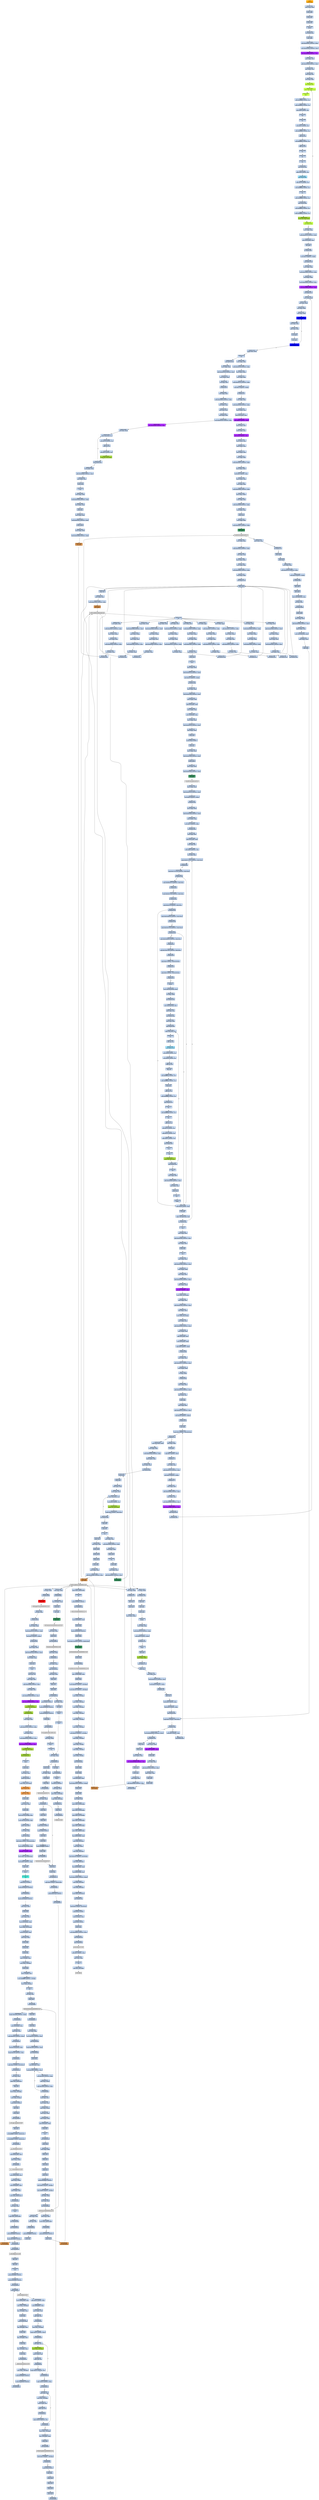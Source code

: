 strict digraph G {
	graph [bgcolor=transparent,
		name=G
	];
	node [color=lightsteelblue,
		fillcolor=lightsteelblue,
		shape=rectangle,
		style=filled
	];
	a0x0041c060pushl_ebp	[color=lightgrey,
		fillcolor=orange,
		label="start\npushl %ebp"];
	a0x0041c061movl_esp_ebp	[label="0x0041c061\nmovl %esp, %ebp"];
	a0x0041c060pushl_ebp -> a0x0041c061movl_esp_ebp	[color="#000000"];
	a0x0041c063pushl_ebx	[label="0x0041c063\npushl %ebx"];
	a0x0041c061movl_esp_ebp -> a0x0041c063pushl_ebx	[color="#000000"];
	a0x0041c064pushl_esi	[label="0x0041c064\npushl %esi"];
	a0x0041c063pushl_ebx -> a0x0041c064pushl_esi	[color="#000000"];
	a0x0041c065pushl_edi	[label="0x0041c065\npushl %edi"];
	a0x0041c064pushl_esi -> a0x0041c065pushl_edi	[color="#000000"];
	a0x0041c066pusha_	[label="0x0041c066\npusha "];
	a0x0041c065pushl_edi -> a0x0041c066pusha_	[color="#000000"];
	a0x0041c067call_0x0041c06c	[label="0x0041c067\ncall 0x0041c06c"];
	a0x0041c066pusha_ -> a0x0041c067call_0x0041c06c	[color="#000000"];
	a0x0041c06cpopl_ebp	[label="0x0041c06c\npopl %ebp"];
	a0x0041c067call_0x0041c06c -> a0x0041c06cpopl_ebp	[color="#000000"];
	a0x0041c06dsubl_0x40286cUINT32_ebp	[label="0x0041c06d\nsubl $0x40286c<UINT32>, %ebp"];
	a0x0041c06cpopl_ebp -> a0x0041c06dsubl_0x40286cUINT32_ebp	[color="#000000"];
	a0x0041c073movl_0x40345dUINT32_ecx	[label="0x0041c073\nmovl $0x40345d<UINT32>, %ecx"];
	a0x0041c06dsubl_0x40286cUINT32_ebp -> a0x0041c073movl_0x40345dUINT32_ecx	[color="#000000"];
	a0x0041c078subl_0x4028c6UINT32_ecx	[color=purple,
		fillcolor=purple,
		label="0x0041c078\nsubl $0x4028c6<UINT32>, %ecx"];
	a0x0041c073movl_0x40345dUINT32_ecx -> a0x0041c078subl_0x4028c6UINT32_ecx	[color="#000000"];
	a0x0041c07emovl_ebp_edx	[label="0x0041c07e\nmovl %ebp, %edx"];
	a0x0041c078subl_0x4028c6UINT32_ecx -> a0x0041c07emovl_ebp_edx	[color="#000000"];
	a0x0041c080addl_0x4028c6UINT32_edx	[label="0x0041c080\naddl $0x4028c6<UINT32>, %edx"];
	a0x0041c07emovl_ebp_edx -> a0x0041c080addl_0x4028c6UINT32_edx	[color="#000000"];
	a0x0041c086leal_edx__edi	[label="0x0041c086\nleal (%edx), %edi"];
	a0x0041c080addl_0x4028c6UINT32_edx -> a0x0041c086leal_edx__edi	[color="#000000"];
	a0x0041c088movl_edi_esi	[label="0x0041c088\nmovl %edi, %esi"];
	a0x0041c086leal_edx__edi -> a0x0041c088movl_edi_esi	[color="#000000"];
	a0x0041c08axorl_eax_eax	[label="0x0041c08a\nxorl %eax, %eax"];
	a0x0041c088movl_edi_esi -> a0x0041c08axorl_eax_eax	[color="#000000"];
	a0x0041c08cjmp_0x0041c092	[color=olivedrab1,
		fillcolor=olivedrab1,
		label="0x0041c08c\njmp 0x0041c092"];
	a0x0041c08axorl_eax_eax -> a0x0041c08cjmp_0x0041c092	[color="#000000"];
	a0x0041c092lodsb_ds_esi__al	[color=olivedrab1,
		fillcolor=olivedrab1,
		label="0x0041c092\nlodsb %ds:(%esi), %al"];
	a0x0041c08cjmp_0x0041c092 -> a0x0041c092lodsb_ds_esi__al	[color="#000000"];
	a0x0041c093nop_	[color=olivedrab1,
		fillcolor=olivedrab1,
		label="0x0041c093\nnop "];
	a0x0041c092lodsb_ds_esi__al -> a0x0041c093nop_	[color="#000000"];
	a0x0041c094subb_0xffffffbfUINT8_al	[label="0x0041c094\nsubb $0xffffffbf<UINT8>, %al"];
	a0x0041c093nop_ -> a0x0041c094subb_0xffffffbfUINT8_al	[color="#000000"];
	a0x0041c096addb_0xffffffceUINT8_al	[label="0x0041c096\naddb $0xffffffce<UINT8>, %al"];
	a0x0041c094subb_0xffffffbfUINT8_al -> a0x0041c096addb_0xffffffceUINT8_al	[color="#000000"];
	a0x0041c098xorb_0x6UINT8_al	[label="0x0041c098\nxorb $0x6<UINT8>, %al"];
	a0x0041c096addb_0xffffffceUINT8_al -> a0x0041c098xorb_0x6UINT8_al	[color="#000000"];
	a0x0041c09anop_	[label="0x0041c09a\nnop "];
	a0x0041c098xorb_0x6UINT8_al -> a0x0041c09anop_	[color="#000000"];
	a0x0041c09bstc_	[label="0x0041c09b\nstc "];
	a0x0041c09anop_ -> a0x0041c09bstc_	[color="#000000"];
	a0x0041c09crorb_0x41UINT8_al	[label="0x0041c09c\nrorb $0x41<UINT8>, %al"];
	a0x0041c09bstc_ -> a0x0041c09crorb_0x41UINT8_al	[color="#000000"];
	a0x0041c09fsubb_0xfffffff0UINT8_al	[label="0x0041c09f\nsubb $0xfffffff0<UINT8>, %al"];
	a0x0041c09crorb_0x41UINT8_al -> a0x0041c09fsubb_0xfffffff0UINT8_al	[color="#000000"];
	a0x0041c0a1subb_cl_al	[label="0x0041c0a1\nsubb %cl, %al"];
	a0x0041c09fsubb_0xfffffff0UINT8_al -> a0x0041c0a1subb_cl_al	[color="#000000"];
	a0x0041c0a3rorb_0xffffffe4UINT8_al	[label="0x0041c0a3\nrorb $0xffffffe4<UINT8>, %al"];
	a0x0041c0a1subb_cl_al -> a0x0041c0a3rorb_0xffffffe4UINT8_al	[color="#000000"];
	a0x0041c0a6addb_cl_al	[label="0x0041c0a6\naddb %cl, %al"];
	a0x0041c0a3rorb_0xffffffe4UINT8_al -> a0x0041c0a6addb_cl_al	[color="#000000"];
	a0x0041c0a8clc_	[label="0x0041c0a8\nclc "];
	a0x0041c0a6addb_cl_al -> a0x0041c0a8clc_	[color="#000000"];
	a0x0041c0a9clc_	[label="0x0041c0a9\nclc "];
	a0x0041c0a8clc_ -> a0x0041c0a9clc_	[color="#000000"];
	a0x0041c0aaclc_	[label="0x0041c0aa\nclc "];
	a0x0041c0a9clc_ -> a0x0041c0aaclc_	[color="#000000"];
	a0x0041c0abjmp_0x0041c0ae	[label="0x0041c0ab\njmp 0x0041c0ae"];
	a0x0041c0aaclc_ -> a0x0041c0abjmp_0x0041c0ae	[color="#000000"];
	a0x0041c0aeaddb_0xaUINT8_al	[label="0x0041c0ae\naddb $0xa<UINT8>, %al"];
	a0x0041c0abjmp_0x0041c0ae -> a0x0041c0aeaddb_0xaUINT8_al	[color="#000000"];
	a0x0041c0b0jmp_0x0041c0b3	[color=skyblue,
		fillcolor=skyblue,
		label="0x0041c0b0\njmp 0x0041c0b3"];
	a0x0041c0aeaddb_0xaUINT8_al -> a0x0041c0b0jmp_0x0041c0b3	[color="#000000"];
	a0x0041c0b3subb_0x70UINT8_al	[label="0x0041c0b3\nsubb $0x70<UINT8>, %al"];
	a0x0041c0b0jmp_0x0041c0b3 -> a0x0041c0b3subb_0x70UINT8_al	[color="#000000"];
	a0x0041c0b5rorb_0xffffffd2UINT8_al	[label="0x0041c0b5\nrorb $0xffffffd2<UINT8>, %al"];
	a0x0041c0b3subb_0x70UINT8_al -> a0x0041c0b5rorb_0xffffffd2UINT8_al	[color="#000000"];
	a0x0041c0b8clc_	[label="0x0041c0b8\nclc "];
	a0x0041c0b5rorb_0xffffffd2UINT8_al -> a0x0041c0b8clc_	[color="#000000"];
	a0x0041c0b9subb_0xffffff9fUINT8_al	[label="0x0041c0b9\nsubb $0xffffff9f<UINT8>, %al"];
	a0x0041c0b8clc_ -> a0x0041c0b9subb_0xffffff9fUINT8_al	[color="#000000"];
	a0x0041c0bbjmp_0x0041c0be	[label="0x0041c0bb\njmp 0x0041c0be"];
	a0x0041c0b9subb_0xffffff9fUINT8_al -> a0x0041c0bbjmp_0x0041c0be	[color="#000000"];
	a0x0041c0berorb_0xffffffc6UINT8_al	[label="0x0041c0be\nrorb $0xffffffc6<UINT8>, %al"];
	a0x0041c0bbjmp_0x0041c0be -> a0x0041c0berorb_0xffffffc6UINT8_al	[color="#000000"];
	a0x0041c0c1addb_0xffffffd5UINT8_al	[label="0x0041c0c1\naddb $0xffffffd5<UINT8>, %al"];
	a0x0041c0berorb_0xffffffc6UINT8_al -> a0x0041c0c1addb_0xffffffd5UINT8_al	[color="#000000"];
	a0x0041c0c3stosb_al_es_edi_	[color=yellowgreen,
		fillcolor=yellowgreen,
		label="0x0041c0c3\nstosb %al, %es:(%edi)"];
	a0x0041c0c1addb_0xffffffd5UINT8_al -> a0x0041c0c3stosb_al_es_edi_	[color="#000000"];
	a0x0041c0c4loop_0x0041c092	[color=olivedrab1,
		fillcolor=olivedrab1,
		label="0x0041c0c4\nloop 0x0041c092"];
	a0x0041c0c3stosb_al_es_edi_ -> a0x0041c0c4loop_0x0041c092	[color="#000000"];
	a0x0041c0c4loop_0x0041c092 -> a0x0041c092lodsb_ds_esi__al	[color="#000000",
		label=T];
	a0x0041c0c6movl_ebp_edx	[label="0x0041c0c6\nmovl %ebp, %edx"];
	a0x0041c0c4loop_0x0041c092 -> a0x0041c0c6movl_ebp_edx	[color="#000000",
		label=F];
	a0x0041c0c8addl_0x40321fUINT32_edx	[label="0x0041c0c8\naddl $0x40321f<UINT32>, %edx"];
	a0x0041c0c6movl_ebp_edx -> a0x0041c0c8addl_0x40321fUINT32_edx	[color="#000000"];
	a0x0041c0cemovl_0x20esp__eax	[label="0x0041c0ce\nmovl 0x20(%esp), %eax"];
	a0x0041c0c8addl_0x40321fUINT32_edx -> a0x0041c0cemovl_0x20esp__eax	[color="#000000"];
	a0x0041c0d2incl_eax	[label="0x0041c0d2\nincl %eax"];
	a0x0041c0cemovl_0x20esp__eax -> a0x0041c0d2incl_eax	[color="#000000"];
	a0x0041c0d3js_0x0041c0dd	[label="0x0041c0d3\njs 0x0041c0dd"];
	a0x0041c0d2incl_eax -> a0x0041c0d3js_0x0041c0dd	[color="#000000"];
	a0x0041c0d5movl_0x1UINT32_edx_	[label="0x0041c0d5\nmovl $0x1<UINT32>, (%edx)"];
	a0x0041c0d3js_0x0041c0dd -> a0x0041c0d5movl_0x1UINT32_edx_	[color="#000000",
		label=F];
	a0x0041c0dbjmp_0x0041c0e3	[label="0x0041c0db\njmp 0x0041c0e3"];
	a0x0041c0d5movl_0x1UINT32_edx_ -> a0x0041c0dbjmp_0x0041c0e3	[color="#000000"];
	a0x0041c0e3movl_ebp_edx	[label="0x0041c0e3\nmovl %ebp, %edx"];
	a0x0041c0dbjmp_0x0041c0e3 -> a0x0041c0e3movl_ebp_edx	[color="#000000"];
	a0x0041c0e5addl_0x402866UINT32_edx	[label="0x0041c0e5\naddl $0x402866<UINT32>, %edx"];
	a0x0041c0e3movl_ebp_edx -> a0x0041c0e5addl_0x402866UINT32_edx	[color="#000000"];
	a0x0041c0ebleal_edx__eax	[label="0x0041c0eb\nleal (%edx), %eax"];
	a0x0041c0e5addl_0x402866UINT32_edx -> a0x0041c0ebleal_edx__eax	[color="#000000"];
	a0x0041c0edmovl_0x403065UINT32_ecx	[label="0x0041c0ed\nmovl $0x403065<UINT32>, %ecx"];
	a0x0041c0ebleal_edx__eax -> a0x0041c0edmovl_0x403065UINT32_ecx	[color="#000000"];
	a0x0041c0f2subl_0x402866UINT32_ecx	[color=purple,
		fillcolor=purple,
		label="0x0041c0f2\nsubl $0x402866<UINT32>, %ecx"];
	a0x0041c0edmovl_0x403065UINT32_ecx -> a0x0041c0f2subl_0x402866UINT32_ecx	[color="#000000"];
	a0x0041c0f8call_0x0041c401	[label="0x0041c0f8\ncall 0x0041c401"];
	a0x0041c0f2subl_0x402866UINT32_ecx -> a0x0041c0f8call_0x0041c401	[color="#000000"];
	a0x0041c401movl_eax_edi	[label="0x0041c401\nmovl %eax, %edi"];
	a0x0041c0f8call_0x0041c401 -> a0x0041c401movl_eax_edi	[color="#000000"];
	a0x0041c403xorl_eax_eax	[label="0x0041c403\nxorl %eax, %eax"];
	a0x0041c401movl_eax_edi -> a0x0041c403xorl_eax_eax	[color="#000000"];
	a0x0041c405xorl_ebx_ebx	[label="0x0041c405\nxorl %ebx, %ebx"];
	a0x0041c403xorl_eax_eax -> a0x0041c405xorl_ebx_ebx	[color="#000000"];
	a0x0041c407xorl_edx_edx	[label="0x0041c407\nxorl %edx, %edx"];
	a0x0041c405xorl_ebx_ebx -> a0x0041c407xorl_edx_edx	[color="#000000"];
	a0x0041c409movb_edi__al	[color=blue,
		fillcolor=blue,
		label="0x0041c409\nmovb (%edi), %al"];
	a0x0041c407xorl_edx_edx -> a0x0041c409movb_edi__al	[color="#000000"];
	a0x0041c40bmull_edx_eax	[label="0x0041c40b\nmull %edx, %eax"];
	a0x0041c409movb_edi__al -> a0x0041c40bmull_edx_eax	[color="#000000"];
	a0x0041c40daddl_eax_ebx	[label="0x0041c40d\naddl %eax, %ebx"];
	a0x0041c40bmull_edx_eax -> a0x0041c40daddl_eax_ebx	[color="#000000"];
	a0x0041c40fincl_edx	[label="0x0041c40f\nincl %edx"];
	a0x0041c40daddl_eax_ebx -> a0x0041c40fincl_edx	[color="#000000"];
	a0x0041c410incl_edi	[label="0x0041c410\nincl %edi"];
	a0x0041c40fincl_edx -> a0x0041c410incl_edi	[color="#000000"];
	a0x0041c411loop_0x0041c409	[color=blue,
		fillcolor=blue,
		label="0x0041c411\nloop 0x0041c409"];
	a0x0041c410incl_edi -> a0x0041c411loop_0x0041c409	[color="#000000"];
	a0x0041c411loop_0x0041c409 -> a0x0041c409movb_edi__al	[color="#000000",
		label=T];
	a0x0041c413xchgl_eax_ebx	[label="0x0041c413\nxchgl %eax, %ebx"];
	a0x0041c411loop_0x0041c409 -> a0x0041c413xchgl_eax_ebx	[color="#000000",
		label=F];
	a0x0041c414ret	[label="0x0041c414\nret"];
	a0x0041c413xchgl_eax_ebx -> a0x0041c414ret	[color="#000000"];
	a0x0041c0fdmovl_ebp_edx	[label="0x0041c0fd\nmovl %ebp, %edx"];
	a0x0041c414ret -> a0x0041c0fdmovl_ebp_edx	[color="#000000"];
	a0x0041c815jmp_0x0041c819	[label="0x0041c815\njmp 0x0041c819"];
	a0x0041c414ret -> a0x0041c815jmp_0x0041c819	[color="#000000"];
	a0x0041c0ffaddl_0x40321bUINT32_edx	[label="0x0041c0ff\naddl $0x40321b<UINT32>, %edx"];
	a0x0041c0fdmovl_ebp_edx -> a0x0041c0ffaddl_0x40321bUINT32_edx	[color="#000000"];
	a0x0041c105movl_eax_edx_	[label="0x0041c105\nmovl %eax, (%edx)"];
	a0x0041c0ffaddl_0x40321bUINT32_edx -> a0x0041c105movl_eax_edx_	[color="#000000"];
	a0x0041c107movl_ebp_edx	[label="0x0041c107\nmovl %ebp, %edx"];
	a0x0041c105movl_eax_edx_ -> a0x0041c107movl_ebp_edx	[color="#000000"];
	a0x0041c109addl_0x403213UINT32_edx	[label="0x0041c109\naddl $0x403213<UINT32>, %edx"];
	a0x0041c107movl_ebp_edx -> a0x0041c109addl_0x403213UINT32_edx	[color="#000000"];
	a0x0041c10ftestl_0x1UINT32_edx_	[label="0x0041c10f\ntestl $0x1<UINT32>, (%edx)"];
	a0x0041c109addl_0x403213UINT32_edx -> a0x0041c10ftestl_0x1UINT32_edx_	[color="#000000"];
	a0x0041c115je_0x0041c15f	[label="0x0041c115\nje 0x0041c15f"];
	a0x0041c10ftestl_0x1UINT32_edx_ -> a0x0041c115je_0x0041c15f	[color="#000000"];
	a0x0041c15fmovl_ebp_edx	[label="0x0041c15f\nmovl %ebp, %edx"];
	a0x0041c115je_0x0041c15f -> a0x0041c15fmovl_ebp_edx	[color="#000000",
		label=T];
	a0x0041c161addl_0x40320bUINT32_edx	[label="0x0041c161\naddl $0x40320b<UINT32>, %edx"];
	a0x0041c15fmovl_ebp_edx -> a0x0041c161addl_0x40320bUINT32_edx	[color="#000000"];
	a0x0041c167movl_edx__eax	[label="0x0041c167\nmovl (%edx), %eax"];
	a0x0041c161addl_0x40320bUINT32_edx -> a0x0041c167movl_edx__eax	[color="#000000"];
	a0x0041c169addl_0x3ceax__eax	[label="0x0041c169\naddl 0x3c(%eax), %eax"];
	a0x0041c167movl_edx__eax -> a0x0041c169addl_0x3ceax__eax	[color="#000000"];
	a0x0041c16caddl_0x80UINT32_eax	[color=purple,
		fillcolor=purple,
		label="0x0041c16c\naddl $0x80<UINT32>, %eax"];
	a0x0041c169addl_0x3ceax__eax -> a0x0041c16caddl_0x80UINT32_eax	[color="#000000"];
	a0x0041c171movl_eax__ecx	[label="0x0041c171\nmovl (%eax), %ecx"];
	a0x0041c16caddl_0x80UINT32_eax -> a0x0041c171movl_eax__ecx	[color="#000000"];
	a0x0041c173addl_edx__ecx	[label="0x0041c173\naddl (%edx), %ecx"];
	a0x0041c171movl_eax__ecx -> a0x0041c173addl_edx__ecx	[color="#000000"];
	a0x0041c175addl_0x10UINT8_ecx	[color=purple,
		fillcolor=purple,
		label="0x0041c175\naddl $0x10<UINT8>, %ecx"];
	a0x0041c173addl_edx__ecx -> a0x0041c175addl_0x10UINT8_ecx	[color="#000000"];
	a0x0041c178movl_ecx__eax	[label="0x0041c178\nmovl (%ecx), %eax"];
	a0x0041c175addl_0x10UINT8_ecx -> a0x0041c178movl_ecx__eax	[color="#000000"];
	a0x0041c17aaddl_edx__eax	[label="0x0041c17a\naddl (%edx), %eax"];
	a0x0041c178movl_ecx__eax -> a0x0041c17aaddl_edx__eax	[color="#000000"];
	a0x0041c17cmovl_eax__ebx	[label="0x0041c17c\nmovl (%eax), %ebx"];
	a0x0041c17aaddl_edx__eax -> a0x0041c17cmovl_eax__ebx	[color="#000000"];
	a0x0041c17emovl_ebp_edx	[label="0x0041c17e\nmovl %ebp, %edx"];
	a0x0041c17cmovl_eax__ebx -> a0x0041c17emovl_ebp_edx	[color="#000000"];
	a0x0041c180addl_0x403397UINT32_edx	[label="0x0041c180\naddl $0x403397<UINT32>, %edx"];
	a0x0041c17emovl_ebp_edx -> a0x0041c180addl_0x403397UINT32_edx	[color="#000000"];
	a0x0041c186movl_ebx_edx_	[label="0x0041c186\nmovl %ebx, (%edx)"];
	a0x0041c180addl_0x403397UINT32_edx -> a0x0041c186movl_ebx_edx_	[color="#000000"];
	a0x0041c188addl_0x4UINT8_eax	[label="0x0041c188\naddl $0x4<UINT8>, %eax"];
	a0x0041c186movl_ebx_edx_ -> a0x0041c188addl_0x4UINT8_eax	[color="#000000"];
	a0x0041c18bmovl_eax__ebx	[label="0x0041c18b\nmovl (%eax), %ebx"];
	a0x0041c188addl_0x4UINT8_eax -> a0x0041c18bmovl_eax__ebx	[color="#000000"];
	a0x0041c18dmovl_ebp_edx	[label="0x0041c18d\nmovl %ebp, %edx"];
	a0x0041c18bmovl_eax__ebx -> a0x0041c18dmovl_ebp_edx	[color="#000000"];
	a0x0041c18faddl_0x40339bUINT32_edx	[label="0x0041c18f\naddl $0x40339b<UINT32>, %edx"];
	a0x0041c18dmovl_ebp_edx -> a0x0041c18faddl_0x40339bUINT32_edx	[color="#000000"];
	a0x0041c195movl_ebx_edx_	[label="0x0041c195\nmovl %ebx, (%edx)"];
	a0x0041c18faddl_0x40339bUINT32_edx -> a0x0041c195movl_ebx_edx_	[color="#000000"];
	a0x0041c197movl_ebp_edx	[label="0x0041c197\nmovl %ebp, %edx"];
	a0x0041c195movl_ebx_edx_ -> a0x0041c197movl_ebp_edx	[color="#000000"];
	a0x0041c199addl_0x40339fUINT32_edx	[label="0x0041c199\naddl $0x40339f<UINT32>, %edx"];
	a0x0041c197movl_ebp_edx -> a0x0041c199addl_0x40339fUINT32_edx	[color="#000000"];
	a0x0041c19fleal_edx__eax	[label="0x0041c19f\nleal (%edx), %eax"];
	a0x0041c199addl_0x40339fUINT32_edx -> a0x0041c19fleal_edx__eax	[color="#000000"];
	a0x0041c1a1pushl_eax	[label="0x0041c1a1\npushl %eax"];
	a0x0041c19fleal_edx__eax -> a0x0041c1a1pushl_eax	[color="#000000"];
	a0x0041c1a2movl_ebp_edx	[label="0x0041c1a2\nmovl %ebp, %edx"];
	a0x0041c1a1pushl_eax -> a0x0041c1a2movl_ebp_edx	[color="#000000"];
	a0x0041c1a4addl_0x403397UINT32_edx	[label="0x0041c1a4\naddl $0x403397<UINT32>, %edx"];
	a0x0041c1a2movl_ebp_edx -> a0x0041c1a4addl_0x403397UINT32_edx	[color="#000000"];
	a0x0041c1aacall_edx_	[color=seagreen,
		fillcolor=seagreen,
		label="0x0041c1aa\ncall (%edx)"];
	a0x0041c1a4addl_0x403397UINT32_edx -> a0x0041c1aacall_edx_	[color="#000000"];
	LoadLibraryA_kernel32_dll	[color=lightgrey,
		fillcolor=lightgrey,
		label="LoadLibraryA@kernel32.dll"];
	a0x0041c1aacall_edx_ -> LoadLibraryA_kernel32_dll	[color="#000000"];
	a0x0041c1acmovl_ebp_edx	[label="0x0041c1ac\nmovl %ebp, %edx"];
	LoadLibraryA_kernel32_dll -> a0x0041c1acmovl_ebp_edx	[color="#000000"];
	a0x0041c67atestl_eax_eax	[label="0x0041c67a\ntestl %eax, %eax"];
	LoadLibraryA_kernel32_dll -> a0x0041c67atestl_eax_eax	[color="#000000"];
	a0x0041c1aeaddl_0x4033acUINT32_edx	[label="0x0041c1ae\naddl $0x4033ac<UINT32>, %edx"];
	a0x0041c1acmovl_ebp_edx -> a0x0041c1aeaddl_0x4033acUINT32_edx	[color="#000000"];
	a0x0041c1b4movl_eax_esi	[label="0x0041c1b4\nmovl %eax, %esi"];
	a0x0041c1aeaddl_0x4033acUINT32_edx -> a0x0041c1b4movl_eax_esi	[color="#000000"];
	a0x0041c1b6movl_eax_edx_	[label="0x0041c1b6\nmovl %eax, (%edx)"];
	a0x0041c1b4movl_eax_esi -> a0x0041c1b6movl_eax_edx_	[color="#000000"];
	a0x0041c1b8movl_ebp_edx	[label="0x0041c1b8\nmovl %ebp, %edx"];
	a0x0041c1b6movl_eax_edx_ -> a0x0041c1b8movl_ebp_edx	[color="#000000"];
	a0x0041c1baaddl_0x4033b0UINT32_edx	[label="0x0041c1ba\naddl $0x4033b0<UINT32>, %edx"];
	a0x0041c1b8movl_ebp_edx -> a0x0041c1baaddl_0x4033b0UINT32_edx	[color="#000000"];
	a0x0041c1c0leal_edx__eax	[label="0x0041c1c0\nleal (%edx), %eax"];
	a0x0041c1baaddl_0x4033b0UINT32_edx -> a0x0041c1c0leal_edx__eax	[color="#000000"];
	a0x0041c1c2call_0x0041c2a5	[label="0x0041c1c2\ncall 0x0041c2a5"];
	a0x0041c1c0leal_edx__eax -> a0x0041c1c2call_0x0041c2a5	[color="#000000"];
	a0x0041c2a5pushl_eax	[label="0x0041c2a5\npushl %eax"];
	a0x0041c1c2call_0x0041c2a5 -> a0x0041c2a5pushl_eax	[color="#000000"];
	a0x0041c2a6pushl_esi	[label="0x0041c2a6\npushl %esi"];
	a0x0041c2a5pushl_eax -> a0x0041c2a6pushl_esi	[color="#000000"];
	a0x0041c2a7movl_ebp_edx	[label="0x0041c2a7\nmovl %ebp, %edx"];
	a0x0041c2a6pushl_esi -> a0x0041c2a7movl_ebp_edx	[color="#000000"];
	a0x0041c2a9addl_0x40339bUINT32_edx	[label="0x0041c2a9\naddl $0x40339b<UINT32>, %edx"];
	a0x0041c2a7movl_ebp_edx -> a0x0041c2a9addl_0x40339bUINT32_edx	[color="#000000"];
	a0x0041c2afcall_edx_	[color=peru,
		fillcolor=peru,
		label="0x0041c2af\ncall (%edx)"];
	a0x0041c2a9addl_0x40339bUINT32_edx -> a0x0041c2afcall_edx_	[color="#000000"];
	GetProcAddress_kernel32_dll	[color=lightgrey,
		fillcolor=lightgrey,
		label="GetProcAddress@kernel32.dll"];
	a0x0041c2afcall_edx_ -> GetProcAddress_kernel32_dll	[color="#000000"];
	a0x0041c2b1ret	[label="0x0041c2b1\nret"];
	GetProcAddress_kernel32_dll -> a0x0041c2b1ret	[color="#000000"];
	a0x0041c700orl_eax_eax	[label="0x0041c700\norl %eax, %eax"];
	GetProcAddress_kernel32_dll -> a0x0041c700orl_eax_eax	[color="#000000"];
	a0x0041c749testl_eax_eax	[label="0x0041c749\ntestl %eax, %eax"];
	GetProcAddress_kernel32_dll -> a0x0041c749testl_eax_eax	[color="#000000"];
	a0x0041c1c7movl_ebp_edx	[label="0x0041c1c7\nmovl %ebp, %edx"];
	a0x0041c2b1ret -> a0x0041c1c7movl_ebp_edx	[color="#000000"];
	a0x0041c1e0movl_ebp_edx	[label="0x0041c1e0\nmovl %ebp, %edx"];
	a0x0041c2b1ret -> a0x0041c1e0movl_ebp_edx	[color="#000000"];
	a0x0041c1f9movl_ebp_edx	[label="0x0041c1f9\nmovl %ebp, %edx"];
	a0x0041c2b1ret -> a0x0041c1f9movl_ebp_edx	[color="#000000"];
	a0x0041c212movl_ebp_edx	[label="0x0041c212\nmovl %ebp, %edx"];
	a0x0041c2b1ret -> a0x0041c212movl_ebp_edx	[color="#000000"];
	a0x0041c22bmovl_ebp_edx	[label="0x0041c22b\nmovl %ebp, %edx"];
	a0x0041c2b1ret -> a0x0041c22bmovl_ebp_edx	[color="#000000"];
	a0x0041c244movl_ebp_edx	[label="0x0041c244\nmovl %ebp, %edx"];
	a0x0041c2b1ret -> a0x0041c244movl_ebp_edx	[color="#000000"];
	a0x0041c25dmovl_ebp_edx	[label="0x0041c25d\nmovl %ebp, %edx"];
	a0x0041c2b1ret -> a0x0041c25dmovl_ebp_edx	[color="#000000"];
	a0x0041c276movl_ebp_edx	[label="0x0041c276\nmovl %ebp, %edx"];
	a0x0041c2b1ret -> a0x0041c276movl_ebp_edx	[color="#000000"];
	a0x0041c28fmovl_ebp_edx	[label="0x0041c28f\nmovl %ebp, %edx"];
	a0x0041c2b1ret -> a0x0041c28fmovl_ebp_edx	[color="#000000"];
	a0x0041c1c9addl_0x4033c1UINT32_edx	[label="0x0041c1c9\naddl $0x4033c1<UINT32>, %edx"];
	a0x0041c1c7movl_ebp_edx -> a0x0041c1c9addl_0x4033c1UINT32_edx	[color="#000000"];
	a0x0041c1cfmovl_eax_edx_	[label="0x0041c1cf\nmovl %eax, (%edx)"];
	a0x0041c1c9addl_0x4033c1UINT32_edx -> a0x0041c1cfmovl_eax_edx_	[color="#000000"];
	a0x0041c1d1movl_ebp_edx	[label="0x0041c1d1\nmovl %ebp, %edx"];
	a0x0041c1cfmovl_eax_edx_ -> a0x0041c1d1movl_ebp_edx	[color="#000000"];
	a0x0041c1d3addl_0x4033c5UINT32_edx	[label="0x0041c1d3\naddl $0x4033c5<UINT32>, %edx"];
	a0x0041c1d1movl_ebp_edx -> a0x0041c1d3addl_0x4033c5UINT32_edx	[color="#000000"];
	a0x0041c1d9leal_edx__eax	[label="0x0041c1d9\nleal (%edx), %eax"];
	a0x0041c1d3addl_0x4033c5UINT32_edx -> a0x0041c1d9leal_edx__eax	[color="#000000"];
	a0x0041c1dbcall_0x0041c2a5	[label="0x0041c1db\ncall 0x0041c2a5"];
	a0x0041c1d9leal_edx__eax -> a0x0041c1dbcall_0x0041c2a5	[color="#000000"];
	a0x0041c1dbcall_0x0041c2a5 -> a0x0041c2a5pushl_eax	[color="#000000"];
	a0x0041c1e2addl_0x4033d4UINT32_edx	[label="0x0041c1e2\naddl $0x4033d4<UINT32>, %edx"];
	a0x0041c1e0movl_ebp_edx -> a0x0041c1e2addl_0x4033d4UINT32_edx	[color="#000000"];
	a0x0041c1e8movl_eax_edx_	[label="0x0041c1e8\nmovl %eax, (%edx)"];
	a0x0041c1e2addl_0x4033d4UINT32_edx -> a0x0041c1e8movl_eax_edx_	[color="#000000"];
	a0x0041c1eamovl_ebp_edx	[label="0x0041c1ea\nmovl %ebp, %edx"];
	a0x0041c1e8movl_eax_edx_ -> a0x0041c1eamovl_ebp_edx	[color="#000000"];
	a0x0041c1ecaddl_0x4033d8UINT32_edx	[label="0x0041c1ec\naddl $0x4033d8<UINT32>, %edx"];
	a0x0041c1eamovl_ebp_edx -> a0x0041c1ecaddl_0x4033d8UINT32_edx	[color="#000000"];
	a0x0041c1f2leal_edx__eax	[label="0x0041c1f2\nleal (%edx), %eax"];
	a0x0041c1ecaddl_0x4033d8UINT32_edx -> a0x0041c1f2leal_edx__eax	[color="#000000"];
	a0x0041c1f4call_0x0041c2a5	[label="0x0041c1f4\ncall 0x0041c2a5"];
	a0x0041c1f2leal_edx__eax -> a0x0041c1f4call_0x0041c2a5	[color="#000000"];
	a0x0041c1f4call_0x0041c2a5 -> a0x0041c2a5pushl_eax	[color="#000000"];
	a0x0041c1fbaddl_0x4033ebUINT32_edx	[label="0x0041c1fb\naddl $0x4033eb<UINT32>, %edx"];
	a0x0041c1f9movl_ebp_edx -> a0x0041c1fbaddl_0x4033ebUINT32_edx	[color="#000000"];
	a0x0041c201movl_eax_edx_	[label="0x0041c201\nmovl %eax, (%edx)"];
	a0x0041c1fbaddl_0x4033ebUINT32_edx -> a0x0041c201movl_eax_edx_	[color="#000000"];
	a0x0041c203movl_ebp_edx	[label="0x0041c203\nmovl %ebp, %edx"];
	a0x0041c201movl_eax_edx_ -> a0x0041c203movl_ebp_edx	[color="#000000"];
	a0x0041c205addl_0x4033efUINT32_edx	[label="0x0041c205\naddl $0x4033ef<UINT32>, %edx"];
	a0x0041c203movl_ebp_edx -> a0x0041c205addl_0x4033efUINT32_edx	[color="#000000"];
	a0x0041c20bleal_edx__eax	[label="0x0041c20b\nleal (%edx), %eax"];
	a0x0041c205addl_0x4033efUINT32_edx -> a0x0041c20bleal_edx__eax	[color="#000000"];
	a0x0041c20dcall_0x0041c2a5	[label="0x0041c20d\ncall 0x0041c2a5"];
	a0x0041c20bleal_edx__eax -> a0x0041c20dcall_0x0041c2a5	[color="#000000"];
	a0x0041c20dcall_0x0041c2a5 -> a0x0041c2a5pushl_eax	[color="#000000"];
	a0x0041c214addl_0x4033fbUINT32_edx	[label="0x0041c214\naddl $0x4033fb<UINT32>, %edx"];
	a0x0041c212movl_ebp_edx -> a0x0041c214addl_0x4033fbUINT32_edx	[color="#000000"];
	a0x0041c21amovl_eax_edx_	[label="0x0041c21a\nmovl %eax, (%edx)"];
	a0x0041c214addl_0x4033fbUINT32_edx -> a0x0041c21amovl_eax_edx_	[color="#000000"];
	a0x0041c21cmovl_ebp_edx	[label="0x0041c21c\nmovl %ebp, %edx"];
	a0x0041c21amovl_eax_edx_ -> a0x0041c21cmovl_ebp_edx	[color="#000000"];
	a0x0041c21eaddl_0x4033ffUINT32_edx	[label="0x0041c21e\naddl $0x4033ff<UINT32>, %edx"];
	a0x0041c21cmovl_ebp_edx -> a0x0041c21eaddl_0x4033ffUINT32_edx	[color="#000000"];
	a0x0041c224leal_edx__eax	[label="0x0041c224\nleal (%edx), %eax"];
	a0x0041c21eaddl_0x4033ffUINT32_edx -> a0x0041c224leal_edx__eax	[color="#000000"];
	a0x0041c226call_0x0041c2a5	[label="0x0041c226\ncall 0x0041c2a5"];
	a0x0041c224leal_edx__eax -> a0x0041c226call_0x0041c2a5	[color="#000000"];
	a0x0041c226call_0x0041c2a5 -> a0x0041c2a5pushl_eax	[color="#000000"];
	a0x0041c22daddl_0x40340bUINT32_edx	[label="0x0041c22d\naddl $0x40340b<UINT32>, %edx"];
	a0x0041c22bmovl_ebp_edx -> a0x0041c22daddl_0x40340bUINT32_edx	[color="#000000"];
	a0x0041c233movl_eax_edx_	[label="0x0041c233\nmovl %eax, (%edx)"];
	a0x0041c22daddl_0x40340bUINT32_edx -> a0x0041c233movl_eax_edx_	[color="#000000"];
	a0x0041c235movl_ebp_edx	[label="0x0041c235\nmovl %ebp, %edx"];
	a0x0041c233movl_eax_edx_ -> a0x0041c235movl_ebp_edx	[color="#000000"];
	a0x0041c237addl_0x40340fUINT32_edx	[label="0x0041c237\naddl $0x40340f<UINT32>, %edx"];
	a0x0041c235movl_ebp_edx -> a0x0041c237addl_0x40340fUINT32_edx	[color="#000000"];
	a0x0041c23dleal_edx__eax	[label="0x0041c23d\nleal (%edx), %eax"];
	a0x0041c237addl_0x40340fUINT32_edx -> a0x0041c23dleal_edx__eax	[color="#000000"];
	a0x0041c23fcall_0x0041c2a5	[label="0x0041c23f\ncall 0x0041c2a5"];
	a0x0041c23dleal_edx__eax -> a0x0041c23fcall_0x0041c2a5	[color="#000000"];
	a0x0041c23fcall_0x0041c2a5 -> a0x0041c2a5pushl_eax	[color="#000000"];
	a0x0041c246addl_0x40341aUINT32_edx	[label="0x0041c246\naddl $0x40341a<UINT32>, %edx"];
	a0x0041c244movl_ebp_edx -> a0x0041c246addl_0x40341aUINT32_edx	[color="#000000"];
	a0x0041c24cmovl_eax_edx_	[label="0x0041c24c\nmovl %eax, (%edx)"];
	a0x0041c246addl_0x40341aUINT32_edx -> a0x0041c24cmovl_eax_edx_	[color="#000000"];
	a0x0041c24emovl_ebp_edx	[label="0x0041c24e\nmovl %ebp, %edx"];
	a0x0041c24cmovl_eax_edx_ -> a0x0041c24emovl_ebp_edx	[color="#000000"];
	a0x0041c250addl_0x40341eUINT32_edx	[label="0x0041c250\naddl $0x40341e<UINT32>, %edx"];
	a0x0041c24emovl_ebp_edx -> a0x0041c250addl_0x40341eUINT32_edx	[color="#000000"];
	a0x0041c256leal_edx__eax	[label="0x0041c256\nleal (%edx), %eax"];
	a0x0041c250addl_0x40341eUINT32_edx -> a0x0041c256leal_edx__eax	[color="#000000"];
	a0x0041c258call_0x0041c2a5	[label="0x0041c258\ncall 0x0041c2a5"];
	a0x0041c256leal_edx__eax -> a0x0041c258call_0x0041c2a5	[color="#000000"];
	a0x0041c258call_0x0041c2a5 -> a0x0041c2a5pushl_eax	[color="#000000"];
	a0x0041c25faddl_0x403427UINT32_edx	[label="0x0041c25f\naddl $0x403427<UINT32>, %edx"];
	a0x0041c25dmovl_ebp_edx -> a0x0041c25faddl_0x403427UINT32_edx	[color="#000000"];
	a0x0041c265movl_eax_edx_	[label="0x0041c265\nmovl %eax, (%edx)"];
	a0x0041c25faddl_0x403427UINT32_edx -> a0x0041c265movl_eax_edx_	[color="#000000"];
	a0x0041c267movl_ebp_edx	[label="0x0041c267\nmovl %ebp, %edx"];
	a0x0041c265movl_eax_edx_ -> a0x0041c267movl_ebp_edx	[color="#000000"];
	a0x0041c269addl_0x40342bUINT32_edx	[label="0x0041c269\naddl $0x40342b<UINT32>, %edx"];
	a0x0041c267movl_ebp_edx -> a0x0041c269addl_0x40342bUINT32_edx	[color="#000000"];
	a0x0041c26fleal_edx__eax	[label="0x0041c26f\nleal (%edx), %eax"];
	a0x0041c269addl_0x40342bUINT32_edx -> a0x0041c26fleal_edx__eax	[color="#000000"];
	a0x0041c271call_0x0041c2a5	[label="0x0041c271\ncall 0x0041c2a5"];
	a0x0041c26fleal_edx__eax -> a0x0041c271call_0x0041c2a5	[color="#000000"];
	a0x0041c271call_0x0041c2a5 -> a0x0041c2a5pushl_eax	[color="#000000"];
	a0x0041c278addl_0x403437UINT32_edx	[label="0x0041c278\naddl $0x403437<UINT32>, %edx"];
	a0x0041c276movl_ebp_edx -> a0x0041c278addl_0x403437UINT32_edx	[color="#000000"];
	a0x0041c27emovl_eax_edx_	[label="0x0041c27e\nmovl %eax, (%edx)"];
	a0x0041c278addl_0x403437UINT32_edx -> a0x0041c27emovl_eax_edx_	[color="#000000"];
	a0x0041c280movl_ebp_edx	[label="0x0041c280\nmovl %ebp, %edx"];
	a0x0041c27emovl_eax_edx_ -> a0x0041c280movl_ebp_edx	[color="#000000"];
	a0x0041c282addl_0x40343bUINT32_edx	[label="0x0041c282\naddl $0x40343b<UINT32>, %edx"];
	a0x0041c280movl_ebp_edx -> a0x0041c282addl_0x40343bUINT32_edx	[color="#000000"];
	a0x0041c288leal_edx__eax	[label="0x0041c288\nleal (%edx), %eax"];
	a0x0041c282addl_0x40343bUINT32_edx -> a0x0041c288leal_edx__eax	[color="#000000"];
	a0x0041c28acall_0x0041c2a5	[label="0x0041c28a\ncall 0x0041c2a5"];
	a0x0041c288leal_edx__eax -> a0x0041c28acall_0x0041c2a5	[color="#000000"];
	a0x0041c28acall_0x0041c2a5 -> a0x0041c2a5pushl_eax	[color="#000000"];
	a0x0041c291addl_0x403447UINT32_edx	[label="0x0041c291\naddl $0x403447<UINT32>, %edx"];
	a0x0041c28fmovl_ebp_edx -> a0x0041c291addl_0x403447UINT32_edx	[color="#000000"];
	a0x0041c297movl_eax_edx_	[label="0x0041c297\nmovl %eax, (%edx)"];
	a0x0041c291addl_0x403447UINT32_edx -> a0x0041c297movl_eax_edx_	[color="#000000"];
	a0x0041c299movl_ebp_edx	[label="0x0041c299\nmovl %ebp, %edx"];
	a0x0041c297movl_eax_edx_ -> a0x0041c299movl_ebp_edx	[color="#000000"];
	a0x0041c29baddl_0x402ab2UINT32_edx	[label="0x0041c29b\naddl $0x402ab2<UINT32>, %edx"];
	a0x0041c299movl_ebp_edx -> a0x0041c29baddl_0x402ab2UINT32_edx	[color="#000000"];
	a0x0041c2a1leal_edx__eax	[label="0x0041c2a1\nleal (%edx), %eax"];
	a0x0041c29baddl_0x402ab2UINT32_edx -> a0x0041c2a1leal_edx__eax	[color="#000000"];
	a0x0041c2a3pushl_eax	[label="0x0041c2a3\npushl %eax"];
	a0x0041c2a1leal_edx__eax -> a0x0041c2a3pushl_eax	[color="#000000"];
	a0x0041c2a4ret	[label="0x0041c2a4\nret"];
	a0x0041c2a3pushl_eax -> a0x0041c2a4ret	[color="#000000"];
	a0x0041c2b2movl_ebp_edx	[label="0x0041c2b2\nmovl %ebp, %edx"];
	a0x0041c2a4ret -> a0x0041c2b2movl_ebp_edx	[color="#000000"];
	a0x0041c2b4addl_0x403213UINT32_edx	[label="0x0041c2b4\naddl $0x403213<UINT32>, %edx"];
	a0x0041c2b2movl_ebp_edx -> a0x0041c2b4addl_0x403213UINT32_edx	[color="#000000"];
	a0x0041c2batestl_0x10UINT32_edx_	[label="0x0041c2ba\ntestl $0x10<UINT32>, (%edx)"];
	a0x0041c2b4addl_0x403213UINT32_edx -> a0x0041c2batestl_0x10UINT32_edx_	[color="#000000"];
	a0x0041c2c0je_0x0041c2fd	[label="0x0041c2c0\nje 0x0041c2fd"];
	a0x0041c2batestl_0x10UINT32_edx_ -> a0x0041c2c0je_0x0041c2fd	[color="#000000"];
	a0x0041c2fdmovl_ebp_edx	[label="0x0041c2fd\nmovl %ebp, %edx"];
	a0x0041c2c0je_0x0041c2fd -> a0x0041c2fdmovl_ebp_edx	[color="#000000",
		label=T];
	a0x0041c2ffaddl_0x40320bUINT32_edx	[label="0x0041c2ff\naddl $0x40320b<UINT32>, %edx"];
	a0x0041c2fdmovl_ebp_edx -> a0x0041c2ffaddl_0x40320bUINT32_edx	[color="#000000"];
	a0x0041c305movl_edx__edi	[label="0x0041c305\nmovl (%edx), %edi"];
	a0x0041c2ffaddl_0x40320bUINT32_edx -> a0x0041c305movl_edx__edi	[color="#000000"];
	a0x0041c307addl_0x3cedi__edi	[label="0x0041c307\naddl 0x3c(%edi), %edi"];
	a0x0041c305movl_edx__edi -> a0x0041c307addl_0x3cedi__edi	[color="#000000"];
	a0x0041c30amovl_edx__esi	[label="0x0041c30a\nmovl (%edx), %esi"];
	a0x0041c307addl_0x3cedi__edi -> a0x0041c30amovl_edx__esi	[color="#000000"];
	a0x0041c30cmovl_0x54edi__ecx	[label="0x0041c30c\nmovl 0x54(%edi), %ecx"];
	a0x0041c30amovl_edx__esi -> a0x0041c30cmovl_0x54edi__ecx	[color="#000000"];
	a0x0041c30fmovl_ebp_edx	[label="0x0041c30f\nmovl %ebp, %edx"];
	a0x0041c30cmovl_0x54edi__ecx -> a0x0041c30fmovl_ebp_edx	[color="#000000"];
	a0x0041c311addl_0x403479UINT32_edx	[label="0x0041c311\naddl $0x403479<UINT32>, %edx"];
	a0x0041c30fmovl_ebp_edx -> a0x0041c311addl_0x403479UINT32_edx	[color="#000000"];
	a0x0041c317leal_edx__eax	[label="0x0041c317\nleal (%edx), %eax"];
	a0x0041c311addl_0x403479UINT32_edx -> a0x0041c317leal_edx__eax	[color="#000000"];
	a0x0041c319pushl_eax	[label="0x0041c319\npushl %eax"];
	a0x0041c317leal_edx__eax -> a0x0041c319pushl_eax	[color="#000000"];
	a0x0041c31apushl_0x4UINT8	[label="0x0041c31a\npushl $0x4<UINT8>"];
	a0x0041c319pushl_eax -> a0x0041c31apushl_0x4UINT8	[color="#000000"];
	a0x0041c31cpushl_ecx	[label="0x0041c31c\npushl %ecx"];
	a0x0041c31apushl_0x4UINT8 -> a0x0041c31cpushl_ecx	[color="#000000"];
	a0x0041c31dmovl_ebp_edx	[label="0x0041c31d\nmovl %ebp, %edx"];
	a0x0041c31cpushl_ecx -> a0x0041c31dmovl_ebp_edx	[color="#000000"];
	a0x0041c31faddl_0x40320bUINT32_edx	[label="0x0041c31f\naddl $0x40320b<UINT32>, %edx"];
	a0x0041c31dmovl_ebp_edx -> a0x0041c31faddl_0x40320bUINT32_edx	[color="#000000"];
	a0x0041c325pushl_edx_	[label="0x0041c325\npushl (%edx)"];
	a0x0041c31faddl_0x40320bUINT32_edx -> a0x0041c325pushl_edx_	[color="#000000"];
	a0x0041c327movl_ebp_edx	[label="0x0041c327\nmovl %ebp, %edx"];
	a0x0041c325pushl_edx_ -> a0x0041c327movl_ebp_edx	[color="#000000"];
	a0x0041c329addl_0x4033d4UINT32_edx	[label="0x0041c329\naddl $0x4033d4<UINT32>, %edx"];
	a0x0041c327movl_ebp_edx -> a0x0041c329addl_0x4033d4UINT32_edx	[color="#000000"];
	a0x0041c32fcall_edx_	[color=seagreen,
		fillcolor=seagreen,
		label="0x0041c32f\ncall (%edx)"];
	a0x0041c329addl_0x4033d4UINT32_edx -> a0x0041c32fcall_edx_	[color="#000000"];
	VirtualProtect_Kernel32_dll	[color=lightgrey,
		fillcolor=lightgrey,
		label="VirtualProtect@Kernel32.dll"];
	a0x0041c32fcall_edx_ -> VirtualProtect_Kernel32_dll	[color="#000000"];
	a0x0041c331movl_ebp_edx	[label="0x0041c331\nmovl %ebp, %edx"];
	VirtualProtect_Kernel32_dll -> a0x0041c331movl_ebp_edx	[color="#000000"];
	a0x0041c333addl_0x403213UINT32_edx	[label="0x0041c333\naddl $0x403213<UINT32>, %edx"];
	a0x0041c331movl_ebp_edx -> a0x0041c333addl_0x403213UINT32_edx	[color="#000000"];
	a0x0041c339testl_0x8UINT32_edx_	[label="0x0041c339\ntestl $0x8<UINT32>, (%edx)"];
	a0x0041c333addl_0x403213UINT32_edx -> a0x0041c339testl_0x8UINT32_edx_	[color="#000000"];
	a0x0041c33fje_0x0041c42e	[label="0x0041c33f\nje 0x0041c42e"];
	a0x0041c339testl_0x8UINT32_edx_ -> a0x0041c33fje_0x0041c42e	[color="#000000"];
	a0x0041c42emovl_ebp_edx	[label="0x0041c42e\nmovl %ebp, %edx"];
	a0x0041c33fje_0x0041c42e -> a0x0041c42emovl_ebp_edx	[color="#000000",
		label=T];
	a0x0041c430addl_0x40320bUINT32_edx	[label="0x0041c430\naddl $0x40320b<UINT32>, %edx"];
	a0x0041c42emovl_ebp_edx -> a0x0041c430addl_0x40320bUINT32_edx	[color="#000000"];
	a0x0041c436movl_edx__eax	[label="0x0041c436\nmovl (%edx), %eax"];
	a0x0041c430addl_0x40320bUINT32_edx -> a0x0041c436movl_edx__eax	[color="#000000"];
	a0x0041c438movl_0x1UINT32_ebx	[label="0x0041c438\nmovl $0x1<UINT32>, %ebx"];
	a0x0041c436movl_edx__eax -> a0x0041c438movl_0x1UINT32_ebx	[color="#000000"];
	a0x0041c43dcall_0x0041c494	[label="0x0041c43d\ncall 0x0041c494"];
	a0x0041c438movl_0x1UINT32_ebx -> a0x0041c43dcall_0x0041c494	[color="#000000"];
	a0x0041c494movl_eax_edi	[label="0x0041c494\nmovl %eax, %edi"];
	a0x0041c43dcall_0x0041c494 -> a0x0041c494movl_eax_edi	[color="#000000"];
	a0x0041c496addl_0x3cedi__edi	[label="0x0041c496\naddl 0x3c(%edi), %edi"];
	a0x0041c494movl_eax_edi -> a0x0041c496addl_0x3cedi__edi	[color="#000000"];
	a0x0041c499movl_edi_esi	[label="0x0041c499\nmovl %edi, %esi"];
	a0x0041c496addl_0x3cedi__edi -> a0x0041c499movl_edi_esi	[color="#000000"];
	a0x0041c49baddl_0xf8UINT32_esi	[label="0x0041c49b\naddl $0xf8<UINT32>, %esi"];
	a0x0041c499movl_edi_esi -> a0x0041c49baddl_0xf8UINT32_esi	[color="#000000"];
	a0x0041c4a1xorl_edx_edx	[label="0x0041c4a1\nxorl %edx, %edx"];
	a0x0041c49baddl_0xf8UINT32_esi -> a0x0041c4a1xorl_edx_edx	[color="#000000"];
	a0x0041c4a3cmpl_0x63727372UINT32_ds_esi_	[label="0x0041c4a3\ncmpl $0x63727372<UINT32>, %ds:(%esi)"];
	a0x0041c4a1xorl_edx_edx -> a0x0041c4a3cmpl_0x63727372UINT32_ds_esi_	[color="#000000"];
	a0x0041c4aaje_0x0041c53f	[label="0x0041c4aa\nje 0x0041c53f"];
	a0x0041c4a3cmpl_0x63727372UINT32_ds_esi_ -> a0x0041c4aaje_0x0041c53f	[color="#000000"];
	a0x0041c4b0cmpl_0x7273722eUINT32_ds_esi_	[label="0x0041c4b0\ncmpl $0x7273722e<UINT32>, %ds:(%esi)"];
	a0x0041c4aaje_0x0041c53f -> a0x0041c4b0cmpl_0x7273722eUINT32_ds_esi_	[color="#000000",
		label=F];
	a0x0041c4b7je_0x0041c53f	[label="0x0041c4b7\nje 0x0041c53f"];
	a0x0041c4b0cmpl_0x7273722eUINT32_ds_esi_ -> a0x0041c4b7je_0x0041c53f	[color="#000000"];
	a0x0041c4bdcmpl_0x6f6c6572UINT32_ds_esi_	[label="0x0041c4bd\ncmpl $0x6f6c6572<UINT32>, %ds:(%esi)"];
	a0x0041c4b7je_0x0041c53f -> a0x0041c4bdcmpl_0x6f6c6572UINT32_ds_esi_	[color="#000000",
		label=F];
	a0x0041c53faddl_0x28UINT8_esi	[label="0x0041c53f\naddl $0x28<UINT8>, %esi"];
	a0x0041c4b7je_0x0041c53f -> a0x0041c53faddl_0x28UINT8_esi	[color="#000000",
		label=T];
	a0x0041c4c4je_0x0041c53f	[label="0x0041c4c4\nje 0x0041c53f"];
	a0x0041c4bdcmpl_0x6f6c6572UINT32_ds_esi_ -> a0x0041c4c4je_0x0041c53f	[color="#000000"];
	a0x0041c4c6cmpl_0x6c65722eUINT32_ds_esi_	[label="0x0041c4c6\ncmpl $0x6c65722e<UINT32>, %ds:(%esi)"];
	a0x0041c4c4je_0x0041c53f -> a0x0041c4c6cmpl_0x6c65722eUINT32_ds_esi_	[color="#000000",
		label=F];
	a0x0041c4cdje_0x0041c53f	[label="0x0041c4cd\nje 0x0041c53f"];
	a0x0041c4c6cmpl_0x6c65722eUINT32_ds_esi_ -> a0x0041c4cdje_0x0041c53f	[color="#000000"];
	a0x0041c4cfcmpl_0x4379UINT32_ds_esi_	[label="0x0041c4cf\ncmpl $0x4379<UINT32>, %ds:(%esi)"];
	a0x0041c4cdje_0x0041c53f -> a0x0041c4cfcmpl_0x4379UINT32_ds_esi_	[color="#000000",
		label=F];
	a0x0041c4d6je_0x0041c53f	[label="0x0041c4d6\nje 0x0041c53f"];
	a0x0041c4cfcmpl_0x4379UINT32_ds_esi_ -> a0x0041c4d6je_0x0041c53f	[color="#000000"];
	a0x0041c4d8cmpl_0x6164652eUINT32_ds_esi_	[label="0x0041c4d8\ncmpl $0x6164652e<UINT32>, %ds:(%esi)"];
	a0x0041c4d6je_0x0041c53f -> a0x0041c4d8cmpl_0x6164652eUINT32_ds_esi_	[color="#000000",
		label=F];
	a0x0041c4d6je_0x0041c53f -> a0x0041c53faddl_0x28UINT8_esi	[color="#000000",
		label=T];
	a0x0041c4dfje_0x0041c53f	[label="0x0041c4df\nje 0x0041c53f"];
	a0x0041c4d8cmpl_0x6164652eUINT32_ds_esi_ -> a0x0041c4dfje_0x0041c53f	[color="#000000"];
	a0x0041c4e1cmpl_0x6164722eUINT32_ds_esi_	[label="0x0041c4e1\ncmpl $0x6164722e<UINT32>, %ds:(%esi)"];
	a0x0041c4dfje_0x0041c53f -> a0x0041c4e1cmpl_0x6164722eUINT32_ds_esi_	[color="#000000",
		label=F];
	a0x0041c4e8je_0x0041c53f	[label="0x0041c4e8\nje 0x0041c53f"];
	a0x0041c4e1cmpl_0x6164722eUINT32_ds_esi_ -> a0x0041c4e8je_0x0041c53f	[color="#000000"];
	a0x0041c4eacmpl_0x6164692eUINT32_ds_esi_	[label="0x0041c4ea\ncmpl $0x6164692e<UINT32>, %ds:(%esi)"];
	a0x0041c4e8je_0x0041c53f -> a0x0041c4eacmpl_0x6164692eUINT32_ds_esi_	[color="#000000",
		label=F];
	a0x0041c4e8je_0x0041c53f -> a0x0041c53faddl_0x28UINT8_esi	[color="#000000",
		label=T];
	a0x0041c4f1je_0x0041c53f	[label="0x0041c4f1\nje 0x0041c53f"];
	a0x0041c4eacmpl_0x6164692eUINT32_ds_esi_ -> a0x0041c4f1je_0x0041c53f	[color="#000000"];
	a0x0041c4f3cmpl_0x736c742eUINT32_ds_esi_	[label="0x0041c4f3\ncmpl $0x736c742e<UINT32>, %ds:(%esi)"];
	a0x0041c4f1je_0x0041c53f -> a0x0041c4f3cmpl_0x736c742eUINT32_ds_esi_	[color="#000000",
		label=F];
	a0x0041c4faje_0x0041c53f	[label="0x0041c4fa\nje 0x0041c53f"];
	a0x0041c4f3cmpl_0x736c742eUINT32_ds_esi_ -> a0x0041c4faje_0x0041c53f	[color="#000000"];
	a0x0041c4fccmpl_0x0UINT8_ds_0x14esi_	[label="0x0041c4fc\ncmpl $0x0<UINT8>, %ds:0x14(%esi)"];
	a0x0041c4faje_0x0041c53f -> a0x0041c4fccmpl_0x0UINT8_ds_0x14esi_	[color="#000000",
		label=F];
	a0x0041c501je_0x0041c53f	[label="0x0041c501\nje 0x0041c53f"];
	a0x0041c4fccmpl_0x0UINT8_ds_0x14esi_ -> a0x0041c501je_0x0041c53f	[color="#000000"];
	a0x0041c503cmpl_0x0UINT8_ds_0x10esi_	[label="0x0041c503\ncmpl $0x0<UINT8>, %ds:0x10(%esi)"];
	a0x0041c501je_0x0041c53f -> a0x0041c503cmpl_0x0UINT8_ds_0x10esi_	[color="#000000",
		label=F];
	a0x0041c508je_0x0041c53f	[label="0x0041c508\nje 0x0041c53f"];
	a0x0041c503cmpl_0x0UINT8_ds_0x10esi_ -> a0x0041c508je_0x0041c53f	[color="#000000"];
	a0x0041c50apusha_	[label="0x0041c50a\npusha "];
	a0x0041c508je_0x0041c53f -> a0x0041c50apusha_	[color="#000000",
		label=F];
	a0x0041c50bmovl_ds_0x10esi__ecx	[label="0x0041c50b\nmovl %ds:0x10(%esi), %ecx"];
	a0x0041c50apusha_ -> a0x0041c50bmovl_ds_0x10esi__ecx	[color="#000000"];
	a0x0041c50forl_ebx_ebx	[label="0x0041c50f\norl %ebx, %ebx"];
	a0x0041c50bmovl_ds_0x10esi__ecx -> a0x0041c50forl_ebx_ebx	[color="#000000"];
	a0x0041c511jne_0x0041c520	[label="0x0041c511\njne 0x0041c520"];
	a0x0041c50forl_ebx_ebx -> a0x0041c511jne_0x0041c520	[color="#000000"];
	a0x0041c520movl_ds_0xcesi__esi	[label="0x0041c520\nmovl %ds:0xc(%esi), %esi"];
	a0x0041c511jne_0x0041c520 -> a0x0041c520movl_ds_0xcesi__esi	[color="#000000",
		label=T];
	a0x0041c524addl_eax_esi	[label="0x0041c524\naddl %eax, %esi"];
	a0x0041c520movl_ds_0xcesi__esi -> a0x0041c524addl_eax_esi	[color="#000000"];
	a0x0041c526call_0x0041c44e	[label="0x0041c526\ncall 0x0041c44e"];
	a0x0041c524addl_eax_esi -> a0x0041c526call_0x0041c44e	[color="#000000"];
	a0x0041c44emovl_esi_edi	[label="0x0041c44e\nmovl %esi, %edi"];
	a0x0041c526call_0x0041c44e -> a0x0041c44emovl_esi_edi	[color="#000000"];
	a0x0041c450jmp_0x0041c456	[label="0x0041c450\njmp 0x0041c456"];
	a0x0041c44emovl_esi_edi -> a0x0041c450jmp_0x0041c456	[color="#000000"];
	a0x0041c456lodsb_ds_esi__al	[label="0x0041c456\nlodsb %ds:(%esi), %al"];
	a0x0041c450jmp_0x0041c456 -> a0x0041c456lodsb_ds_esi__al	[color="#000000"];
	a0x0041c457clc_	[label="0x0041c457\nclc "];
	a0x0041c456lodsb_ds_esi__al -> a0x0041c457clc_	[color="#000000"];
	a0x0041c458subb_cl_al	[label="0x0041c458\nsubb %cl, %al"];
	a0x0041c457clc_ -> a0x0041c458subb_cl_al	[color="#000000"];
	a0x0041c45ajmp_0x0041c45d	[color=skyblue,
		fillcolor=skyblue,
		label="0x0041c45a\njmp 0x0041c45d"];
	a0x0041c458subb_cl_al -> a0x0041c45ajmp_0x0041c45d	[color="#000000"];
	a0x0041c45dxorb_0x4bUINT8_al	[label="0x0041c45d\nxorb $0x4b<UINT8>, %al"];
	a0x0041c45ajmp_0x0041c45d -> a0x0041c45dxorb_0x4bUINT8_al	[color="#000000"];
	a0x0041c45frorb_0x59UINT8_al	[label="0x0041c45f\nrorb $0x59<UINT8>, %al"];
	a0x0041c45dxorb_0x4bUINT8_al -> a0x0041c45frorb_0x59UINT8_al	[color="#000000"];
	a0x0041c462addb_cl_al	[label="0x0041c462\naddb %cl, %al"];
	a0x0041c45frorb_0x59UINT8_al -> a0x0041c462addb_cl_al	[color="#000000"];
	a0x0041c464decb_al	[label="0x0041c464\ndecb %al"];
	a0x0041c462addb_cl_al -> a0x0041c464decb_al	[color="#000000"];
	a0x0041c466rorb_0xffffffc4UINT8_al	[label="0x0041c466\nrorb $0xffffffc4<UINT8>, %al"];
	a0x0041c464decb_al -> a0x0041c466rorb_0xffffffc4UINT8_al	[color="#000000"];
	a0x0041c469subb_0xffffffa1UINT8_al	[label="0x0041c469\nsubb $0xffffffa1<UINT8>, %al"];
	a0x0041c466rorb_0xffffffc4UINT8_al -> a0x0041c469subb_0xffffffa1UINT8_al	[color="#000000"];
	a0x0041c46bdecb_al	[label="0x0041c46b\ndecb %al"];
	a0x0041c469subb_0xffffffa1UINT8_al -> a0x0041c46bdecb_al	[color="#000000"];
	a0x0041c46daddb_cl_al	[label="0x0041c46d\naddb %cl, %al"];
	a0x0041c46bdecb_al -> a0x0041c46daddb_cl_al	[color="#000000"];
	a0x0041c46fsubb_0xfffffff8UINT8_al	[label="0x0041c46f\nsubb $0xfffffff8<UINT8>, %al"];
	a0x0041c46daddb_cl_al -> a0x0041c46fsubb_0xfffffff8UINT8_al	[color="#000000"];
	a0x0041c471jmp_0x0041c474	[label="0x0041c471\njmp 0x0041c474"];
	a0x0041c46fsubb_0xfffffff8UINT8_al -> a0x0041c471jmp_0x0041c474	[color="#000000"];
	a0x0041c474stc_	[label="0x0041c474\nstc "];
	a0x0041c471jmp_0x0041c474 -> a0x0041c474stc_	[color="#000000"];
	a0x0041c475rolb_0xffffffd8UINT8_al	[label="0x0041c475\nrolb $0xffffffd8<UINT8>, %al"];
	a0x0041c474stc_ -> a0x0041c475rolb_0xffffffd8UINT8_al	[color="#000000"];
	a0x0041c478stc_	[label="0x0041c478\nstc "];
	a0x0041c475rolb_0xffffffd8UINT8_al -> a0x0041c478stc_	[color="#000000"];
	a0x0041c479addb_cl_al	[label="0x0041c479\naddb %cl, %al"];
	a0x0041c478stc_ -> a0x0041c479addb_cl_al	[color="#000000"];
	a0x0041c47brolb_0x7eUINT8_al	[label="0x0041c47b\nrolb $0x7e<UINT8>, %al"];
	a0x0041c479addb_cl_al -> a0x0041c47brolb_0x7eUINT8_al	[color="#000000"];
	a0x0041c47esubb_0x1aUINT8_al	[label="0x0041c47e\nsubb $0x1a<UINT8>, %al"];
	a0x0041c47brolb_0x7eUINT8_al -> a0x0041c47esubb_0x1aUINT8_al	[color="#000000"];
	a0x0041c480addb_0x61UINT8_al	[label="0x0041c480\naddb $0x61<UINT8>, %al"];
	a0x0041c47esubb_0x1aUINT8_al -> a0x0041c480addb_0x61UINT8_al	[color="#000000"];
	a0x0041c482jmp_0x0041c485	[label="0x0041c482\njmp 0x0041c485"];
	a0x0041c480addb_0x61UINT8_al -> a0x0041c482jmp_0x0041c485	[color="#000000"];
	a0x0041c485clc_	[label="0x0041c485\nclc "];
	a0x0041c482jmp_0x0041c485 -> a0x0041c485clc_	[color="#000000"];
	a0x0041c486nop_	[label="0x0041c486\nnop "];
	a0x0041c485clc_ -> a0x0041c486nop_	[color="#000000"];
	a0x0041c487stosb_al_es_edi_	[color=yellowgreen,
		fillcolor=yellowgreen,
		label="0x0041c487\nstosb %al, %es:(%edi)"];
	a0x0041c486nop_ -> a0x0041c487stosb_al_es_edi_	[color="#000000"];
	a0x0041c488loop_0x0041c456	[label="0x0041c488\nloop 0x0041c456"];
	a0x0041c487stosb_al_es_edi_ -> a0x0041c488loop_0x0041c456	[color="#000000"];
	a0x0041c488loop_0x0041c456 -> a0x0041c456lodsb_ds_esi__al	[color="#000000",
		label=T];
	a0x0041c48aret	[label="0x0041c48a\nret"];
	a0x0041c488loop_0x0041c456 -> a0x0041c48aret	[color="#000000",
		label=F];
	a0x0041c52bmovl_ebp_edx	[label="0x0041c52b\nmovl %ebp, %edx"];
	a0x0041c48aret -> a0x0041c52bmovl_ebp_edx	[color="#000000"];
	a0x0041c52daddl_0x402d3eUINT32_edx	[label="0x0041c52d\naddl $0x402d3e<UINT32>, %edx"];
	a0x0041c52bmovl_ebp_edx -> a0x0041c52daddl_0x402d3eUINT32_edx	[color="#000000"];
	a0x0041c533leal_edx__eax	[label="0x0041c533\nleal (%edx), %eax"];
	a0x0041c52daddl_0x402d3eUINT32_edx -> a0x0041c533leal_edx__eax	[color="#000000"];
	a0x0041c535pushl_eax	[label="0x0041c535\npushl %eax"];
	a0x0041c533leal_edx__eax -> a0x0041c535pushl_eax	[color="#000000"];
	a0x0041c536ret	[label="0x0041c536\nret"];
	a0x0041c535pushl_eax -> a0x0041c536ret	[color="#000000"];
	a0x0041c53epopa_	[label="0x0041c53e\npopa "];
	a0x0041c536ret -> a0x0041c53epopa_	[color="#000000"];
	a0x0041c53epopa_ -> a0x0041c53faddl_0x28UINT8_esi	[color="#000000"];
	a0x0041c542incl_edx	[label="0x0041c542\nincl %edx"];
	a0x0041c53faddl_0x28UINT8_esi -> a0x0041c542incl_edx	[color="#000000"];
	a0x0041c543cmpw_ds_0x6edi__dx	[label="0x0041c543\ncmpw %ds:0x6(%edi), %dx"];
	a0x0041c542incl_edx -> a0x0041c543cmpw_ds_0x6edi__dx	[color="#000000"];
	a0x0041c548jne_0x0041c4a3	[label="0x0041c548\njne 0x0041c4a3"];
	a0x0041c543cmpw_ds_0x6edi__dx -> a0x0041c548jne_0x0041c4a3	[color="#000000"];
	a0x0041c548jne_0x0041c4a3 -> a0x0041c4a3cmpl_0x63727372UINT32_ds_esi_	[color="#000000",
		label=T];
	a0x0041c54eret	[label="0x0041c54e\nret"];
	a0x0041c548jne_0x0041c4a3 -> a0x0041c54eret	[color="#000000",
		label=F];
	a0x0041c442movl_ebp_edx	[label="0x0041c442\nmovl %ebp, %edx"];
	a0x0041c54eret -> a0x0041c442movl_ebp_edx	[color="#000000"];
	a0x0041c444addl_0x402d4fUINT32_edx	[label="0x0041c444\naddl $0x402d4f<UINT32>, %edx"];
	a0x0041c442movl_ebp_edx -> a0x0041c444addl_0x402d4fUINT32_edx	[color="#000000"];
	a0x0041c44aleal_edx__eax	[label="0x0041c44a\nleal (%edx), %eax"];
	a0x0041c444addl_0x402d4fUINT32_edx -> a0x0041c44aleal_edx__eax	[color="#000000"];
	a0x0041c44cpushl_eax	[label="0x0041c44c\npushl %eax"];
	a0x0041c44aleal_edx__eax -> a0x0041c44cpushl_eax	[color="#000000"];
	a0x0041c44dret	[label="0x0041c44d\nret"];
	a0x0041c44cpushl_eax -> a0x0041c44dret	[color="#000000"];
	a0x0041c54fmovl_ebp_edx	[label="0x0041c54f\nmovl %ebp, %edx"];
	a0x0041c44dret -> a0x0041c54fmovl_ebp_edx	[color="#000000"];
	a0x0041c551addl_0x40320bUINT32_edx	[label="0x0041c551\naddl $0x40320b<UINT32>, %edx"];
	a0x0041c54fmovl_ebp_edx -> a0x0041c551addl_0x40320bUINT32_edx	[color="#000000"];
	a0x0041c557movl_edx__ebx	[label="0x0041c557\nmovl (%edx), %ebx"];
	a0x0041c551addl_0x40320bUINT32_edx -> a0x0041c557movl_edx__ebx	[color="#000000"];
	a0x0041c559movl_ebp_edx	[label="0x0041c559\nmovl %ebp, %edx"];
	a0x0041c557movl_edx__ebx -> a0x0041c559movl_ebp_edx	[color="#000000"];
	a0x0041c55baddl_0x40320fUINT32_edx	[label="0x0041c55b\naddl $0x40320f<UINT32>, %edx"];
	a0x0041c559movl_ebp_edx -> a0x0041c55baddl_0x40320fUINT32_edx	[color="#000000"];
	a0x0041c561addl_edx__ebx	[label="0x0041c561\naddl (%edx), %ebx"];
	a0x0041c55baddl_0x40320fUINT32_edx -> a0x0041c561addl_edx__ebx	[color="#000000"];
	a0x0041c563rorl_0x7UINT8_ebx	[color=purple,
		fillcolor=purple,
		label="0x0041c563\nrorl $0x7<UINT8>, %ebx"];
	a0x0041c561addl_edx__ebx -> a0x0041c563rorl_0x7UINT8_ebx	[color="#000000"];
	a0x0041c566movl_ebx_0x10esp_	[label="0x0041c566\nmovl %ebx, 0x10(%esp)"];
	a0x0041c563rorl_0x7UINT8_ebx -> a0x0041c566movl_ebx_0x10esp_	[color="#000000"];
	a0x0041c56amovl_ebp_edx	[label="0x0041c56a\nmovl %ebp, %edx"];
	a0x0041c566movl_ebx_0x10esp_ -> a0x0041c56amovl_ebp_edx	[color="#000000"];
	a0x0041c56caddl_0x40310bUINT32_edx	[label="0x0041c56c\naddl $0x40310b<UINT32>, %edx"];
	a0x0041c56amovl_ebp_edx -> a0x0041c56caddl_0x40310bUINT32_edx	[color="#000000"];
	a0x0041c572leal_edx__ebx	[label="0x0041c572\nleal (%edx), %ebx"];
	a0x0041c56caddl_0x40310bUINT32_edx -> a0x0041c572leal_edx__ebx	[color="#000000"];
	a0x0041c574movl_ebx_0x1cesp_	[label="0x0041c574\nmovl %ebx, 0x1c(%esp)"];
	a0x0041c572leal_edx__ebx -> a0x0041c574movl_ebx_0x1cesp_	[color="#000000"];
	a0x0041c578movl_ebp_edx	[label="0x0041c578\nmovl %ebp, %edx"];
	a0x0041c574movl_ebx_0x1cesp_ -> a0x0041c578movl_ebp_edx	[color="#000000"];
	a0x0041c57aaddl_0x40320bUINT32_edx	[label="0x0041c57a\naddl $0x40320b<UINT32>, %edx"];
	a0x0041c578movl_ebp_edx -> a0x0041c57aaddl_0x40320bUINT32_edx	[color="#000000"];
	a0x0041c580movl_edx__edi	[label="0x0041c580\nmovl (%edx), %edi"];
	a0x0041c57aaddl_0x40320bUINT32_edx -> a0x0041c580movl_edx__edi	[color="#000000"];
	a0x0041c582addl_0x3cedi__edi	[label="0x0041c582\naddl 0x3c(%edi), %edi"];
	a0x0041c580movl_edx__edi -> a0x0041c582addl_0x3cedi__edi	[color="#000000"];
	a0x0041c585movl_0xc0edi__ebx	[label="0x0041c585\nmovl 0xc0(%edi), %ebx"];
	a0x0041c582addl_0x3cedi__edi -> a0x0041c585movl_0xc0edi__ebx	[color="#000000"];
	a0x0041c58bcmpl_0x0UINT8_ebx	[label="0x0041c58b\ncmpl $0x0<UINT8>, %ebx"];
	a0x0041c585movl_0xc0edi__ebx -> a0x0041c58bcmpl_0x0UINT8_ebx	[color="#000000"];
	a0x0041c58eje_0x0041c59b	[label="0x0041c58e\nje 0x0041c59b"];
	a0x0041c58bcmpl_0x0UINT8_ebx -> a0x0041c58eje_0x0041c59b	[color="#000000"];
	a0x0041c59bmovl_ebp_edx	[label="0x0041c59b\nmovl %ebp, %edx"];
	a0x0041c58eje_0x0041c59b -> a0x0041c59bmovl_ebp_edx	[color="#000000",
		label=T];
	a0x0041c59daddl_0x403217UINT32_edx	[label="0x0041c59d\naddl $0x403217<UINT32>, %edx"];
	a0x0041c59bmovl_ebp_edx -> a0x0041c59daddl_0x403217UINT32_edx	[color="#000000"];
	a0x0041c5a3movl_edx__eax	[label="0x0041c5a3\nmovl (%edx), %eax"];
	a0x0041c59daddl_0x403217UINT32_edx -> a0x0041c5a3movl_edx__eax	[color="#000000"];
	a0x0041c5a5orl_eax_eax	[label="0x0041c5a5\norl %eax, %eax"];
	a0x0041c5a3movl_edx__eax -> a0x0041c5a5orl_eax_eax	[color="#000000"];
	a0x0041c5a7je_0x0041c5ba	[label="0x0041c5a7\nje 0x0041c5ba"];
	a0x0041c5a5orl_eax_eax -> a0x0041c5a7je_0x0041c5ba	[color="#000000"];
	a0x0041c5bamovl_ebp_edx	[label="0x0041c5ba\nmovl %ebp, %edx"];
	a0x0041c5a7je_0x0041c5ba -> a0x0041c5bamovl_ebp_edx	[color="#000000",
		label=T];
	a0x0041c5bcaddl_0x403223UINT32_edx	[label="0x0041c5bc\naddl $0x403223<UINT32>, %edx"];
	a0x0041c5bamovl_ebp_edx -> a0x0041c5bcaddl_0x403223UINT32_edx	[color="#000000"];
	a0x0041c5c2leal_edx__esi	[label="0x0041c5c2\nleal (%edx), %esi"];
	a0x0041c5bcaddl_0x403223UINT32_edx -> a0x0041c5c2leal_edx__esi	[color="#000000"];
	a0x0041c5c4pushl_ebx	[label="0x0041c5c4\npushl %ebx"];
	a0x0041c5c2leal_edx__esi -> a0x0041c5c4pushl_ebx	[color="#000000"];
	a0x0041c5c5movl_ebp_ebx	[label="0x0041c5c5\nmovl %ebp, %ebx"];
	a0x0041c5c4pushl_ebx -> a0x0041c5c5movl_ebp_ebx	[color="#000000"];
	a0x0041c5c7addl_0x403213UINT32_ebx	[label="0x0041c5c7\naddl $0x403213<UINT32>, %ebx"];
	a0x0041c5c5movl_ebp_ebx -> a0x0041c5c7addl_0x403213UINT32_ebx	[color="#000000"];
	a0x0041c5cdtestl_0x20UINT32_ebx_	[label="0x0041c5cd\ntestl $0x20<UINT32>, (%ebx)"];
	a0x0041c5c7addl_0x403213UINT32_ebx -> a0x0041c5cdtestl_0x20UINT32_ebx_	[color="#000000"];
	a0x0041c5d3je_0x0041c62f	[label="0x0041c5d3\nje 0x0041c62f"];
	a0x0041c5cdtestl_0x20UINT32_ebx_ -> a0x0041c5d3je_0x0041c62f	[color="#000000"];
	a0x0041c62fpopl_ebx	[label="0x0041c62f\npopl %ebx"];
	a0x0041c5d3je_0x0041c62f -> a0x0041c62fpopl_ebx	[color="#000000",
		label=T];
	a0x0041c630cmpl_0x0UINT8_ds_0x4esi_	[label="0x0041c630\ncmpl $0x0<UINT8>, %ds:0x4(%esi)"];
	a0x0041c62fpopl_ebx -> a0x0041c630cmpl_0x0UINT8_ds_0x4esi_	[color="#000000"];
	a0x0041c635je_0x0041c7c5	[label="0x0041c635\nje 0x0041c7c5"];
	a0x0041c630cmpl_0x0UINT8_ds_0x4esi_ -> a0x0041c635je_0x0041c7c5	[color="#000000"];
	a0x0041c63bmovl_ds_esi__ebx	[label="0x0041c63b\nmovl %ds:(%esi), %ebx"];
	a0x0041c635je_0x0041c7c5 -> a0x0041c63bmovl_ds_esi__ebx	[color="#000000",
		label=F];
	a0x0041c7c5xorl_eax_eax	[label="0x0041c7c5\nxorl %eax, %eax"];
	a0x0041c635je_0x0041c7c5 -> a0x0041c7c5xorl_eax_eax	[color="#000000",
		label=T];
	a0x0041c63emovl_ebp_edx	[label="0x0041c63e\nmovl %ebp, %edx"];
	a0x0041c63bmovl_ds_esi__ebx -> a0x0041c63emovl_ebp_edx	[color="#000000"];
	a0x0041c640addl_0x40320bUINT32_edx	[label="0x0041c640\naddl $0x40320b<UINT32>, %edx"];
	a0x0041c63emovl_ebp_edx -> a0x0041c640addl_0x40320bUINT32_edx	[color="#000000"];
	a0x0041c646addl_edx__ebx	[label="0x0041c646\naddl (%edx), %ebx"];
	a0x0041c640addl_0x40320bUINT32_edx -> a0x0041c646addl_edx__ebx	[color="#000000"];
	a0x0041c648movl_ebx_eax	[label="0x0041c648\nmovl %ebx, %eax"];
	a0x0041c646addl_edx__ebx -> a0x0041c648movl_ebx_eax	[color="#000000"];
	a0x0041c64acall_0x0041c65b	[label="0x0041c64a\ncall 0x0041c65b"];
	a0x0041c648movl_ebx_eax -> a0x0041c64acall_0x0041c65b	[color="#000000"];
	a0x0041c65bpushl_esi	[label="0x0041c65b\npushl %esi"];
	a0x0041c64acall_0x0041c65b -> a0x0041c65bpushl_esi	[color="#000000"];
	a0x0041c65cpushl_edi	[label="0x0041c65c\npushl %edi"];
	a0x0041c65bpushl_esi -> a0x0041c65cpushl_edi	[color="#000000"];
	a0x0041c65dmovl_eax_esi	[label="0x0041c65d\nmovl %eax, %esi"];
	a0x0041c65cpushl_edi -> a0x0041c65dmovl_eax_esi	[color="#000000"];
	a0x0041c65fmovl_eax_edi	[label="0x0041c65f\nmovl %eax, %edi"];
	a0x0041c65dmovl_eax_esi -> a0x0041c65fmovl_eax_edi	[color="#000000"];
	a0x0041c661lodsb_ds_esi__al	[label="0x0041c661\nlodsb %ds:(%esi), %al"];
	a0x0041c65fmovl_eax_edi -> a0x0041c661lodsb_ds_esi__al	[color="#000000"];
	a0x0041c662rorb_0x4UINT8_al	[label="0x0041c662\nrorb $0x4<UINT8>, %al"];
	a0x0041c661lodsb_ds_esi__al -> a0x0041c662rorb_0x4UINT8_al	[color="#000000"];
	a0x0041c665stosb_al_es_edi_	[color=yellowgreen,
		fillcolor=yellowgreen,
		label="0x0041c665\nstosb %al, %es:(%edi)"];
	a0x0041c662rorb_0x4UINT8_al -> a0x0041c665stosb_al_es_edi_	[color="#000000"];
	a0x0041c666cmpb_0x0UINT8_ds_edi_	[label="0x0041c666\ncmpb $0x0<UINT8>, %ds:(%edi)"];
	a0x0041c665stosb_al_es_edi_ -> a0x0041c666cmpb_0x0UINT8_ds_edi_	[color="#000000"];
	a0x0041c66ajne_0x0041c661	[label="0x0041c66a\njne 0x0041c661"];
	a0x0041c666cmpb_0x0UINT8_ds_edi_ -> a0x0041c66ajne_0x0041c661	[color="#000000"];
	a0x0041c66ajne_0x0041c661 -> a0x0041c661lodsb_ds_esi__al	[color="#000000",
		label=T];
	a0x0041c66cpopl_edi	[label="0x0041c66c\npopl %edi"];
	a0x0041c66ajne_0x0041c661 -> a0x0041c66cpopl_edi	[color="#000000",
		label=F];
	a0x0041c66dpopl_esi	[label="0x0041c66d\npopl %esi"];
	a0x0041c66cpopl_edi -> a0x0041c66dpopl_esi	[color="#000000"];
	a0x0041c66eret	[label="0x0041c66e\nret"];
	a0x0041c66dpopl_esi -> a0x0041c66eret	[color="#000000"];
	a0x0041c64fmovl_ebp_edx	[label="0x0041c64f\nmovl %ebp, %edx"];
	a0x0041c66eret -> a0x0041c64fmovl_ebp_edx	[color="#000000"];
	a0x0041c6efpopl_eax	[label="0x0041c6ef\npopl %eax"];
	a0x0041c66eret -> a0x0041c6efpopl_eax	[color="#000000"];
	a0x0041c651addl_0x402e6fUINT32_edx	[label="0x0041c651\naddl $0x402e6f<UINT32>, %edx"];
	a0x0041c64fmovl_ebp_edx -> a0x0041c651addl_0x402e6fUINT32_edx	[color="#000000"];
	a0x0041c657leal_edx__eax	[label="0x0041c657\nleal (%edx), %eax"];
	a0x0041c651addl_0x402e6fUINT32_edx -> a0x0041c657leal_edx__eax	[color="#000000"];
	a0x0041c659pushl_eax	[label="0x0041c659\npushl %eax"];
	a0x0041c657leal_edx__eax -> a0x0041c659pushl_eax	[color="#000000"];
	a0x0041c65aret	[label="0x0041c65a\nret"];
	a0x0041c659pushl_eax -> a0x0041c65aret	[color="#000000"];
	a0x0041c66fpushl_ebx	[label="0x0041c66f\npushl %ebx"];
	a0x0041c65aret -> a0x0041c66fpushl_ebx	[color="#000000"];
	a0x0041c670movl_ebp_edx	[label="0x0041c670\nmovl %ebp, %edx"];
	a0x0041c66fpushl_ebx -> a0x0041c670movl_ebp_edx	[color="#000000"];
	a0x0041c672addl_0x403397UINT32_edx	[label="0x0041c672\naddl $0x403397<UINT32>, %edx"];
	a0x0041c670movl_ebp_edx -> a0x0041c672addl_0x403397UINT32_edx	[color="#000000"];
	a0x0041c678call_edx_	[color=seagreen,
		fillcolor=seagreen,
		label="0x0041c678\ncall (%edx)"];
	a0x0041c672addl_0x403397UINT32_edx -> a0x0041c678call_edx_	[color="#000000"];
	a0x0041c678call_edx_ -> LoadLibraryA_kernel32_dll	[color="#000000"];
	a0x0041c67cje_0x0041c7c8	[label="0x0041c67c\nje 0x0041c7c8"];
	a0x0041c67atestl_eax_eax -> a0x0041c67cje_0x0041c7c8	[color="#000000"];
	a0x0041c682pushl_edx	[label="0x0041c682\npushl %edx"];
	a0x0041c67cje_0x0041c7c8 -> a0x0041c682pushl_edx	[color="#000000",
		label=F];
	a0x0041c683pushl_eax	[label="0x0041c683\npushl %eax"];
	a0x0041c682pushl_edx -> a0x0041c683pushl_eax	[color="#000000"];
	a0x0041c684movl_ebp_edx	[label="0x0041c684\nmovl %ebp, %edx"];
	a0x0041c683pushl_eax -> a0x0041c684movl_ebp_edx	[color="#000000"];
	a0x0041c686addl_0x403213UINT32_edx	[label="0x0041c686\naddl $0x403213<UINT32>, %edx"];
	a0x0041c684movl_ebp_edx -> a0x0041c686addl_0x403213UINT32_edx	[color="#000000"];
	a0x0041c68ctestl_0x4UINT32_edx_	[label="0x0041c68c\ntestl $0x4<UINT32>, (%edx)"];
	a0x0041c686addl_0x403213UINT32_edx -> a0x0041c68ctestl_0x4UINT32_edx_	[color="#000000"];
	a0x0041c692je_0x0041c6a6	[label="0x0041c692\nje 0x0041c6a6"];
	a0x0041c68ctestl_0x4UINT32_edx_ -> a0x0041c692je_0x0041c6a6	[color="#000000"];
	a0x0041c6a6popl_ebx	[label="0x0041c6a6\npopl %ebx"];
	a0x0041c692je_0x0041c6a6 -> a0x0041c6a6popl_ebx	[color="#000000",
		label=T];
	a0x0041c6a7popl_edx	[label="0x0041c6a7\npopl %edx"];
	a0x0041c6a6popl_ebx -> a0x0041c6a7popl_edx	[color="#000000"];
	a0x0041c6a8movl_ds_0x8esi__ecx	[label="0x0041c6a8\nmovl %ds:0x8(%esi), %ecx"];
	a0x0041c6a7popl_edx -> a0x0041c6a8movl_ds_0x8esi__ecx	[color="#000000"];
	a0x0041c6acorl_ecx_ecx	[label="0x0041c6ac\norl %ecx, %ecx"];
	a0x0041c6a8movl_ds_0x8esi__ecx -> a0x0041c6acorl_ecx_ecx	[color="#000000"];
	a0x0041c6aejne_0x0041c6b4	[label="0x0041c6ae\njne 0x0041c6b4"];
	a0x0041c6acorl_ecx_ecx -> a0x0041c6aejne_0x0041c6b4	[color="#000000"];
	a0x0041c6b4pushl_ebx	[label="0x0041c6b4\npushl %ebx"];
	a0x0041c6aejne_0x0041c6b4 -> a0x0041c6b4pushl_ebx	[color="#000000",
		label=T];
	a0x0041c6b5movl_ebp_ebx	[label="0x0041c6b5\nmovl %ebp, %ebx"];
	a0x0041c6b4pushl_ebx -> a0x0041c6b5movl_ebp_ebx	[color="#000000"];
	a0x0041c6b7addl_0x40320bUINT32_ebx	[label="0x0041c6b7\naddl $0x40320b<UINT32>, %ebx"];
	a0x0041c6b5movl_ebp_ebx -> a0x0041c6b7addl_0x40320bUINT32_ebx	[color="#000000"];
	a0x0041c6bdaddl_ebx__ecx	[label="0x0041c6bd\naddl (%ebx), %ecx"];
	a0x0041c6b7addl_0x40320bUINT32_ebx -> a0x0041c6bdaddl_ebx__ecx	[color="#000000"];
	a0x0041c6bfmovl_ds_0x4esi__edx	[label="0x0041c6bf\nmovl %ds:0x4(%esi), %edx"];
	a0x0041c6bdaddl_ebx__ecx -> a0x0041c6bfmovl_ds_0x4esi__edx	[color="#000000"];
	a0x0041c6c3addl_ebx__edx	[label="0x0041c6c3\naddl (%ebx), %edx"];
	a0x0041c6bfmovl_ds_0x4esi__edx -> a0x0041c6c3addl_ebx__edx	[color="#000000"];
	a0x0041c6c5popl_ebx	[label="0x0041c6c5\npopl %ebx"];
	a0x0041c6c3addl_ebx__edx -> a0x0041c6c5popl_ebx	[color="#000000"];
	a0x0041c6c6cmpl_0x0UINT8_ds_ecx_	[label="0x0041c6c6\ncmpl $0x0<UINT8>, %ds:(%ecx)"];
	a0x0041c6c5popl_ebx -> a0x0041c6c6cmpl_0x0UINT8_ds_ecx_	[color="#000000"];
	a0x0041c6caje_0x0041c7bd	[label="0x0041c6ca\nje 0x0041c7bd"];
	a0x0041c6c6cmpl_0x0UINT8_ds_ecx_ -> a0x0041c6caje_0x0041c7bd	[color="#000000"];
	a0x0041c6d0testl_0x80000000UINT32_ecx_	[label="0x0041c6d0\ntestl $0x80000000<UINT32>, (%ecx)"];
	a0x0041c6caje_0x0041c7bd -> a0x0041c6d0testl_0x80000000UINT32_ecx_	[color="#000000",
		label=F];
	a0x0041c7bdaddl_0xcUINT8_esi	[label="0x0041c7bd\naddl $0xc<UINT8>, %esi"];
	a0x0041c6caje_0x0041c7bd -> a0x0041c7bdaddl_0xcUINT8_esi	[color="#000000",
		label=T];
	a0x0041c6d6jne_0x0041c734	[label="0x0041c6d6\njne 0x0041c734"];
	a0x0041c6d0testl_0x80000000UINT32_ecx_ -> a0x0041c6d6jne_0x0041c734	[color="#000000"];
	a0x0041c6d8movl_ecx__eax	[label="0x0041c6d8\nmovl (%ecx), %eax"];
	a0x0041c6d6jne_0x0041c734 -> a0x0041c6d8movl_ecx__eax	[color="#000000",
		label=F];
	a0x0041c734pushl_edx	[label="0x0041c734\npushl %edx"];
	a0x0041c6d6jne_0x0041c734 -> a0x0041c734pushl_edx	[color="#000000",
		label=T];
	a0x0041c6daaddl_0x2UINT8_eax	[color=purple,
		fillcolor=purple,
		label="0x0041c6da\naddl $0x2<UINT8>, %eax"];
	a0x0041c6d8movl_ecx__eax -> a0x0041c6daaddl_0x2UINT8_eax	[color="#000000"];
	a0x0041c6ddpushl_ebx	[label="0x0041c6dd\npushl %ebx"];
	a0x0041c6daaddl_0x2UINT8_eax -> a0x0041c6ddpushl_ebx	[color="#000000"];
	a0x0041c6demovl_ebp_ebx	[label="0x0041c6de\nmovl %ebp, %ebx"];
	a0x0041c6ddpushl_ebx -> a0x0041c6demovl_ebp_ebx	[color="#000000"];
	a0x0041c6e0addl_0x40320bUINT32_ebx	[label="0x0041c6e0\naddl $0x40320b<UINT32>, %ebx"];
	a0x0041c6demovl_ebp_ebx -> a0x0041c6e0addl_0x40320bUINT32_ebx	[color="#000000"];
	a0x0041c6e6addl_ebx__eax	[label="0x0041c6e6\naddl (%ebx), %eax"];
	a0x0041c6e0addl_0x40320bUINT32_ebx -> a0x0041c6e6addl_ebx__eax	[color="#000000"];
	a0x0041c6e8popl_ebx	[label="0x0041c6e8\npopl %ebx"];
	a0x0041c6e6addl_ebx__eax -> a0x0041c6e8popl_ebx	[color="#000000"];
	a0x0041c6e9pushl_eax	[label="0x0041c6e9\npushl %eax"];
	a0x0041c6e8popl_ebx -> a0x0041c6e9pushl_eax	[color="#000000"];
	a0x0041c6eacall_0x0041c65b	[label="0x0041c6ea\ncall 0x0041c65b"];
	a0x0041c6e9pushl_eax -> a0x0041c6eacall_0x0041c65b	[color="#000000"];
	a0x0041c6eacall_0x0041c65b -> a0x0041c65bpushl_esi	[color="#000000"];
	a0x0041c6f0movl_eax_edi	[label="0x0041c6f0\nmovl %eax, %edi"];
	a0x0041c6efpopl_eax -> a0x0041c6f0movl_eax_edi	[color="#000000"];
	a0x0041c6f2pushl_edx	[label="0x0041c6f2\npushl %edx"];
	a0x0041c6f0movl_eax_edi -> a0x0041c6f2pushl_edx	[color="#000000"];
	a0x0041c6f3pushl_ecx	[label="0x0041c6f3\npushl %ecx"];
	a0x0041c6f2pushl_edx -> a0x0041c6f3pushl_ecx	[color="#000000"];
	a0x0041c6f4pushl_eax	[label="0x0041c6f4\npushl %eax"];
	a0x0041c6f3pushl_ecx -> a0x0041c6f4pushl_eax	[color="#000000"];
	a0x0041c6f5pushl_ebx	[label="0x0041c6f5\npushl %ebx"];
	a0x0041c6f4pushl_eax -> a0x0041c6f5pushl_ebx	[color="#000000"];
	a0x0041c6f6movl_ebp_edx	[label="0x0041c6f6\nmovl %ebp, %edx"];
	a0x0041c6f5pushl_ebx -> a0x0041c6f6movl_ebp_edx	[color="#000000"];
	a0x0041c6f8addl_0x40339bUINT32_edx	[label="0x0041c6f8\naddl $0x40339b<UINT32>, %edx"];
	a0x0041c6f6movl_ebp_edx -> a0x0041c6f8addl_0x40339bUINT32_edx	[color="#000000"];
	a0x0041c6fecall_edx_	[color=peru,
		fillcolor=peru,
		label="0x0041c6fe\ncall (%edx)"];
	a0x0041c6f8addl_0x40339bUINT32_edx -> a0x0041c6fecall_edx_	[color="#000000"];
	a0x0041c6fecall_edx_ -> GetProcAddress_kernel32_dll	[color="#000000"];
	GetProcAddress_KERNEL32_dll	[color=lightgrey,
		fillcolor=lightgrey,
		label="GetProcAddress@KERNEL32.dll"];
	a0x0041c6fecall_edx_ -> GetProcAddress_KERNEL32_dll	[color="#000000"];
	a0x0041c702jne_0x0041c70b	[label="0x0041c702\njne 0x0041c70b"];
	a0x0041c700orl_eax_eax -> a0x0041c702jne_0x0041c70b	[color="#000000"];
	a0x0041c70bpopl_ecx	[label="0x0041c70b\npopl %ecx"];
	a0x0041c702jne_0x0041c70b -> a0x0041c70bpopl_ecx	[color="#000000",
		label=T];
	a0x0041c70cpopl_edx	[label="0x0041c70c\npopl %edx"];
	a0x0041c70bpopl_ecx -> a0x0041c70cpopl_edx	[color="#000000"];
	a0x0041c70dpushl_edx	[label="0x0041c70d\npushl %edx"];
	a0x0041c70cpopl_edx -> a0x0041c70dpushl_edx	[color="#000000"];
	a0x0041c70epusha_	[label="0x0041c70e\npusha "];
	a0x0041c70dpushl_edx -> a0x0041c70epusha_	[color="#000000"];
	a0x0041c70fmovl_ebp_edx	[label="0x0041c70f\nmovl %ebp, %edx"];
	a0x0041c70epusha_ -> a0x0041c70fmovl_ebp_edx	[color="#000000"];
	a0x0041c711addl_0x403213UINT32_edx	[label="0x0041c711\naddl $0x403213<UINT32>, %edx"];
	a0x0041c70fmovl_ebp_edx -> a0x0041c711addl_0x403213UINT32_edx	[color="#000000"];
	a0x0041c717testb_0x4UINT8_edx_	[label="0x0041c717\ntestb $0x4<UINT8>, (%edx)"];
	a0x0041c711addl_0x403213UINT32_edx -> a0x0041c717testb_0x4UINT8_edx_	[color="#000000"];
	a0x0041c71aje_0x0041c72e	[label="0x0041c71a\nje 0x0041c72e"];
	a0x0041c717testb_0x4UINT8_edx_ -> a0x0041c71aje_0x0041c72e	[color="#000000"];
	a0x0041c72epopa_	[label="0x0041c72e\npopa "];
	a0x0041c71aje_0x0041c72e -> a0x0041c72epopa_	[color="#000000",
		label=T];
	a0x0041c72fpopl_edx	[label="0x0041c72f\npopl %edx"];
	a0x0041c72epopa_ -> a0x0041c72fpopl_edx	[color="#000000"];
	a0x0041c730movl_eax_edx_	[color=yellowgreen,
		fillcolor=yellowgreen,
		label="0x0041c730\nmovl %eax, (%edx)"];
	a0x0041c72fpopl_edx -> a0x0041c730movl_eax_edx_	[color="#000000"];
	a0x0041c732jmp_0x0041c751	[label="0x0041c732\njmp 0x0041c751"];
	a0x0041c730movl_eax_edx_ -> a0x0041c732jmp_0x0041c751	[color="#000000"];
	a0x0041c751pushl_ecx	[label="0x0041c751\npushl %ecx"];
	a0x0041c732jmp_0x0041c751 -> a0x0041c751pushl_ecx	[color="#000000"];
	a0x0041c752movl_ebp_ecx	[label="0x0041c752\nmovl %ebp, %ecx"];
	a0x0041c751pushl_ecx -> a0x0041c752movl_ebp_ecx	[color="#000000"];
	a0x0041c754addl_0x403213UINT32_ecx	[label="0x0041c754\naddl $0x403213<UINT32>, %ecx"];
	a0x0041c752movl_ebp_ecx -> a0x0041c754addl_0x403213UINT32_ecx	[color="#000000"];
	a0x0041c75atestl_0x20UINT32_ecx_	[label="0x0041c75a\ntestl $0x20<UINT32>, (%ecx)"];
	a0x0041c754addl_0x403213UINT32_ecx -> a0x0041c75atestl_0x20UINT32_ecx_	[color="#000000"];
	a0x0041c760je_0x0041c7b1	[label="0x0041c760\nje 0x0041c7b1"];
	a0x0041c75atestl_0x20UINT32_ecx_ -> a0x0041c760je_0x0041c7b1	[color="#000000"];
	a0x0041c7b1popl_ecx	[label="0x0041c7b1\npopl %ecx"];
	a0x0041c760je_0x0041c7b1 -> a0x0041c7b1popl_ecx	[color="#000000",
		label=T];
	a0x0041c7b2addl_0x4UINT8_ecx	[label="0x0041c7b2\naddl $0x4<UINT8>, %ecx"];
	a0x0041c7b1popl_ecx -> a0x0041c7b2addl_0x4UINT8_ecx	[color="#000000"];
	a0x0041c7b5addl_0x4UINT8_edx	[label="0x0041c7b5\naddl $0x4<UINT8>, %edx"];
	a0x0041c7b2addl_0x4UINT8_ecx -> a0x0041c7b5addl_0x4UINT8_edx	[color="#000000"];
	a0x0041c7b8jmp_0x0041c6c6	[label="0x0041c7b8\njmp 0x0041c6c6"];
	a0x0041c7b5addl_0x4UINT8_edx -> a0x0041c7b8jmp_0x0041c6c6	[color="#000000"];
	a0x0041c7b8jmp_0x0041c6c6 -> a0x0041c6c6cmpl_0x0UINT8_ds_ecx_	[color="#000000"];
	a0x0041c7c0jmp_0x0041c630	[label="0x0041c7c0\njmp 0x0041c630"];
	a0x0041c7bdaddl_0xcUINT8_esi -> a0x0041c7c0jmp_0x0041c630	[color="#000000"];
	a0x0041c7c0jmp_0x0041c630 -> a0x0041c630cmpl_0x0UINT8_ds_0x4esi_	[color="#000000"];
	a0x0041c735pushl_ecx	[label="0x0041c735\npushl %ecx"];
	a0x0041c734pushl_edx -> a0x0041c735pushl_ecx	[color="#000000"];
	a0x0041c736movl_ecx__eax	[label="0x0041c736\nmovl (%ecx), %eax"];
	a0x0041c735pushl_ecx -> a0x0041c736movl_ecx__eax	[color="#000000"];
	a0x0041c738subl_0x80000000UINT32_eax	[color=purple,
		fillcolor=purple,
		label="0x0041c738\nsubl $0x80000000<UINT32>, %eax"];
	a0x0041c736movl_ecx__eax -> a0x0041c738subl_0x80000000UINT32_eax	[color="#000000"];
	a0x0041c73dpushl_eax	[label="0x0041c73d\npushl %eax"];
	a0x0041c738subl_0x80000000UINT32_eax -> a0x0041c73dpushl_eax	[color="#000000"];
	a0x0041c73epushl_ebx	[label="0x0041c73e\npushl %ebx"];
	a0x0041c73dpushl_eax -> a0x0041c73epushl_ebx	[color="#000000"];
	a0x0041c73fmovl_ebp_edx	[label="0x0041c73f\nmovl %ebp, %edx"];
	a0x0041c73epushl_ebx -> a0x0041c73fmovl_ebp_edx	[color="#000000"];
	a0x0041c741addl_0x40339bUINT32_edx	[label="0x0041c741\naddl $0x40339b<UINT32>, %edx"];
	a0x0041c73fmovl_ebp_edx -> a0x0041c741addl_0x40339bUINT32_edx	[color="#000000"];
	a0x0041c747call_edx_	[color=peru,
		fillcolor=peru,
		label="0x0041c747\ncall (%edx)"];
	a0x0041c741addl_0x40339bUINT32_edx -> a0x0041c747call_edx_	[color="#000000"];
	a0x0041c747call_edx_ -> GetProcAddress_kernel32_dll	[color="#000000"];
	a0x0041c747call_edx_ -> GetProcAddress_KERNEL32_dll	[color="#000000"];
	a0x0041c74bje_0x0041c7c8	[label="0x0041c74b\nje 0x0041c7c8"];
	a0x0041c749testl_eax_eax -> a0x0041c74bje_0x0041c7c8	[color="#000000"];
	a0x0041c74dpopl_ecx	[label="0x0041c74d\npopl %ecx"];
	a0x0041c74bje_0x0041c7c8 -> a0x0041c74dpopl_ecx	[color="#000000",
		label=F];
	a0x0041c74epopl_edx	[label="0x0041c74e\npopl %edx"];
	a0x0041c74dpopl_ecx -> a0x0041c74epopl_edx	[color="#000000"];
	a0x0041c74fmovl_eax_edx_	[label="0x0041c74f\nmovl %eax, (%edx)"];
	a0x0041c74epopl_edx -> a0x0041c74fmovl_eax_edx_	[color="#000000"];
	a0x0041c74fmovl_eax_edx_ -> a0x0041c751pushl_ecx	[color="#000000"];
	GetProcAddress_KERNEL32_dll -> a0x0041c700orl_eax_eax	[color="#000000"];
	GetProcAddress_KERNEL32_dll -> a0x0041c749testl_eax_eax	[color="#000000"];
	a0x0041c884orl_eax_eax	[label="0x0041c884\norl %eax, %eax"];
	GetProcAddress_KERNEL32_dll -> a0x0041c884orl_eax_eax	[color="#000000"];
	a0x00402afftestl_eax_eax	[label="0x00402aff\ntestl %eax, %eax"];
	GetProcAddress_KERNEL32_dll -> a0x00402afftestl_eax_eax	[color="#000000"];
	a0x0040cb9cmovl_eax_0x00414584	[label="0x0040cb9c\nmovl %eax, 0x00414584"];
	GetProcAddress_KERNEL32_dll -> a0x0040cb9cmovl_eax_0x00414584	[color="#000000"];
	a0x0041c7c7incl_eax	[label="0x0041c7c7\nincl %eax"];
	a0x0041c7c5xorl_eax_eax -> a0x0041c7c7incl_eax	[color="#000000"];
	a0x0041c7c8cmpl_0x1UINT8_eax	[label="0x0041c7c8\ncmpl $0x1<UINT8>, %eax"];
	a0x0041c7c7incl_eax -> a0x0041c7c8cmpl_0x1UINT8_eax	[color="#000000"];
	a0x0041c7cbje_0x0041c7cf	[label="0x0041c7cb\nje 0x0041c7cf"];
	a0x0041c7c8cmpl_0x1UINT8_eax -> a0x0041c7cbje_0x0041c7cf	[color="#000000"];
	a0x0041c7cfmovl_ebp_edx	[label="0x0041c7cf\nmovl %ebp, %edx"];
	a0x0041c7cbje_0x0041c7cf -> a0x0041c7cfmovl_ebp_edx	[color="#000000",
		label=T];
	a0x0041c7d1addl_0x403213UINT32_edx	[label="0x0041c7d1\naddl $0x403213<UINT32>, %edx"];
	a0x0041c7cfmovl_ebp_edx -> a0x0041c7d1addl_0x403213UINT32_edx	[color="#000000"];
	a0x0041c7d7testl_0x2UINT32_edx_	[label="0x0041c7d7\ntestl $0x2<UINT32>, (%edx)"];
	a0x0041c7d1addl_0x403213UINT32_edx -> a0x0041c7d7testl_0x2UINT32_edx_	[color="#000000"];
	a0x0041c7ddje_0x0041c7f7	[label="0x0041c7dd\nje 0x0041c7f7"];
	a0x0041c7d7testl_0x2UINT32_edx_ -> a0x0041c7ddje_0x0041c7f7	[color="#000000"];
	a0x0041c7f7movl_ebp_edx	[label="0x0041c7f7\nmovl %ebp, %edx"];
	a0x0041c7ddje_0x0041c7f7 -> a0x0041c7f7movl_ebp_edx	[color="#000000",
		label=T];
	a0x0041c7f9addl_0x402866UINT32_edx	[label="0x0041c7f9\naddl $0x402866<UINT32>, %edx"];
	a0x0041c7f7movl_ebp_edx -> a0x0041c7f9addl_0x402866UINT32_edx	[color="#000000"];
	a0x0041c7ffleal_edx__eax	[label="0x0041c7ff\nleal (%edx), %eax"];
	a0x0041c7f9addl_0x402866UINT32_edx -> a0x0041c7ffleal_edx__eax	[color="#000000"];
	a0x0041c801movl_0x403065UINT32_ecx	[label="0x0041c801\nmovl $0x403065<UINT32>, %ecx"];
	a0x0041c7ffleal_edx__eax -> a0x0041c801movl_0x403065UINT32_ecx	[color="#000000"];
	a0x0041c806subl_0x402866UINT32_ecx	[color=purple,
		fillcolor=purple,
		label="0x0041c806\nsubl $0x402866<UINT32>, %ecx"];
	a0x0041c801movl_0x403065UINT32_ecx -> a0x0041c806subl_0x402866UINT32_ecx	[color="#000000"];
	a0x0041c80cjmp_0x0041c810	[label="0x0041c80c\njmp 0x0041c810"];
	a0x0041c806subl_0x402866UINT32_ecx -> a0x0041c80cjmp_0x0041c810	[color="#000000"];
	a0x0041c810call_0x0041c401	[label="0x0041c810\ncall 0x0041c401"];
	a0x0041c80cjmp_0x0041c810 -> a0x0041c810call_0x0041c401	[color="#000000"];
	a0x0041c810call_0x0041c401 -> a0x0041c401movl_eax_edi	[color="#000000"];
	a0x0041c819movl_ebp_edx	[label="0x0041c819\nmovl %ebp, %edx"];
	a0x0041c815jmp_0x0041c819 -> a0x0041c819movl_ebp_edx	[color="#000000"];
	a0x0041c81baddl_0x40321bUINT32_edx	[label="0x0041c81b\naddl $0x40321b<UINT32>, %edx"];
	a0x0041c819movl_ebp_edx -> a0x0041c81baddl_0x40321bUINT32_edx	[color="#000000"];
	a0x0041c821movl_edx__ebx	[label="0x0041c821\nmovl (%edx), %ebx"];
	a0x0041c81baddl_0x40321bUINT32_edx -> a0x0041c821movl_edx__ebx	[color="#000000"];
	a0x0041c823xorl_ebx_eax	[label="0x0041c823\nxorl %ebx, %eax"];
	a0x0041c821movl_edx__ebx -> a0x0041c823xorl_ebx_eax	[color="#000000"];
	a0x0041c825je_0x0041c82f	[label="0x0041c825\nje 0x0041c82f"];
	a0x0041c823xorl_ebx_eax -> a0x0041c825je_0x0041c82f	[color="#000000"];
	a0x0041c82fmovl_ebp_edx	[label="0x0041c82f\nmovl %ebp, %edx"];
	a0x0041c825je_0x0041c82f -> a0x0041c82fmovl_ebp_edx	[color="#000000",
		label=T];
	a0x0041c831addl_0x403065UINT32_edx	[label="0x0041c831\naddl $0x403065<UINT32>, %edx"];
	a0x0041c82fmovl_ebp_edx -> a0x0041c831addl_0x403065UINT32_edx	[color="#000000"];
	a0x0041c837leal_edx__edi	[label="0x0041c837\nleal (%edx), %edi"];
	a0x0041c831addl_0x403065UINT32_edx -> a0x0041c837leal_edx__edi	[color="#000000"];
	a0x0041c839movl_edi_esi	[label="0x0041c839\nmovl %edi, %esi"];
	a0x0041c837leal_edx__edi -> a0x0041c839movl_edi_esi	[color="#000000"];
	a0x0041c83bleal_edx__edi	[label="0x0041c83b\nleal (%edx), %edi"];
	a0x0041c839movl_edi_esi -> a0x0041c83bleal_edx__edi	[color="#000000"];
	a0x0041c83dmovl_0x403182UINT32_ecx	[label="0x0041c83d\nmovl $0x403182<UINT32>, %ecx"];
	a0x0041c83bleal_edx__edi -> a0x0041c83dmovl_0x403182UINT32_ecx	[color="#000000"];
	a0x0041c842subl_0x403065UINT32_ecx	[color=purple,
		fillcolor=purple,
		label="0x0041c842\nsubl $0x403065<UINT32>, %ecx"];
	a0x0041c83dmovl_0x403182UINT32_ecx -> a0x0041c842subl_0x403065UINT32_ecx	[color="#000000"];
	a0x0041c848xorl_eax_eax	[label="0x0041c848\nxorl %eax, %eax"];
	a0x0041c842subl_0x403065UINT32_ecx -> a0x0041c848xorl_eax_eax	[color="#000000"];
	a0x0041c84alodsb_ds_esi__al	[label="0x0041c84a\nlodsb %ds:(%esi), %al"];
	a0x0041c848xorl_eax_eax -> a0x0041c84alodsb_ds_esi__al	[color="#000000"];
	a0x0041c84bxorb_0x79UINT8_al	[label="0x0041c84b\nxorb $0x79<UINT8>, %al"];
	a0x0041c84alodsb_ds_esi__al -> a0x0041c84bxorb_0x79UINT8_al	[color="#000000"];
	a0x0041c84dsubb_cl_al	[label="0x0041c84d\nsubb %cl, %al"];
	a0x0041c84bxorb_0x79UINT8_al -> a0x0041c84dsubb_cl_al	[color="#000000"];
	a0x0041c84frolb_0x2UINT8_al	[label="0x0041c84f\nrolb $0x2<UINT8>, %al"];
	a0x0041c84dsubb_cl_al -> a0x0041c84frolb_0x2UINT8_al	[color="#000000"];
	a0x0041c852stosb_al_es_edi_	[color=yellowgreen,
		fillcolor=yellowgreen,
		label="0x0041c852\nstosb %al, %es:(%edi)"];
	a0x0041c84frolb_0x2UINT8_al -> a0x0041c852stosb_al_es_edi_	[color="#000000"];
	a0x0041c853loop_0x0041c84a	[label="0x0041c853\nloop 0x0041c84a"];
	a0x0041c852stosb_al_es_edi_ -> a0x0041c853loop_0x0041c84a	[color="#000000"];
	a0x0041c853loop_0x0041c84a -> a0x0041c84alodsb_ds_esi__al	[color="#000000",
		label=T];
	a0x0041c855movl_ebp_edx	[label="0x0041c855\nmovl %ebp, %edx"];
	a0x0041c853loop_0x0041c84a -> a0x0041c855movl_ebp_edx	[color="#000000",
		label=F];
	a0x0041c857addl_0x403065UINT32_edx	[label="0x0041c857\naddl $0x403065<UINT32>, %edx"];
	a0x0041c855movl_ebp_edx -> a0x0041c857addl_0x403065UINT32_edx	[color="#000000"];
	a0x0041c85dleal_edx__eax	[label="0x0041c85d\nleal (%edx), %eax"];
	a0x0041c857addl_0x403065UINT32_edx -> a0x0041c85dleal_edx__eax	[color="#000000"];
	a0x0041c85fpushl_eax	[label="0x0041c85f\npushl %eax"];
	a0x0041c85dleal_edx__eax -> a0x0041c85fpushl_eax	[color="#000000"];
	a0x0041c860ret	[label="0x0041c860\nret"];
	a0x0041c85fpushl_eax -> a0x0041c860ret	[color="#000000"];
	a0x0041c865movl_ebp_edx	[label="0x0041c865\nmovl %ebp, %edx"];
	a0x0041c860ret -> a0x0041c865movl_ebp_edx	[color="#000000"];
	a0x0041c867addl_0x40344bUINT32_edx	[label="0x0041c867\naddl $0x40344b<UINT32>, %edx"];
	a0x0041c865movl_ebp_edx -> a0x0041c867addl_0x40344bUINT32_edx	[color="#000000"];
	a0x0041c86dleal_edx__eax	[label="0x0041c86d\nleal (%edx), %eax"];
	a0x0041c867addl_0x40344bUINT32_edx -> a0x0041c86dleal_edx__eax	[color="#000000"];
	a0x0041c86fpushl_eax	[label="0x0041c86f\npushl %eax"];
	a0x0041c86dleal_edx__eax -> a0x0041c86fpushl_eax	[color="#000000"];
	a0x0041c870movl_ebp_edx	[label="0x0041c870\nmovl %ebp, %edx"];
	a0x0041c86fpushl_eax -> a0x0041c870movl_ebp_edx	[color="#000000"];
	a0x0041c872addl_0x4033acUINT32_edx	[label="0x0041c872\naddl $0x4033ac<UINT32>, %edx"];
	a0x0041c870movl_ebp_edx -> a0x0041c872addl_0x4033acUINT32_edx	[color="#000000"];
	a0x0041c878pushl_edx_	[label="0x0041c878\npushl (%edx)"];
	a0x0041c872addl_0x4033acUINT32_edx -> a0x0041c878pushl_edx_	[color="#000000"];
	a0x0041c87amovl_ebp_edx	[label="0x0041c87a\nmovl %ebp, %edx"];
	a0x0041c878pushl_edx_ -> a0x0041c87amovl_ebp_edx	[color="#000000"];
	a0x0041c87caddl_0x40339bUINT32_edx	[label="0x0041c87c\naddl $0x40339b<UINT32>, %edx"];
	a0x0041c87amovl_ebp_edx -> a0x0041c87caddl_0x40339bUINT32_edx	[color="#000000"];
	a0x0041c882call_edx_	[color=peru,
		fillcolor=peru,
		label="0x0041c882\ncall (%edx)"];
	a0x0041c87caddl_0x40339bUINT32_edx -> a0x0041c882call_edx_	[color="#000000"];
	a0x0041c882call_edx_ -> GetProcAddress_KERNEL32_dll	[color="#000000"];
	a0x0041c886je_0x0041c890	[label="0x0041c886\nje 0x0041c890"];
	a0x0041c884orl_eax_eax -> a0x0041c886je_0x0041c890	[color="#000000"];
	a0x0041c888call_eax	[color=red,
		fillcolor=red,
		label="0x0041c888\ncall %eax"];
	a0x0041c886je_0x0041c890 -> a0x0041c888call_eax	[color="#000000",
		label=F];
	IsDebuggerPresent_KERNEL32_dll	[color=lightgrey,
		fillcolor=lightgrey,
		label="IsDebuggerPresent@KERNEL32.dll"];
	a0x0041c888call_eax -> IsDebuggerPresent_KERNEL32_dll	[color="#000000"];
	a0x0041c88aorl_eax_eax	[label="0x0041c88a\norl %eax, %eax"];
	IsDebuggerPresent_KERNEL32_dll -> a0x0041c88aorl_eax_eax	[color="#000000"];
	a0x0041c88cje_0x0041c890	[label="0x0041c88c\nje 0x0041c890"];
	a0x0041c88aorl_eax_eax -> a0x0041c88cje_0x0041c890	[color="#000000"];
	a0x0041c890movl_ebp_edx	[label="0x0041c890\nmovl %ebp, %edx"];
	a0x0041c88cje_0x0041c890 -> a0x0041c890movl_ebp_edx	[color="#000000",
		label=T];
	a0x0041c892addl_0x403213UINT32_edx	[label="0x0041c892\naddl $0x403213<UINT32>, %edx"];
	a0x0041c890movl_ebp_edx -> a0x0041c892addl_0x403213UINT32_edx	[color="#000000"];
	a0x0041c898testl_0x1UINT32_edx_	[label="0x0041c898\ntestl $0x1<UINT32>, (%edx)"];
	a0x0041c892addl_0x403213UINT32_edx -> a0x0041c898testl_0x1UINT32_edx_	[color="#000000"];
	a0x0041c89eje_0x0041c8ff	[label="0x0041c89e\nje 0x0041c8ff"];
	a0x0041c898testl_0x1UINT32_edx_ -> a0x0041c89eje_0x0041c8ff	[color="#000000"];
	a0x0041c8ffmovl_ebp_edx	[label="0x0041c8ff\nmovl %ebp, %edx"];
	a0x0041c89eje_0x0041c8ff -> a0x0041c8ffmovl_ebp_edx	[color="#000000",
		label=T];
	a0x0041c901addl_0x403143UINT32_edx	[label="0x0041c901\naddl $0x403143<UINT32>, %edx"];
	a0x0041c8ffmovl_ebp_edx -> a0x0041c901addl_0x403143UINT32_edx	[color="#000000"];
	a0x0041c907leal_edx__eax	[label="0x0041c907\nleal (%edx), %eax"];
	a0x0041c901addl_0x403143UINT32_edx -> a0x0041c907leal_edx__eax	[color="#000000"];
	a0x0041c909pushl_eax	[label="0x0041c909\npushl %eax"];
	a0x0041c907leal_edx__eax -> a0x0041c909pushl_eax	[color="#000000"];
	a0x0041c90aret	[label="0x0041c90a\nret"];
	a0x0041c909pushl_eax -> a0x0041c90aret	[color="#000000"];
	a0x0041c943xorb_al_al	[label="0x0041c943\nxorb %al, %al"];
	a0x0041c90aret -> a0x0041c943xorb_al_al	[color="#000000"];
	a0x0041c945movl_ebp_edx	[label="0x0041c945\nmovl %ebp, %edx"];
	a0x0041c943xorb_al_al -> a0x0041c945movl_ebp_edx	[color="#000000"];
	a0x0041c947addl_0x402866UINT32_edx	[label="0x0041c947\naddl $0x402866<UINT32>, %edx"];
	a0x0041c945movl_ebp_edx -> a0x0041c947addl_0x402866UINT32_edx	[color="#000000"];
	a0x0041c94dleal_edx__edi	[label="0x0041c94d\nleal (%edx), %edi"];
	a0x0041c947addl_0x402866UINT32_edx -> a0x0041c94dleal_edx__edi	[color="#000000"];
	a0x0041c94fmovl_0x40310bUINT32_ecx	[label="0x0041c94f\nmovl $0x40310b<UINT32>, %ecx"];
	a0x0041c94dleal_edx__edi -> a0x0041c94fmovl_0x40310bUINT32_ecx	[color="#000000"];
	a0x0041c954subl_0x402866UINT32_ecx	[color=purple,
		fillcolor=purple,
		label="0x0041c954\nsubl $0x402866<UINT32>, %ecx"];
	a0x0041c94fmovl_0x40310bUINT32_ecx -> a0x0041c954subl_0x402866UINT32_ecx	[color="#000000"];
	a0x0041c95astosb_al_es_edi_	[color=yellowgreen,
		fillcolor=yellowgreen,
		label="0x0041c95a\nstosb %al, %es:(%edi)"];
	a0x0041c954subl_0x402866UINT32_ecx -> a0x0041c95astosb_al_es_edi_	[color="#000000"];
	a0x0041c95bloop_0x0041c95a	[color=yellowgreen,
		fillcolor=yellowgreen,
		label="0x0041c95b\nloop 0x0041c95a"];
	a0x0041c95astosb_al_es_edi_ -> a0x0041c95bloop_0x0041c95a	[color="#000000"];
	a0x0041c95bloop_0x0041c95a -> a0x0041c95astosb_al_es_edi_	[color="#000000",
		label=T];
	a0x0041c95dmovl_ebp_edx	[label="0x0041c95d\nmovl %ebp, %edx"];
	a0x0041c95bloop_0x0041c95a -> a0x0041c95dmovl_ebp_edx	[color="#000000",
		label=F];
	a0x0041c95faddl_0x403182UINT32_edx	[label="0x0041c95f\naddl $0x403182<UINT32>, %edx"];
	a0x0041c95dmovl_ebp_edx -> a0x0041c95faddl_0x403182UINT32_edx	[color="#000000"];
	a0x0041c965leal_edx__edi	[label="0x0041c965\nleal (%edx), %edi"];
	a0x0041c95faddl_0x403182UINT32_edx -> a0x0041c965leal_edx__edi	[color="#000000"];
	a0x0041c967movl_0x40345dUINT32_ecx	[label="0x0041c967\nmovl $0x40345d<UINT32>, %ecx"];
	a0x0041c965leal_edx__edi -> a0x0041c967movl_0x40345dUINT32_ecx	[color="#000000"];
	a0x0041c96csubl_0x403182UINT32_ecx	[color=purple,
		fillcolor=purple,
		label="0x0041c96c\nsubl $0x403182<UINT32>, %ecx"];
	a0x0041c967movl_0x40345dUINT32_ecx -> a0x0041c96csubl_0x403182UINT32_ecx	[color="#000000"];
	a0x0041c972stosb_al_es_edi_	[color=yellowgreen,
		fillcolor=yellowgreen,
		label="0x0041c972\nstosb %al, %es:(%edi)"];
	a0x0041c96csubl_0x403182UINT32_ecx -> a0x0041c972stosb_al_es_edi_	[color="#000000"];
	a0x0041c973loop_0x0041c972	[color=yellowgreen,
		fillcolor=yellowgreen,
		label="0x0041c973\nloop 0x0041c972"];
	a0x0041c972stosb_al_es_edi_ -> a0x0041c973loop_0x0041c972	[color="#000000"];
	a0x0041c973loop_0x0041c972 -> a0x0041c972stosb_al_es_edi_	[color="#000000",
		label=T];
	a0x0041c975popa_	[label="0x0041c975\npopa "];
	a0x0041c973loop_0x0041c972 -> a0x0041c975popa_	[color="#000000",
		label=F];
	a0x0041c976pushl_eax	[label="0x0041c976\npushl %eax"];
	a0x0041c975popa_ -> a0x0041c976pushl_eax	[color="#000000"];
	a0x0041c977xorl_eax_eax	[label="0x0041c977\nxorl %eax, %eax"];
	a0x0041c976pushl_eax -> a0x0041c977xorl_eax_eax	[color="#000000"];
	a0x0041c979pushl_fs_eax_	[label="0x0041c979\npushl %fs:(%eax)"];
	a0x0041c977xorl_eax_eax -> a0x0041c979pushl_fs_eax_	[color="#000000"];
	a0x0041c97cmovl_esp_fs_eax_	[label="0x0041c97c\nmovl %esp, %fs:(%eax)"];
	a0x0041c979pushl_fs_eax_ -> a0x0041c97cmovl_esp_fs_eax_	[color="#000000"];
	a0x0041c97fjmp_0x0041c982	[color=tan2,
		fillcolor=tan2,
		label="0x0041c97f\njmp 0x0041c982"];
	a0x0041c97cmovl_esp_fs_eax_ -> a0x0041c97fjmp_0x0041c982	[color="#000000"];
	a0x0041c982addb_al_eax_	[color=tan2,
		fillcolor=tan2,
		label="0x0041c982\naddb %al, (%eax)"];
	a0x0041c97fjmp_0x0041c982 -> a0x0041c982addb_al_eax_	[color="#000000"];
	a0x0041c90bpushl_ebp	[label="0x0041c90b\npushl %ebp"];
	a0x0041c982addb_al_eax_ -> a0x0041c90bpushl_ebp	[color="#000000"];
	a0x0041c90cmovl_esp_ebp	[label="0x0041c90c\nmovl %esp, %ebp"];
	a0x0041c90bpushl_ebp -> a0x0041c90cmovl_esp_ebp	[color="#000000"];
	a0x0041c90epushl_edi	[label="0x0041c90e\npushl %edi"];
	a0x0041c90cmovl_esp_ebp -> a0x0041c90epushl_edi	[color="#000000"];
	a0x0041c90fmovl_ss_0x10ebp__eax	[label="0x0041c90f\nmovl %ss:0x10(%ebp), %eax"];
	a0x0041c90epushl_edi -> a0x0041c90fmovl_ss_0x10ebp__eax	[color="#000000"];
	a0x0041c913movl_ds_0xc4eax__edi	[label="0x0041c913\nmovl %ds:0xc4(%eax), %edi"];
	a0x0041c90fmovl_ss_0x10ebp__eax -> a0x0041c913movl_ds_0xc4eax__edi	[color="#000000"];
	a0x0041c91apushl_ds_edi_	[label="0x0041c91a\npushl %ds:(%edi)"];
	a0x0041c913movl_ds_0xc4eax__edi -> a0x0041c91apushl_ds_edi_	[color="#000000"];
	a0x0041c91dxorl_edi_edi	[label="0x0041c91d\nxorl %edi, %edi"];
	a0x0041c91apushl_ds_edi_ -> a0x0041c91dxorl_edi_edi	[color="#000000"];
	a0x0041c91fpopl_fs_edi_	[label="0x0041c91f\npopl %fs:(%edi)"];
	a0x0041c91dxorl_edi_edi -> a0x0041c91fpopl_fs_edi_	[color="#000000"];
	a0x0041c922addl_0x8UINT8_ds_0xc4eax_	[label="0x0041c922\naddl $0x8<UINT8>, %ds:0xc4(%eax)"];
	a0x0041c91fpopl_fs_edi_ -> a0x0041c922addl_0x8UINT8_ds_0xc4eax_	[color="#000000"];
	a0x0041c92amovl_ds_0xa4eax__edi	[label="0x0041c92a\nmovl %ds:0xa4(%eax), %edi"];
	a0x0041c922addl_0x8UINT8_ds_0xc4eax_ -> a0x0041c92amovl_ds_0xa4eax__edi	[color="#000000"];
	a0x0041c931roll_0x7UINT8_edi	[color=purple,
		fillcolor=purple,
		label="0x0041c931\nroll $0x7<UINT8>, %edi"];
	a0x0041c92amovl_ds_0xa4eax__edi -> a0x0041c931roll_0x7UINT8_edi	[color="#000000"];
	a0x0041c934movl_edi_ds_0xb8eax_	[label="0x0041c934\nmovl %edi, %ds:0xb8(%eax)"];
	a0x0041c931roll_0x7UINT8_edi -> a0x0041c934movl_edi_ds_0xb8eax_	[color="#000000"];
	a0x0041c93bmovl_0x0UINT32_eax	[label="0x0041c93b\nmovl $0x0<UINT32>, %eax"];
	a0x0041c934movl_edi_ds_0xb8eax_ -> a0x0041c93bmovl_0x0UINT32_eax	[color="#000000"];
	a0x0041c940popl_edi	[label="0x0041c940\npopl %edi"];
	a0x0041c93bmovl_0x0UINT32_eax -> a0x0041c940popl_edi	[color="#000000"];
	a0x0041c941leave_	[label="0x0041c941\nleave "];
	a0x0041c940popl_edi -> a0x0041c941leave_	[color="#000000"];
	a0x0041c942ret	[color=turquoise,
		fillcolor=turquoise,
		label="0x0041c942\nret"];
	a0x0041c941leave_ -> a0x0041c942ret	[color="#000000"];
	a0x0040e1d0pushl_0x70UINT8	[label="0x0040e1d0\npushl $0x70<UINT8>"];
	a0x0041c942ret -> a0x0040e1d0pushl_0x70UINT8	[color="#000000"];
	a0x0040e1d2pushl_0x40f420UINT32	[label="0x0040e1d2\npushl $0x40f420<UINT32>"];
	a0x0040e1d0pushl_0x70UINT8 -> a0x0040e1d2pushl_0x40f420UINT32	[color="#000000"];
	a0x0040e1d7call_0x0040e3e4	[label="0x0040e1d7\ncall 0x0040e3e4"];
	a0x0040e1d2pushl_0x40f420UINT32 -> a0x0040e1d7call_0x0040e3e4	[color="#000000"];
	a0x0040e3e4pushl_0x40e434UINT32	[label="0x0040e3e4\npushl $0x40e434<UINT32>"];
	a0x0040e1d7call_0x0040e3e4 -> a0x0040e3e4pushl_0x40e434UINT32	[color="#000000"];
	a0x0040e3e9movl_fs_0_eax	[label="0x0040e3e9\nmovl %fs:0, %eax"];
	a0x0040e3e4pushl_0x40e434UINT32 -> a0x0040e3e9movl_fs_0_eax	[color="#000000"];
	a0x0040e3efpushl_eax	[label="0x0040e3ef\npushl %eax"];
	a0x0040e3e9movl_fs_0_eax -> a0x0040e3efpushl_eax	[color="#000000"];
	a0x0040e3f0movl_esp_fs_0	[label="0x0040e3f0\nmovl %esp, %fs:0"];
	a0x0040e3efpushl_eax -> a0x0040e3f0movl_esp_fs_0	[color="#000000"];
	a0x0040e3f7movl_0x10esp__eax	[label="0x0040e3f7\nmovl 0x10(%esp), %eax"];
	a0x0040e3f0movl_esp_fs_0 -> a0x0040e3f7movl_0x10esp__eax	[color="#000000"];
	a0x0040e3fbmovl_ebp_0x10esp_	[label="0x0040e3fb\nmovl %ebp, 0x10(%esp)"];
	a0x0040e3f7movl_0x10esp__eax -> a0x0040e3fbmovl_ebp_0x10esp_	[color="#000000"];
	a0x0040e3ffleal_0x10esp__ebp	[label="0x0040e3ff\nleal 0x10(%esp), %ebp"];
	a0x0040e3fbmovl_ebp_0x10esp_ -> a0x0040e3ffleal_0x10esp__ebp	[color="#000000"];
	a0x0040e403subl_eax_esp	[label="0x0040e403\nsubl %eax, %esp"];
	a0x0040e3ffleal_0x10esp__ebp -> a0x0040e403subl_eax_esp	[color="#000000"];
	a0x0040e405pushl_ebx	[label="0x0040e405\npushl %ebx"];
	a0x0040e403subl_eax_esp -> a0x0040e405pushl_ebx	[color="#000000"];
	a0x0040e406pushl_esi	[label="0x0040e406\npushl %esi"];
	a0x0040e405pushl_ebx -> a0x0040e406pushl_esi	[color="#000000"];
	a0x0040e407pushl_edi	[label="0x0040e407\npushl %edi"];
	a0x0040e406pushl_esi -> a0x0040e407pushl_edi	[color="#000000"];
	a0x0040e408movl__8ebp__eax	[label="0x0040e408\nmovl -8(%ebp), %eax"];
	a0x0040e407pushl_edi -> a0x0040e408movl__8ebp__eax	[color="#000000"];
	a0x0040e40bmovl_esp__24ebp_	[label="0x0040e40b\nmovl %esp, -24(%ebp)"];
	a0x0040e408movl__8ebp__eax -> a0x0040e40bmovl_esp__24ebp_	[color="#000000"];
	a0x0040e40epushl_eax	[label="0x0040e40e\npushl %eax"];
	a0x0040e40bmovl_esp__24ebp_ -> a0x0040e40epushl_eax	[color="#000000"];
	a0x0040e40fmovl__4ebp__eax	[label="0x0040e40f\nmovl -4(%ebp), %eax"];
	a0x0040e40epushl_eax -> a0x0040e40fmovl__4ebp__eax	[color="#000000"];
	a0x0040e412movl_0xffffffffUINT32__4ebp_	[label="0x0040e412\nmovl $0xffffffff<UINT32>, -4(%ebp)"];
	a0x0040e40fmovl__4ebp__eax -> a0x0040e412movl_0xffffffffUINT32__4ebp_	[color="#000000"];
	a0x0040e419movl_eax__8ebp_	[label="0x0040e419\nmovl %eax, -8(%ebp)"];
	a0x0040e412movl_0xffffffffUINT32__4ebp_ -> a0x0040e419movl_eax__8ebp_	[color="#000000"];
	a0x0040e41cret	[label="0x0040e41c\nret"];
	a0x0040e419movl_eax__8ebp_ -> a0x0040e41cret	[color="#000000"];
	a0x0040e1dcxorl_edi_edi	[label="0x0040e1dc\nxorl %edi, %edi"];
	a0x0040e41cret -> a0x0040e1dcxorl_edi_edi	[color="#000000"];
	a0x0040e1depushl_edi	[label="0x0040e1de\npushl %edi"];
	a0x0040e1dcxorl_edi_edi -> a0x0040e1depushl_edi	[color="#000000"];
	a0x0040e1dfcall_0x0040f09c	[label="0x0040e1df\ncall 0x0040f09c"];
	a0x0040e1depushl_edi -> a0x0040e1dfcall_0x0040f09c	[color="#000000"];
	GetModuleHandleA_KERNEL32_dll	[color=lightgrey,
		fillcolor=lightgrey,
		label="GetModuleHandleA@KERNEL32.dll"];
	a0x0040e1dfcall_0x0040f09c -> GetModuleHandleA_KERNEL32_dll	[color="#000000"];
	a0x0040e1e5cmpw_0x5a4dUINT16_eax_	[label="0x0040e1e5\ncmpw $0x5a4d<UINT16>, (%eax)"];
	GetModuleHandleA_KERNEL32_dll -> a0x0040e1e5cmpw_0x5a4dUINT16_eax_	[color="#000000"];
	a0x0040e362pushl_eax	[label="0x0040e362\npushl %eax"];
	GetModuleHandleA_KERNEL32_dll -> a0x0040e362pushl_eax	[color="#000000"];
	a0x0040e1eajne_0x0040e20b	[label="0x0040e1ea\njne 0x0040e20b"];
	a0x0040e1e5cmpw_0x5a4dUINT16_eax_ -> a0x0040e1eajne_0x0040e20b	[color="#000000"];
	a0x0040e1ecmovl_0x3ceax__ecx	[label="0x0040e1ec\nmovl 0x3c(%eax), %ecx"];
	a0x0040e1eajne_0x0040e20b -> a0x0040e1ecmovl_0x3ceax__ecx	[color="#000000",
		label=F];
	a0x0040e1efaddl_eax_ecx	[label="0x0040e1ef\naddl %eax, %ecx"];
	a0x0040e1ecmovl_0x3ceax__ecx -> a0x0040e1efaddl_eax_ecx	[color="#000000"];
	a0x0040e1f1cmpl_0x4550UINT32_ecx_	[label="0x0040e1f1\ncmpl $0x4550<UINT32>, (%ecx)"];
	a0x0040e1efaddl_eax_ecx -> a0x0040e1f1cmpl_0x4550UINT32_ecx_	[color="#000000"];
	a0x0040e1f7jne_0x0040e20b	[label="0x0040e1f7\njne 0x0040e20b"];
	a0x0040e1f1cmpl_0x4550UINT32_ecx_ -> a0x0040e1f7jne_0x0040e20b	[color="#000000"];
	a0x0040e1f9movzwl_0x18ecx__eax	[label="0x0040e1f9\nmovzwl 0x18(%ecx), %eax"];
	a0x0040e1f7jne_0x0040e20b -> a0x0040e1f9movzwl_0x18ecx__eax	[color="#000000",
		label=F];
	a0x0040e1fdcmpl_0x10bUINT32_eax	[label="0x0040e1fd\ncmpl $0x10b<UINT32>, %eax"];
	a0x0040e1f9movzwl_0x18ecx__eax -> a0x0040e1fdcmpl_0x10bUINT32_eax	[color="#000000"];
	a0x0040e202je_0x0040e223	[label="0x0040e202\nje 0x0040e223"];
	a0x0040e1fdcmpl_0x10bUINT32_eax -> a0x0040e202je_0x0040e223	[color="#000000"];
	a0x0040e223cmpl_0xeUINT8_0x74ecx_	[label="0x0040e223\ncmpl $0xe<UINT8>, 0x74(%ecx)"];
	a0x0040e202je_0x0040e223 -> a0x0040e223cmpl_0xeUINT8_0x74ecx_	[color="#000000",
		label=T];
	a0x0040e227jbe_0x0040e20b	[label="0x0040e227\njbe 0x0040e20b"];
	a0x0040e223cmpl_0xeUINT8_0x74ecx_ -> a0x0040e227jbe_0x0040e20b	[color="#000000"];
	a0x0040e229xorl_eax_eax	[label="0x0040e229\nxorl %eax, %eax"];
	a0x0040e227jbe_0x0040e20b -> a0x0040e229xorl_eax_eax	[color="#000000",
		label=F];
	a0x0040e22bcmpl_edi_0xe8ecx_	[label="0x0040e22b\ncmpl %edi, 0xe8(%ecx)"];
	a0x0040e229xorl_eax_eax -> a0x0040e22bcmpl_edi_0xe8ecx_	[color="#000000"];
	a0x0040e231setne_al	[label="0x0040e231\nsetne %al"];
	a0x0040e22bcmpl_edi_0xe8ecx_ -> a0x0040e231setne_al	[color="#000000"];
	a0x0040e234movl_eax__28ebp_	[label="0x0040e234\nmovl %eax, -28(%ebp)"];
	a0x0040e231setne_al -> a0x0040e234movl_eax__28ebp_	[color="#000000"];
	a0x0040e237movl_edi__4ebp_	[label="0x0040e237\nmovl %edi, -4(%ebp)"];
	a0x0040e234movl_eax__28ebp_ -> a0x0040e237movl_edi__4ebp_	[color="#000000"];
	a0x0040e23apushl_0x2UINT8	[label="0x0040e23a\npushl $0x2<UINT8>"];
	a0x0040e237movl_edi__4ebp_ -> a0x0040e23apushl_0x2UINT8	[color="#000000"];
	a0x0040e23cpopl_ebx	[label="0x0040e23c\npopl %ebx"];
	a0x0040e23apushl_0x2UINT8 -> a0x0040e23cpopl_ebx	[color="#000000"];
	a0x0040e23dpushl_ebx	[label="0x0040e23d\npushl %ebx"];
	a0x0040e23cpopl_ebx -> a0x0040e23dpushl_ebx	[color="#000000"];
	a0x0040e23ecall_0x0040f340	[label="0x0040e23e\ncall 0x0040f340"];
	a0x0040e23dpushl_ebx -> a0x0040e23ecall_0x0040f340	[color="#000000"];
	a__set_app_type_msvcrt_dll	[color=lightgrey,
		fillcolor=lightgrey,
		label="__set_app_type@msvcrt.dll"];
	a0x0040e23ecall_0x0040f340 -> a__set_app_type_msvcrt_dll	[color="#000000"];
	a0x0040e244popl_ecx	[label="0x0040e244\npopl %ecx"];
	a__set_app_type_msvcrt_dll -> a0x0040e244popl_ecx	[color="#000000"];
	a0x0040e245orl_0xffffffffUINT8_0x00414a14	[label="0x0040e245\norl $0xffffffff<UINT8>, 0x00414a14"];
	a0x0040e244popl_ecx -> a0x0040e245orl_0xffffffffUINT8_0x00414a14	[color="#000000"];
	a0x0040e24corl_0xffffffffUINT8_0x00414a18	[label="0x0040e24c\norl $0xffffffff<UINT8>, 0x00414a18"];
	a0x0040e245orl_0xffffffffUINT8_0x00414a14 -> a0x0040e24corl_0xffffffffUINT8_0x00414a18	[color="#000000"];
	a0x0040e253call_0x0040f33c	[label="0x0040e253\ncall 0x0040f33c"];
	a0x0040e24corl_0xffffffffUINT8_0x00414a18 -> a0x0040e253call_0x0040f33c	[color="#000000"];
	a__p__fmode_msvcrt_dll	[color=lightgrey,
		fillcolor=lightgrey,
		label="__p__fmode@msvcrt.dll"];
	a0x0040e253call_0x0040f33c -> a__p__fmode_msvcrt_dll	[color="#000000"];
	a0x0040e259movl_0x004136ac_ecx	[label="0x0040e259\nmovl 0x004136ac, %ecx"];
	a__p__fmode_msvcrt_dll -> a0x0040e259movl_0x004136ac_ecx	[color="#000000"];
	a0x0040e25fmovl_ecx_eax_	[label="0x0040e25f\nmovl %ecx, (%eax)"];
	a0x0040e259movl_0x004136ac_ecx -> a0x0040e25fmovl_ecx_eax_	[color="#000000"];
	a0x0040e261call_0x0040f31c	[label="0x0040e261\ncall 0x0040f31c"];
	a0x0040e25fmovl_ecx_eax_ -> a0x0040e261call_0x0040f31c	[color="#000000"];
	a__p__commode_msvcrt_dll	[color=lightgrey,
		fillcolor=lightgrey,
		label="__p__commode@msvcrt.dll"];
	a0x0040e261call_0x0040f31c -> a__p__commode_msvcrt_dll	[color="#000000"];
	a0x0040e267movl_0x004136a8_ecx	[label="0x0040e267\nmovl 0x004136a8, %ecx"];
	a__p__commode_msvcrt_dll -> a0x0040e267movl_0x004136a8_ecx	[color="#000000"];
	a0x0040e26dmovl_ecx_eax_	[label="0x0040e26d\nmovl %ecx, (%eax)"];
	a0x0040e267movl_0x004136a8_ecx -> a0x0040e26dmovl_ecx_eax_	[color="#000000"];
	a0x0040e26fmovl_0x0040f30c_eax	[label="0x0040e26f\nmovl 0x0040f30c, %eax"];
	a0x0040e26dmovl_ecx_eax_ -> a0x0040e26fmovl_0x0040f30c_eax	[color="#000000"];
	a0x0040e274movl_eax__eax	[label="0x0040e274\nmovl (%eax), %eax"];
	a0x0040e26fmovl_0x0040f30c_eax -> a0x0040e274movl_eax__eax	[color="#000000"];
	a0x0040e276movl_eax_0x00414a10	[label="0x0040e276\nmovl %eax, 0x00414a10"];
	a0x0040e274movl_eax__eax -> a0x0040e276movl_eax_0x00414a10	[color="#000000"];
	a0x0040e27bcall_0x0040e3de	[label="0x0040e27b\ncall 0x0040e3de"];
	a0x0040e276movl_eax_0x00414a10 -> a0x0040e27bcall_0x0040e3de	[color="#000000"];
	a0x0040e3dexorl_eax_eax	[label="0x0040e3de\nxorl %eax, %eax"];
	a0x0040e27bcall_0x0040e3de -> a0x0040e3dexorl_eax_eax	[color="#000000"];
	a0x0040e3e0ret	[label="0x0040e3e0\nret"];
	a0x0040e3dexorl_eax_eax -> a0x0040e3e0ret	[color="#000000"];
	a0x0040e280cmpl_edi_0x00413000	[label="0x0040e280\ncmpl %edi, 0x00413000"];
	a0x0040e3e0ret -> a0x0040e280cmpl_edi_0x00413000	[color="#000000"];
	a0x0040e286jne_0x0040e294	[label="0x0040e286\njne 0x0040e294"];
	a0x0040e280cmpl_edi_0x00413000 -> a0x0040e286jne_0x0040e294	[color="#000000"];
	a0x0040e294call_0x0040e3cc	[label="0x0040e294\ncall 0x0040e3cc"];
	a0x0040e286jne_0x0040e294 -> a0x0040e294call_0x0040e3cc	[color="#000000",
		label=T];
	a0x0040e3ccpushl_0x30000UINT32	[label="0x0040e3cc\npushl $0x30000<UINT32>"];
	a0x0040e294call_0x0040e3cc -> a0x0040e3ccpushl_0x30000UINT32	[color="#000000"];
	a0x0040e3d1pushl_0x10000UINT32	[label="0x0040e3d1\npushl $0x10000<UINT32>"];
	a0x0040e3ccpushl_0x30000UINT32 -> a0x0040e3d1pushl_0x10000UINT32	[color="#000000"];
	a0x0040e3d6call_0x0040e42e	[label="0x0040e3d6\ncall 0x0040e42e"];
	a0x0040e3d1pushl_0x10000UINT32 -> a0x0040e3d6call_0x0040e42e	[color="#000000"];
	a0x0040e42ejmp_0x0040f344	[label="0x0040e42e\njmp 0x0040f344"];
	a0x0040e3d6call_0x0040e42e -> a0x0040e42ejmp_0x0040f344	[color="#000000"];
	a_controlfp_msvcrt_dll	[color=lightgrey,
		fillcolor=lightgrey,
		label="_controlfp@msvcrt.dll"];
	a0x0040e42ejmp_0x0040f344 -> a_controlfp_msvcrt_dll	[color="#000000"];
	a0x0040e3dbpopl_ecx	[label="0x0040e3db\npopl %ecx"];
	a_controlfp_msvcrt_dll -> a0x0040e3dbpopl_ecx	[color="#000000"];
	a0x0040e3dcpopl_ecx	[label="0x0040e3dc\npopl %ecx"];
	a0x0040e3dbpopl_ecx -> a0x0040e3dcpopl_ecx	[color="#000000"];
	a0x0040e3ddret	[label="0x0040e3dd\nret"];
	a0x0040e3dcpopl_ecx -> a0x0040e3ddret	[color="#000000"];
	a0x0040e299pushl_0x40f3fcUINT32	[label="0x0040e299\npushl $0x40f3fc<UINT32>"];
	a0x0040e3ddret -> a0x0040e299pushl_0x40f3fcUINT32	[color="#000000"];
	a0x0040e29epushl_0x40f3f8UINT32	[label="0x0040e29e\npushl $0x40f3f8<UINT32>"];
	a0x0040e299pushl_0x40f3fcUINT32 -> a0x0040e29epushl_0x40f3f8UINT32	[color="#000000"];
	a0x0040e2a3call_0x0040e3c6	[label="0x0040e2a3\ncall 0x0040e3c6"];
	a0x0040e29epushl_0x40f3f8UINT32 -> a0x0040e2a3call_0x0040e3c6	[color="#000000"];
	a0x0040e3c6jmp_0x0040f314	[label="0x0040e3c6\njmp 0x0040f314"];
	a0x0040e2a3call_0x0040e3c6 -> a0x0040e3c6jmp_0x0040f314	[color="#000000"];
	a_initterm_msvcrt_dll	[color=lightgrey,
		fillcolor=lightgrey,
		label="_initterm@msvcrt.dll"];
	a0x0040e3c6jmp_0x0040f314 -> a_initterm_msvcrt_dll	[color="#000000"];
	a0x0040e2a8movl_0x004136a4_eax	[label="0x0040e2a8\nmovl 0x004136a4, %eax"];
	a_initterm_msvcrt_dll -> a0x0040e2a8movl_0x004136a4_eax	[color="#000000"];
	a0x0040e2deaddl_0x24UINT8_esp	[label="0x0040e2de\naddl $0x24<UINT8>, %esp"];
	a_initterm_msvcrt_dll -> a0x0040e2deaddl_0x24UINT8_esp	[color="#000000"];
	a0x0040e2admovl_eax__32ebp_	[label="0x0040e2ad\nmovl %eax, -32(%ebp)"];
	a0x0040e2a8movl_0x004136a4_eax -> a0x0040e2admovl_eax__32ebp_	[color="#000000"];
	a0x0040e2b0leal__32ebp__eax	[label="0x0040e2b0\nleal -32(%ebp), %eax"];
	a0x0040e2admovl_eax__32ebp_ -> a0x0040e2b0leal__32ebp__eax	[color="#000000"];
	a0x0040e2b3pushl_eax	[label="0x0040e2b3\npushl %eax"];
	a0x0040e2b0leal__32ebp__eax -> a0x0040e2b3pushl_eax	[color="#000000"];
	a0x0040e2b4pushl_0x004136a0	[label="0x0040e2b4\npushl 0x004136a0"];
	a0x0040e2b3pushl_eax -> a0x0040e2b4pushl_0x004136a0	[color="#000000"];
	a0x0040e2baleal__36ebp__eax	[label="0x0040e2ba\nleal -36(%ebp), %eax"];
	a0x0040e2b4pushl_0x004136a0 -> a0x0040e2baleal__36ebp__eax	[color="#000000"];
	a0x0040e2bdpushl_eax	[label="0x0040e2bd\npushl %eax"];
	a0x0040e2baleal__36ebp__eax -> a0x0040e2bdpushl_eax	[color="#000000"];
	a0x0040e2beleal__40ebp__eax	[label="0x0040e2be\nleal -40(%ebp), %eax"];
	a0x0040e2bdpushl_eax -> a0x0040e2beleal__40ebp__eax	[color="#000000"];
	a0x0040e2c1pushl_eax	[label="0x0040e2c1\npushl %eax"];
	a0x0040e2beleal__40ebp__eax -> a0x0040e2c1pushl_eax	[color="#000000"];
	a0x0040e2c2leal__44ebp__eax	[label="0x0040e2c2\nleal -44(%ebp), %eax"];
	a0x0040e2c1pushl_eax -> a0x0040e2c2leal__44ebp__eax	[color="#000000"];
	a0x0040e2c5pushl_eax	[label="0x0040e2c5\npushl %eax"];
	a0x0040e2c2leal__44ebp__eax -> a0x0040e2c5pushl_eax	[color="#000000"];
	a0x0040e2c6call_0x0040f318	[label="0x0040e2c6\ncall 0x0040f318"];
	a0x0040e2c5pushl_eax -> a0x0040e2c6call_0x0040f318	[color="#000000"];
	a__wgetmainargs_msvcrt_dll	[color=lightgrey,
		fillcolor=lightgrey,
		label="__wgetmainargs@msvcrt.dll"];
	a0x0040e2c6call_0x0040f318 -> a__wgetmainargs_msvcrt_dll	[color="#000000"];
	a0x0040e2ccmovl_eax__48ebp_	[label="0x0040e2cc\nmovl %eax, -48(%ebp)"];
	a__wgetmainargs_msvcrt_dll -> a0x0040e2ccmovl_eax__48ebp_	[color="#000000"];
	a0x0040e2cfpushl_0x40f3f4UINT32	[label="0x0040e2cf\npushl $0x40f3f4<UINT32>"];
	a0x0040e2ccmovl_eax__48ebp_ -> a0x0040e2cfpushl_0x40f3f4UINT32	[color="#000000"];
	a0x0040e2d4pushl_0x40f3d4UINT32	[label="0x0040e2d4\npushl $0x40f3d4<UINT32>"];
	a0x0040e2cfpushl_0x40f3f4UINT32 -> a0x0040e2d4pushl_0x40f3d4UINT32	[color="#000000"];
	a0x0040e2d9call_0x0040e3c6	[label="0x0040e2d9\ncall 0x0040e3c6"];
	a0x0040e2d4pushl_0x40f3d4UINT32 -> a0x0040e2d9call_0x0040e3c6	[color="#000000"];
	a0x0040e2d9call_0x0040e3c6 -> a0x0040e3c6jmp_0x0040f314	[color="#000000"];
	a0x0040e2e1movl_0x0040f34c_eax	[label="0x0040e2e1\nmovl 0x0040f34c, %eax"];
	a0x0040e2deaddl_0x24UINT8_esp -> a0x0040e2e1movl_0x0040f34c_eax	[color="#000000"];
	a0x0040e2e6movl_eax__esi	[label="0x0040e2e6\nmovl (%eax), %esi"];
	a0x0040e2e1movl_0x0040f34c_eax -> a0x0040e2e6movl_eax__esi	[color="#000000"];
	a0x0040e2e8cmpl_edi_esi	[label="0x0040e2e8\ncmpl %edi, %esi"];
	a0x0040e2e6movl_eax__esi -> a0x0040e2e8cmpl_edi_esi	[color="#000000"];
	a0x0040e2eajne_0x0040e2fa	[label="0x0040e2ea\njne 0x0040e2fa"];
	a0x0040e2e8cmpl_edi_esi -> a0x0040e2eajne_0x0040e2fa	[color="#000000"];
	a0x0040e2famovl_esi__52ebp_	[label="0x0040e2fa\nmovl %esi, -52(%ebp)"];
	a0x0040e2eajne_0x0040e2fa -> a0x0040e2famovl_esi__52ebp_	[color="#000000",
		label=T];
	a0x0040e2fdcmpw_0x22UINT8_esi_	[label="0x0040e2fd\ncmpw $0x22<UINT8>, (%esi)"];
	a0x0040e2famovl_esi__52ebp_ -> a0x0040e2fdcmpw_0x22UINT8_esi_	[color="#000000"];
	a0x0040e301jne_0x0040e348	[label="0x0040e301\njne 0x0040e348"];
	a0x0040e2fdcmpw_0x22UINT8_esi_ -> a0x0040e301jne_0x0040e348	[color="#000000"];
	a0x0040e303addl_ebx_esi	[label="0x0040e303\naddl %ebx, %esi"];
	a0x0040e301jne_0x0040e348 -> a0x0040e303addl_ebx_esi	[color="#000000",
		label=F];
	a0x0040e305movl_esi__52ebp_	[color=yellowgreen,
		fillcolor=yellowgreen,
		label="0x0040e305\nmovl %esi, -52(%ebp)"];
	a0x0040e303addl_ebx_esi -> a0x0040e305movl_esi__52ebp_	[color="#000000"];
	a0x0040e308movw_esi__ax	[label="0x0040e308\nmovw (%esi), %ax"];
	a0x0040e305movl_esi__52ebp_ -> a0x0040e308movw_esi__ax	[color="#000000"];
	a0x0040e30bcmpw_di_ax	[label="0x0040e30b\ncmpw %di, %ax"];
	a0x0040e308movw_esi__ax -> a0x0040e30bcmpw_di_ax	[color="#000000"];
	a0x0040e30eje_0x0040e316	[label="0x0040e30e\nje 0x0040e316"];
	a0x0040e30bcmpw_di_ax -> a0x0040e30eje_0x0040e316	[color="#000000"];
	a0x0040e310cmpw_0x22UINT16_ax	[label="0x0040e310\ncmpw $0x22<UINT16>, %ax"];
	a0x0040e30eje_0x0040e316 -> a0x0040e310cmpw_0x22UINT16_ax	[color="#000000",
		label=F];
	a0x0040e314jne_0x0040e303	[label="0x0040e314\njne 0x0040e303"];
	a0x0040e310cmpw_0x22UINT16_ax -> a0x0040e314jne_0x0040e303	[color="#000000"];
	a0x0040e314jne_0x0040e303 -> a0x0040e303addl_ebx_esi	[color="#000000",
		label=T];
	a0x0040e316cmpw_0x22UINT8_esi_	[label="0x0040e316\ncmpw $0x22<UINT8>, (%esi)"];
	a0x0040e314jne_0x0040e303 -> a0x0040e316cmpw_0x22UINT8_esi_	[color="#000000",
		label=F];
	a0x0040e31ajne_0x0040e321	[label="0x0040e31a\njne 0x0040e321"];
	a0x0040e316cmpw_0x22UINT8_esi_ -> a0x0040e31ajne_0x0040e321	[color="#000000"];
	a0x0040e31caddl_ebx_esi	[label="0x0040e31c\naddl %ebx, %esi"];
	a0x0040e31ajne_0x0040e321 -> a0x0040e31caddl_ebx_esi	[color="#000000",
		label=F];
	a0x0040e31emovl_esi__52ebp_	[label="0x0040e31e\nmovl %esi, -52(%ebp)"];
	a0x0040e31caddl_ebx_esi -> a0x0040e31emovl_esi__52ebp_	[color="#000000"];
	a0x0040e321movw_esi__ax	[label="0x0040e321\nmovw (%esi), %ax"];
	a0x0040e31emovl_esi__52ebp_ -> a0x0040e321movw_esi__ax	[color="#000000"];
	a0x0040e324cmpw_di_ax	[label="0x0040e324\ncmpw %di, %ax"];
	a0x0040e321movw_esi__ax -> a0x0040e324cmpw_di_ax	[color="#000000"];
	a0x0040e327je_0x0040e32f	[label="0x0040e327\nje 0x0040e32f"];
	a0x0040e324cmpw_di_ax -> a0x0040e327je_0x0040e32f	[color="#000000"];
	a0x0040e329cmpw_0x20UINT16_ax	[label="0x0040e329\ncmpw $0x20<UINT16>, %ax"];
	a0x0040e327je_0x0040e32f -> a0x0040e329cmpw_0x20UINT16_ax	[color="#000000",
		label=F];
	a0x0040e32djbe_0x0040e31c	[label="0x0040e32d\njbe 0x0040e31c"];
	a0x0040e329cmpw_0x20UINT16_ax -> a0x0040e32djbe_0x0040e31c	[color="#000000"];
	a0x0040e32djbe_0x0040e31c -> a0x0040e31caddl_ebx_esi	[color="#000000",
		label=T];
	a0x0040e32fmovl_edi__76ebp_	[label="0x0040e32f\nmovl %edi, -76(%ebp)"];
	a0x0040e32djbe_0x0040e31c -> a0x0040e32fmovl_edi__76ebp_	[color="#000000",
		label=F];
	a0x0040e332leal__120ebp__eax	[label="0x0040e332\nleal -120(%ebp), %eax"];
	a0x0040e32fmovl_edi__76ebp_ -> a0x0040e332leal__120ebp__eax	[color="#000000"];
	a0x0040e335pushl_eax	[label="0x0040e335\npushl %eax"];
	a0x0040e332leal__120ebp__eax -> a0x0040e335pushl_eax	[color="#000000"];
	a0x0040e336call_0x0040f0a0	[label="0x0040e336\ncall 0x0040f0a0"];
	a0x0040e335pushl_eax -> a0x0040e336call_0x0040f0a0	[color="#000000"];
	GetStartupInfoW_KERNEL32_dll	[color=lightgrey,
		fillcolor=lightgrey,
		label="GetStartupInfoW@KERNEL32.dll"];
	a0x0040e336call_0x0040f0a0 -> GetStartupInfoW_KERNEL32_dll	[color="#000000"];
	a0x0040e33ctestb_0x1UINT8__76ebp_	[label="0x0040e33c\ntestb $0x1<UINT8>, -76(%ebp)"];
	GetStartupInfoW_KERNEL32_dll -> a0x0040e33ctestb_0x1UINT8__76ebp_	[color="#000000"];
	a0x0040e340je_0x0040e355	[label="0x0040e340\nje 0x0040e355"];
	a0x0040e33ctestb_0x1UINT8__76ebp_ -> a0x0040e340je_0x0040e355	[color="#000000"];
	a0x0040e355pushl_0xaUINT8	[label="0x0040e355\npushl $0xa<UINT8>"];
	a0x0040e340je_0x0040e355 -> a0x0040e355pushl_0xaUINT8	[color="#000000",
		label=T];
	a0x0040e357popl_eax	[label="0x0040e357\npopl %eax"];
	a0x0040e355pushl_0xaUINT8 -> a0x0040e357popl_eax	[color="#000000"];
	a0x0040e358pushl_eax	[label="0x0040e358\npushl %eax"];
	a0x0040e357popl_eax -> a0x0040e358pushl_eax	[color="#000000"];
	a0x0040e359pushl_esi	[label="0x0040e359\npushl %esi"];
	a0x0040e358pushl_eax -> a0x0040e359pushl_esi	[color="#000000"];
	a0x0040e35apushl_edi	[label="0x0040e35a\npushl %edi"];
	a0x0040e359pushl_esi -> a0x0040e35apushl_edi	[color="#000000"];
	a0x0040e35bpushl_edi	[label="0x0040e35b\npushl %edi"];
	a0x0040e35apushl_edi -> a0x0040e35bpushl_edi	[color="#000000"];
	a0x0040e35ccall_0x0040f09c	[label="0x0040e35c\ncall 0x0040f09c"];
	a0x0040e35bpushl_edi -> a0x0040e35ccall_0x0040f09c	[color="#000000"];
	a0x0040e35ccall_0x0040f09c -> GetModuleHandleA_KERNEL32_dll	[color="#000000"];
	a0x0040e363call_0x0040b237	[label="0x0040e363\ncall 0x0040b237"];
	a0x0040e362pushl_eax -> a0x0040e363call_0x0040b237	[color="#000000"];
	a0x0040b237pushl_ebp	[label="0x0040b237\npushl %ebp"];
	a0x0040e363call_0x0040b237 -> a0x0040b237pushl_ebp	[color="#000000"];
	a0x0040b238movl_esp_ebp	[label="0x0040b238\nmovl %esp, %ebp"];
	a0x0040b237pushl_ebp -> a0x0040b238movl_esp_ebp	[color="#000000"];
	a0x0040b23amovl_0x3c4cUINT32_eax	[label="0x0040b23a\nmovl $0x3c4c<UINT32>, %eax"];
	a0x0040b238movl_esp_ebp -> a0x0040b23amovl_0x3c4cUINT32_eax	[color="#000000"];
	a0x0040b23fcall_0x0040e450	[label="0x0040b23f\ncall 0x0040e450"];
	a0x0040b23amovl_0x3c4cUINT32_eax -> a0x0040b23fcall_0x0040e450	[color="#000000"];
	a0x0040e450cmpl_0x1000UINT32_eax	[label="0x0040e450\ncmpl $0x1000<UINT32>, %eax"];
	a0x0040b23fcall_0x0040e450 -> a0x0040e450cmpl_0x1000UINT32_eax	[color="#000000"];
	a0x0040e455jae_0x0040e465	[label="0x0040e455\njae 0x0040e465"];
	a0x0040e450cmpl_0x1000UINT32_eax -> a0x0040e455jae_0x0040e465	[color="#000000"];
	a0x0040e465pushl_ecx	[label="0x0040e465\npushl %ecx"];
	a0x0040e455jae_0x0040e465 -> a0x0040e465pushl_ecx	[color="#000000",
		label=T];
	a0x0040e466leal_0x8esp__ecx	[label="0x0040e466\nleal 0x8(%esp), %ecx"];
	a0x0040e465pushl_ecx -> a0x0040e466leal_0x8esp__ecx	[color="#000000"];
	a0x0040e46asubl_0x1000UINT32_ecx	[label="0x0040e46a\nsubl $0x1000<UINT32>, %ecx"];
	a0x0040e466leal_0x8esp__ecx -> a0x0040e46asubl_0x1000UINT32_ecx	[color="#000000"];
	a0x0040e470subl_0x1000UINT32_eax	[label="0x0040e470\nsubl $0x1000<UINT32>, %eax"];
	a0x0040e46asubl_0x1000UINT32_ecx -> a0x0040e470subl_0x1000UINT32_eax	[color="#000000"];
	a0x0040e475testl_eax_ecx_	[label="0x0040e475\ntestl %eax, (%ecx)"];
	a0x0040e470subl_0x1000UINT32_eax -> a0x0040e475testl_eax_ecx_	[color="#000000"];
	a0x0040e477cmpl_0x1000UINT32_eax	[label="0x0040e477\ncmpl $0x1000<UINT32>, %eax"];
	a0x0040e475testl_eax_ecx_ -> a0x0040e477cmpl_0x1000UINT32_eax	[color="#000000"];
	a0x0040e47cjae_0x0040e46a	[label="0x0040e47c\njae 0x0040e46a"];
	a0x0040e477cmpl_0x1000UINT32_eax -> a0x0040e47cjae_0x0040e46a	[color="#000000"];
	a0x0040e47cjae_0x0040e46a -> a0x0040e46asubl_0x1000UINT32_ecx	[color="#000000",
		label=T];
	a0x0040e47esubl_eax_ecx	[label="0x0040e47e\nsubl %eax, %ecx"];
	a0x0040e47cjae_0x0040e46a -> a0x0040e47esubl_eax_ecx	[color="#000000",
		label=F];
	a0x0040e480movl_esp_eax	[label="0x0040e480\nmovl %esp, %eax"];
	a0x0040e47esubl_eax_ecx -> a0x0040e480movl_esp_eax	[color="#000000"];
	a0x0040e482testl_eax_ecx_	[label="0x0040e482\ntestl %eax, (%ecx)"];
	a0x0040e480movl_esp_eax -> a0x0040e482testl_eax_ecx_	[color="#000000"];
	a0x0040e484movl_ecx_esp	[label="0x0040e484\nmovl %ecx, %esp"];
	a0x0040e482testl_eax_ecx_ -> a0x0040e484movl_ecx_esp	[color="#000000"];
	a0x0040e486movl_eax__ecx	[label="0x0040e486\nmovl (%eax), %ecx"];
	a0x0040e484movl_ecx_esp -> a0x0040e486movl_eax__ecx	[color="#000000"];
	a0x0040e488movl_0x4eax__eax	[label="0x0040e488\nmovl 0x4(%eax), %eax"];
	a0x0040e486movl_eax__ecx -> a0x0040e488movl_0x4eax__eax	[color="#000000"];
	a0x0040e48bpushl_eax	[label="0x0040e48b\npushl %eax"];
	a0x0040e488movl_0x4eax__eax -> a0x0040e48bpushl_eax	[color="#000000"];
	a0x0040e48cret	[label="0x0040e48c\nret"];
	a0x0040e48bpushl_eax -> a0x0040e48cret	[color="#000000"];
	a0x0040b244call_0x00402ac8	[label="0x0040b244\ncall 0x00402ac8"];
	a0x0040e48cret -> a0x0040b244call_0x00402ac8	[color="#000000"];
	a0x00402ac8pushl_ebp	[label="0x00402ac8\npushl %ebp"];
	a0x0040b244call_0x00402ac8 -> a0x00402ac8pushl_ebp	[color="#000000"];
	a0x00402ac9movl_esp_ebp	[label="0x00402ac9\nmovl %esp, %ebp"];
	a0x00402ac8pushl_ebp -> a0x00402ac9movl_esp_ebp	[color="#000000"];
	a0x00402acbpushl_ecx	[label="0x00402acb\npushl %ecx"];
	a0x00402ac9movl_esp_ebp -> a0x00402acbpushl_ecx	[color="#000000"];
	a0x00402accpushl_ecx	[label="0x00402acc\npushl %ecx"];
	a0x00402acbpushl_ecx -> a0x00402accpushl_ecx	[color="#000000"];
	a0x00402acdpushl_ebx	[label="0x00402acd\npushl %ebx"];
	a0x00402accpushl_ecx -> a0x00402acdpushl_ebx	[color="#000000"];
	a0x00402acepushl_esi	[label="0x00402ace\npushl %esi"];
	a0x00402acdpushl_ebx -> a0x00402acepushl_esi	[color="#000000"];
	a0x00402acfpushl_edi	[label="0x00402acf\npushl %edi"];
	a0x00402acepushl_esi -> a0x00402acfpushl_edi	[color="#000000"];
	a0x00402ad0pushl_0x40f89cUINT32	[label="0x00402ad0\npushl $0x40f89c<UINT32>"];
	a0x00402acfpushl_edi -> a0x00402ad0pushl_0x40f89cUINT32	[color="#000000"];
	a0x00402ad5movl_0x8UINT32__8ebp_	[label="0x00402ad5\nmovl $0x8<UINT32>, -8(%ebp)"];
	a0x00402ad0pushl_0x40f89cUINT32 -> a0x00402ad5movl_0x8UINT32__8ebp_	[color="#000000"];
	a0x00402adcmovl_0xffUINT32__4ebp_	[label="0x00402adc\nmovl $0xff<UINT32>, -4(%ebp)"];
	a0x00402ad5movl_0x8UINT32__8ebp_ -> a0x00402adcmovl_0xffUINT32__4ebp_	[color="#000000"];
	a0x00402ae3xorl_ebx_ebx	[label="0x00402ae3\nxorl %ebx, %ebx"];
	a0x00402adcmovl_0xffUINT32__4ebp_ -> a0x00402ae3xorl_ebx_ebx	[color="#000000"];
	a0x00402ae5xorl_edi_edi	[label="0x00402ae5\nxorl %edi, %edi"];
	a0x00402ae3xorl_ebx_ebx -> a0x00402ae5xorl_edi_edi	[color="#000000"];
	a0x00402ae7call_0x0040f0c8	[label="0x00402ae7\ncall 0x0040f0c8"];
	a0x00402ae5xorl_edi_edi -> a0x00402ae7call_0x0040f0c8	[color="#000000"];
	LoadLibraryW_KERNEL32_dll	[color=lightgrey,
		fillcolor=lightgrey,
		label="LoadLibraryW@KERNEL32.dll"];
	a0x00402ae7call_0x0040f0c8 -> LoadLibraryW_KERNEL32_dll	[color="#000000"];
	a0x00402aedmovl_eax_esi	[label="0x00402aed\nmovl %eax, %esi"];
	LoadLibraryW_KERNEL32_dll -> a0x00402aedmovl_eax_esi	[color="#000000"];
	a0x0040cb87testl_eax_eax	[label="0x0040cb87\ntestl %eax, %eax"];
	LoadLibraryW_KERNEL32_dll -> a0x0040cb87testl_eax_eax	[color="#000000"];
	a0x00402aeftestl_esi_esi	[label="0x00402aef\ntestl %esi, %esi"];
	a0x00402aedmovl_eax_esi -> a0x00402aeftestl_esi_esi	[color="#000000"];
	a0x00402af1je_0x00402b1b	[label="0x00402af1\nje 0x00402b1b"];
	a0x00402aeftestl_esi_esi -> a0x00402af1je_0x00402b1b	[color="#000000"];
	a0x00402af3pushl_0x40f8b8UINT32	[label="0x00402af3\npushl $0x40f8b8<UINT32>"];
	a0x00402af1je_0x00402b1b -> a0x00402af3pushl_0x40f8b8UINT32	[color="#000000",
		label=F];
	a0x00402af8pushl_esi	[label="0x00402af8\npushl %esi"];
	a0x00402af3pushl_0x40f8b8UINT32 -> a0x00402af8pushl_esi	[color="#000000"];
	a0x00402af9call_0x0040f0bc	[color=peru,
		fillcolor=peru,
		label="0x00402af9\ncall 0x0040f0bc"];
	a0x00402af8pushl_esi -> a0x00402af9call_0x0040f0bc	[color="#000000"];
	a0x00402af9call_0x0040f0bc -> GetProcAddress_KERNEL32_dll	[color="#000000"];
	a0x00402b01je_0x00402b0c	[label="0x00402b01\nje 0x00402b0c"];
	a0x00402afftestl_eax_eax -> a0x00402b01je_0x00402b0c	[color="#000000"];
	a0x00402b03leal__8ebp__ecx	[label="0x00402b03\nleal -8(%ebp), %ecx"];
	a0x00402b01je_0x00402b0c -> a0x00402b03leal__8ebp__ecx	[color="#000000",
		label=F];
	a0x00402b06pushl_ecx	[label="0x00402b06\npushl %ecx"];
	a0x00402b03leal__8ebp__ecx -> a0x00402b06pushl_ecx	[color="#000000"];
	a0x00402b07incl_edi	[label="0x00402b07\nincl %edi"];
	a0x00402b06pushl_ecx -> a0x00402b07incl_edi	[color="#000000"];
	a0x00402b08call_eax	[color=seagreen,
		fillcolor=seagreen,
		label="0x00402b08\ncall %eax"];
	a0x00402b07incl_edi -> a0x00402b08call_eax	[color="#000000"];
	InitCommonControlsEx_comctl32_dll	[color=lightgrey,
		fillcolor=lightgrey,
		label="InitCommonControlsEx@comctl32.dll"];
	a0x00402b08call_eax -> InitCommonControlsEx_comctl32_dll	[color="#000000"];
	a0x00402b0amovl_eax_ebx	[label="0x00402b0a\nmovl %eax, %ebx"];
	InitCommonControlsEx_comctl32_dll -> a0x00402b0amovl_eax_ebx	[color="#000000"];
	a0x00402b0cpushl_esi	[label="0x00402b0c\npushl %esi"];
	a0x00402b0amovl_eax_ebx -> a0x00402b0cpushl_esi	[color="#000000"];
	a0x00402b0dcall_0x0040f0c0	[label="0x00402b0d\ncall 0x0040f0c0"];
	a0x00402b0cpushl_esi -> a0x00402b0dcall_0x0040f0c0	[color="#000000"];
	FreeLibrary_KERNEL32_dll	[color=lightgrey,
		fillcolor=lightgrey,
		label="FreeLibrary@KERNEL32.dll"];
	a0x00402b0dcall_0x0040f0c0 -> FreeLibrary_KERNEL32_dll	[color="#000000"];
	a0x00402b13testl_edi_edi	[label="0x00402b13\ntestl %edi, %edi"];
	FreeLibrary_KERNEL32_dll -> a0x00402b13testl_edi_edi	[color="#000000"];
	a0x00402b15je_0x00402b1b	[label="0x00402b15\nje 0x00402b1b"];
	a0x00402b13testl_edi_edi -> a0x00402b15je_0x00402b1b	[color="#000000"];
	a0x00402b17movl_ebx_eax	[label="0x00402b17\nmovl %ebx, %eax"];
	a0x00402b15je_0x00402b1b -> a0x00402b17movl_ebx_eax	[color="#000000",
		label=F];
	a0x00402b19jmp_0x00402b24	[label="0x00402b19\njmp 0x00402b24"];
	a0x00402b17movl_ebx_eax -> a0x00402b19jmp_0x00402b24	[color="#000000"];
	a0x00402b24testl_eax_eax	[label="0x00402b24\ntestl %eax, %eax"];
	a0x00402b19jmp_0x00402b24 -> a0x00402b24testl_eax_eax	[color="#000000"];
	a0x00402b26popl_edi	[label="0x00402b26\npopl %edi"];
	a0x00402b24testl_eax_eax -> a0x00402b26popl_edi	[color="#000000"];
	a0x00402b27popl_esi	[label="0x00402b27\npopl %esi"];
	a0x00402b26popl_edi -> a0x00402b27popl_esi	[color="#000000"];
	a0x00402b28popl_ebx	[label="0x00402b28\npopl %ebx"];
	a0x00402b27popl_esi -> a0x00402b28popl_ebx	[color="#000000"];
	a0x00402b29jne_0x00402b42	[label="0x00402b29\njne 0x00402b42"];
	a0x00402b28popl_ebx -> a0x00402b29jne_0x00402b42	[color="#000000"];
	a0x00402b2bpushl_0x30UINT8	[label="0x00402b2b\npushl $0x30<UINT8>"];
	a0x00402b29jne_0x00402b42 -> a0x00402b2bpushl_0x30UINT8	[color="#000000",
		label=F];
	a0x00402b42xorl_eax_eax	[label="0x00402b42\nxorl %eax, %eax"];
	a0x00402b29jne_0x00402b42 -> a0x00402b42xorl_eax_eax	[color="#000000",
		label=T];
	a0x00402b2dpushl_0x40f8d0UINT32	[label="0x00402b2d\npushl $0x40f8d0<UINT32>"];
	a0x00402b2bpushl_0x30UINT8 -> a0x00402b2dpushl_0x40f8d0UINT32	[color="#000000"];
	a0x00402b44incl_eax	[label="0x00402b44\nincl %eax"];
	a0x00402b42xorl_eax_eax -> a0x00402b44incl_eax	[color="#000000"];
	a0x00402b45leave_	[label="0x00402b45\nleave "];
	a0x00402b44incl_eax -> a0x00402b45leave_	[color="#000000"];
	a0x00402b46ret	[label="0x00402b46\nret"];
	a0x00402b45leave_ -> a0x00402b46ret	[color="#000000"];
	a0x0040b249testl_eax_eax	[label="0x0040b249\ntestl %eax, %eax"];
	a0x00402b46ret -> a0x0040b249testl_eax_eax	[color="#000000"];
	a0x0040b24bjne_0x0040b253	[label="0x0040b24b\njne 0x0040b253"];
	a0x0040b249testl_eax_eax -> a0x0040b24bjne_0x0040b253	[color="#000000"];
	a0x0040b253pushl_ebx	[label="0x0040b253\npushl %ebx"];
	a0x0040b24bjne_0x0040b253 -> a0x0040b253pushl_ebx	[color="#000000",
		label=T];
	a0x0040b24dincl_eax	[label="0x0040b24d\nincl %eax"];
	a0x0040b24bjne_0x0040b253 -> a0x0040b24dincl_eax	[color="#000000",
		label=F];
	a0x0040b254xorl_ebx_ebx	[label="0x0040b254\nxorl %ebx, %ebx"];
	a0x0040b253pushl_ebx -> a0x0040b254xorl_ebx_ebx	[color="#000000"];
	a0x0040b256pushl_ebx	[label="0x0040b256\npushl %ebx"];
	a0x0040b254xorl_ebx_ebx -> a0x0040b256pushl_ebx	[color="#000000"];
	a0x0040b257pushl_ebx	[label="0x0040b257\npushl %ebx"];
	a0x0040b256pushl_ebx -> a0x0040b257pushl_ebx	[color="#000000"];
	a0x0040b258call_0x0040f3c0	[label="0x0040b258\ncall 0x0040f3c0"];
	a0x0040b257pushl_ebx -> a0x0040b258call_0x0040f3c0	[color="#000000"];
	CoInitializeEx_ole32_dll	[color=lightgrey,
		fillcolor=lightgrey,
		label="CoInitializeEx@ole32.dll"];
	a0x0040b258call_0x0040f3c0 -> CoInitializeEx_ole32_dll	[color="#000000"];
	a0x0040b25etestl_eax_eax	[label="0x0040b25e\ntestl %eax, %eax"];
	CoInitializeEx_ole32_dll -> a0x0040b25etestl_eax_eax	[color="#000000"];
	a0x0040b260jne_0x0040b274	[label="0x0040b260\njne 0x0040b274"];
	a0x0040b25etestl_eax_eax -> a0x0040b260jne_0x0040b274	[color="#000000"];
	a0x0040b262pushl_ebx	[label="0x0040b262\npushl %ebx"];
	a0x0040b260jne_0x0040b274 -> a0x0040b262pushl_ebx	[color="#000000",
		label=F];
	a0x0040b274pushl_esi	[label="0x0040b274\npushl %esi"];
	a0x0040b260jne_0x0040b274 -> a0x0040b274pushl_esi	[color="#000000",
		label=T];
	a0x0040b263pushl_ebx	[label="0x0040b263\npushl %ebx"];
	a0x0040b262pushl_ebx -> a0x0040b263pushl_ebx	[color="#000000"];
	a0x0040b275pushl_edi	[label="0x0040b275\npushl %edi"];
	a0x0040b274pushl_esi -> a0x0040b275pushl_edi	[color="#000000"];
	a0x0040b276call_0x0040cb73	[label="0x0040b276\ncall 0x0040cb73"];
	a0x0040b275pushl_edi -> a0x0040b276call_0x0040cb73	[color="#000000"];
	a0x0040cb73cmpl_0x0UINT8_0x00414588	[label="0x0040cb73\ncmpl $0x0<UINT8>, 0x00414588"];
	a0x0040b276call_0x0040cb73 -> a0x0040cb73cmpl_0x0UINT8_0x00414588	[color="#000000"];
	a0x0040cb7ajne_0x0040cba1	[label="0x0040cb7a\njne 0x0040cba1"];
	a0x0040cb73cmpl_0x0UINT8_0x00414588 -> a0x0040cb7ajne_0x0040cba1	[color="#000000"];
	a0x0040cb7cpushl_0x4107fcUINT32	[label="0x0040cb7c\npushl $0x4107fc<UINT32>"];
	a0x0040cb7ajne_0x0040cba1 -> a0x0040cb7cpushl_0x4107fcUINT32	[color="#000000",
		label=F];
	a0x0040cb81call_0x0040f0c8	[label="0x0040cb81\ncall 0x0040f0c8"];
	a0x0040cb7cpushl_0x4107fcUINT32 -> a0x0040cb81call_0x0040f0c8	[color="#000000"];
	a0x0040cb81call_0x0040f0c8 -> LoadLibraryW_KERNEL32_dll	[color="#000000"];
	a0x0040cb89movl_eax_0x00414588	[label="0x0040cb89\nmovl %eax, 0x00414588"];
	a0x0040cb87testl_eax_eax -> a0x0040cb89movl_eax_0x00414588	[color="#000000"];
	a0x0040cb8eje_0x0040cba1	[label="0x0040cb8e\nje 0x0040cba1"];
	a0x0040cb89movl_eax_0x00414588 -> a0x0040cb8eje_0x0040cba1	[color="#000000"];
	a0x0040cb90pushl_0x410814UINT32	[label="0x0040cb90\npushl $0x410814<UINT32>"];
	a0x0040cb8eje_0x0040cba1 -> a0x0040cb90pushl_0x410814UINT32	[color="#000000",
		label=F];
	a0x0040cb95pushl_eax	[label="0x0040cb95\npushl %eax"];
	a0x0040cb90pushl_0x410814UINT32 -> a0x0040cb95pushl_eax	[color="#000000"];
	a0x0040cb96call_0x0040f0bc	[color=peru,
		fillcolor=peru,
		label="0x0040cb96\ncall 0x0040f0bc"];
	a0x0040cb95pushl_eax -> a0x0040cb96call_0x0040f0bc	[color="#000000"];
	a0x0040cb96call_0x0040f0bc -> GetProcAddress_KERNEL32_dll	[color="#000000"];
	a0x0040cba1ret	[label="0x0040cba1\nret"];
	a0x0040cb9cmovl_eax_0x00414584 -> a0x0040cba1ret	[color="#000000"];
	a0x0040b27bpushl_0x8001UINT32	[label="0x0040b27b\npushl $0x8001<UINT32>"];
	a0x0040cba1ret -> a0x0040b27bpushl_0x8001UINT32	[color="#000000"];
	a0x0040b280call_0x0040f154	[label="0x0040b280\ncall 0x0040f154"];
	a0x0040b27bpushl_0x8001UINT32 -> a0x0040b280call_0x0040f154	[color="#000000"];
	SetErrorMode_KERNEL32_dll	[color=lightgrey,
		fillcolor=lightgrey,
		label="SetErrorMode@KERNEL32.dll"];
	a0x0040b280call_0x0040f154 -> SetErrorMode_KERNEL32_dll	[color="#000000"];
	a0x0040b286movl_0x0040f0c4_edi	[label="0x0040b286\nmovl 0x0040f0c4, %edi"];
	SetErrorMode_KERNEL32_dll -> a0x0040b286movl_0x0040f0c4_edi	[color="#000000"];
	a0x0040b28cpushl_ebx	[label="0x0040b28c\npushl %ebx"];
	a0x0040b286movl_0x0040f0c4_edi -> a0x0040b28cpushl_ebx	[color="#000000"];
	a0x0040b28dpushl_0x40cb58UINT32	[label="0x0040b28d\npushl $0x40cb58<UINT32>"];
	a0x0040b28cpushl_ebx -> a0x0040b28dpushl_0x40cb58UINT32	[color="#000000"];
	a0x0040b292pushl_ebx	[label="0x0040b292\npushl %ebx"];
	a0x0040b28dpushl_0x40cb58UINT32 -> a0x0040b292pushl_ebx	[color="#000000"];
	a0x0040b293movl_0x11223344UINT32_0x00413e30	[label="0x0040b293\nmovl $0x11223344<UINT32>, 0x00413e30"];
	a0x0040b292pushl_ebx -> a0x0040b293movl_0x11223344UINT32_0x00413e30	[color="#000000"];
	a0x0040b29dcall_edi	[color=seagreen,
		fillcolor=seagreen,
		label="0x0040b29d\ncall %edi"];
	a0x0040b293movl_0x11223344UINT32_0x00413e30 -> a0x0040b29dcall_edi	[color="#000000"];
	GetModuleHandleW_KERNEL32_dll	[color=lightgrey,
		fillcolor=lightgrey,
		label="GetModuleHandleW@KERNEL32.dll"];
	a0x0040b29dcall_edi -> GetModuleHandleW_KERNEL32_dll	[color="#000000"];
	a0x0040b29fpushl_eax	[label="0x0040b29f\npushl %eax"];
	GetModuleHandleW_KERNEL32_dll -> a0x0040b29fpushl_eax	[color="#000000"];
	a0x0040b2a0call_0x0040f098	[label="0x0040b2a0\ncall 0x0040f098"];
	a0x0040b29fpushl_eax -> a0x0040b2a0call_0x0040f098	[color="#000000"];
	EnumResourceTypesW_KERNEL32_dll	[color=lightgrey,
		fillcolor=lightgrey,
		label="EnumResourceTypesW@KERNEL32.dll"];
	a0x0040b2a0call_0x0040f098 -> EnumResourceTypesW_KERNEL32_dll	[color="#000000"];
	a0x0040b2a6leal__15436ebp__eax	[label="0x0040b2a6\nleal -15436(%ebp), %eax"];
	EnumResourceTypesW_KERNEL32_dll -> a0x0040b2a6leal__15436ebp__eax	[color="#000000"];
	a0x0040b2acpushl_eax	[label="0x0040b2ac\npushl %eax"];
	a0x0040b2a6leal__15436ebp__eax -> a0x0040b2acpushl_eax	[color="#000000"];
	a0x0040b2admovl_0x400UINT32__32ebp_	[label="0x0040b2ad\nmovl $0x400<UINT32>, -32(%ebp)"];
	a0x0040b2acpushl_eax -> a0x0040b2admovl_0x400UINT32__32ebp_	[color="#000000"];
	a0x0040b2b4movl_0x100UINT32__28ebp_	[label="0x0040b2b4\nmovl $0x100<UINT32>, -28(%ebp)"];
	a0x0040b2admovl_0x400UINT32__32ebp_ -> a0x0040b2b4movl_0x100UINT32__28ebp_	[color="#000000"];
	a0x0040b2bbmovl_ebx__52ebp_	[label="0x0040b2bb\nmovl %ebx, -52(%ebp)"];
	a0x0040b2b4movl_0x100UINT32__28ebp_ -> a0x0040b2bbmovl_ebx__52ebp_	[color="#000000"];
	a0x0040b2bemovl_ebx__48ebp_	[label="0x0040b2be\nmovl %ebx, -48(%ebp)"];
	a0x0040b2bbmovl_ebx__52ebp_ -> a0x0040b2bemovl_ebx__48ebp_	[color="#000000"];
	a0x0040b2c1movl_ebx__40ebp_	[label="0x0040b2c1\nmovl %ebx, -40(%ebp)"];
	a0x0040b2bemovl_ebx__48ebp_ -> a0x0040b2c1movl_ebx__40ebp_	[color="#000000"];
	a0x0040b2c4movl_ebx__36ebp_	[label="0x0040b2c4\nmovl %ebx, -36(%ebp)"];
	a0x0040b2c1movl_ebx__40ebp_ -> a0x0040b2c4movl_ebx__36ebp_	[color="#000000"];
	a0x0040b2c7movl_ebx__24ebp_	[label="0x0040b2c7\nmovl %ebx, -24(%ebp)"];
	a0x0040b2c4movl_ebx__36ebp_ -> a0x0040b2c7movl_ebx__24ebp_	[color="#000000"];
	a0x0040b2camovl_ebx__44ebp_	[label="0x0040b2ca\nmovl %ebx, -44(%ebp)"];
	a0x0040b2c7movl_ebx__24ebp_ -> a0x0040b2camovl_ebx__44ebp_	[color="#000000"];
	a0x0040b2cdmovl_0x20UINT32__12ebp_	[label="0x0040b2cd\nmovl $0x20<UINT32>, -12(%ebp)"];
	a0x0040b2camovl_ebx__44ebp_ -> a0x0040b2cdmovl_0x20UINT32__12ebp_	[color="#000000"];
	a0x0040b2d4movl_ebx__20ebp_	[label="0x0040b2d4\nmovl %ebx, -20(%ebp)"];
	a0x0040b2cdmovl_0x20UINT32__12ebp_ -> a0x0040b2d4movl_ebx__20ebp_	[color="#000000"];
	a0x0040b2d7movl_ebx__8ebp_	[label="0x0040b2d7\nmovl %ebx, -8(%ebp)"];
	a0x0040b2d4movl_ebx__20ebp_ -> a0x0040b2d7movl_ebx__8ebp_	[color="#000000"];
	a0x0040b2damovl_ebx__16ebp_	[label="0x0040b2da\nmovl %ebx, -16(%ebp)"];
	a0x0040b2d7movl_ebx__8ebp_ -> a0x0040b2damovl_ebx__16ebp_	[color="#000000"];
	a0x0040b2ddmovl_ebx__4ebp_	[label="0x0040b2dd\nmovl %ebx, -4(%ebp)"];
	a0x0040b2damovl_ebx__16ebp_ -> a0x0040b2ddmovl_ebx__4ebp_	[color="#000000"];
	a0x0040b2e0call_0x0040ae8e	[label="0x0040b2e0\ncall 0x0040ae8e"];
	a0x0040b2ddmovl_ebx__4ebp_ -> a0x0040b2e0call_0x0040ae8e	[color="#000000"];
	a0x0040ae8epushl_ebx	[label="0x0040ae8e\npushl %ebx"];
	a0x0040b2e0call_0x0040ae8e -> a0x0040ae8epushl_ebx	[color="#000000"];
	a0x0040ae8fpushl_ebp	[label="0x0040ae8f\npushl %ebp"];
	a0x0040ae8epushl_ebx -> a0x0040ae8fpushl_ebp	[color="#000000"];
	a0x0040ae90movl_0xcesp__ebp	[label="0x0040ae90\nmovl 0xc(%esp), %ebp"];
	a0x0040ae8fpushl_ebp -> a0x0040ae90movl_0xcesp__ebp	[color="#000000"];
	a0x0040ae94movl_0x4104c0UINT32_ebp_	[label="0x0040ae94\nmovl $0x4104c0<UINT32>, (%ebp)"];
	a0x0040ae90movl_0xcesp__ebp -> a0x0040ae94movl_0x4104c0UINT32_ebp_	[color="#000000"];
	a0x0040ae9bpushl_esi	[label="0x0040ae9b\npushl %esi"];
	a0x0040ae94movl_0x4104c0UINT32_ebp_ -> a0x0040ae9bpushl_esi	[color="#000000"];
	a0x0040ae9cpushl_edi	[label="0x0040ae9c\npushl %edi"];
	a0x0040ae9bpushl_esi -> a0x0040ae9cpushl_edi	[color="#000000"];
	a0x0040ae9dxorl_edi_edi	[label="0x0040ae9d\nxorl %edi, %edi"];
	a0x0040ae9cpushl_edi -> a0x0040ae9dxorl_edi_edi	[color="#000000"];
	a0x0040ae9fmovl_edi_0x208ebp_	[label="0x0040ae9f\nmovl %edi, 0x208(%ebp)"];
	a0x0040ae9dxorl_edi_edi -> a0x0040ae9fmovl_edi_0x208ebp_	[color="#000000"];
	a0x0040aea5movl_edi_0x244ebp_	[label="0x0040aea5\nmovl %edi, 0x244(%ebp)"];
	a0x0040ae9fmovl_edi_0x208ebp_ -> a0x0040aea5movl_edi_0x244ebp_	[color="#000000"];
	a0x0040aeabmovl_edi_0x274ebp_	[label="0x0040aeab\nmovl %edi, 0x274(%ebp)"];
	a0x0040aea5movl_edi_0x244ebp_ -> a0x0040aeabmovl_edi_0x274ebp_	[color="#000000"];
	a0x0040aeb1movl_edi_0x240ebp_	[label="0x0040aeb1\nmovl %edi, 0x240(%ebp)"];
	a0x0040aeabmovl_edi_0x274ebp_ -> a0x0040aeb1movl_edi_0x240ebp_	[color="#000000"];
	a0x0040aeb7movl_edi_0x694ebp_	[label="0x0040aeb7\nmovl %edi, 0x694(%ebp)"];
	a0x0040aeb1movl_edi_0x240ebp_ -> a0x0040aeb7movl_edi_0x694ebp_	[color="#000000"];
	a0x0040aebdmovl_edi_0x6b0ebp_	[label="0x0040aebd\nmovl %edi, 0x6b0(%ebp)"];
	a0x0040aeb7movl_edi_0x694ebp_ -> a0x0040aebdmovl_edi_0x6b0ebp_	[color="#000000"];
	a0x0040aec3leal_0x6b4ebp__eax	[label="0x0040aec3\nleal 0x6b4(%ebp), %eax"];
	a0x0040aebdmovl_edi_0x6b0ebp_ -> a0x0040aec3leal_0x6b4ebp__eax	[color="#000000"];
	a0x0040aec9movl_edi_0xceax_	[label="0x0040aec9\nmovl %edi, 0xc(%eax)"];
	a0x0040aec3leal_0x6b4ebp__eax -> a0x0040aec9movl_edi_0xceax_	[color="#000000"];
	a0x0040aeccmovl_edi_eax_	[label="0x0040aecc\nmovl %edi, (%eax)"];
	a0x0040aec9movl_edi_0xceax_ -> a0x0040aeccmovl_edi_eax_	[color="#000000"];
	a0x0040aecemovl_edi_0x4eax_	[label="0x0040aece\nmovl %edi, 0x4(%eax)"];
	a0x0040aeccmovl_edi_eax_ -> a0x0040aecemovl_edi_0x4eax_	[color="#000000"];
	a0x0040aed1movl_0x100UINT32_0x10eax_	[label="0x0040aed1\nmovl $0x100<UINT32>, 0x10(%eax)"];
	a0x0040aecemovl_edi_0x4eax_ -> a0x0040aed1movl_0x100UINT32_0x10eax_	[color="#000000"];
	a0x0040aed8movl_edi_0x8eax_	[label="0x0040aed8\nmovl %edi, 0x8(%eax)"];
	a0x0040aed1movl_0x100UINT32_0x10eax_ -> a0x0040aed8movl_edi_0x8eax_	[color="#000000"];
	a0x0040aedbleal_0x6c8ebp__eax	[label="0x0040aedb\nleal 0x6c8(%ebp), %eax"];
	a0x0040aed8movl_edi_0x8eax_ -> a0x0040aedbleal_0x6c8ebp__eax	[color="#000000"];
	a0x0040aee1leal_0x6e4ebp__esi	[label="0x0040aee1\nleal 0x6e4(%ebp), %esi"];
	a0x0040aedbleal_0x6c8ebp__eax -> a0x0040aee1leal_0x6e4ebp__esi	[color="#000000"];
	a0x0040aee7movl_0x410a38UINT32_eax_	[label="0x0040aee7\nmovl $0x410a38<UINT32>, (%eax)"];
	a0x0040aee1leal_0x6e4ebp__esi -> a0x0040aee7movl_0x410a38UINT32_eax_	[color="#000000"];
	a0x0040aeedmovl_edi_0x4eax_	[label="0x0040aeed\nmovl %edi, 0x4(%eax)"];
	a0x0040aee7movl_0x410a38UINT32_eax_ -> a0x0040aeedmovl_edi_0x4eax_	[color="#000000"];
	a0x0040aef0movl_edi_0x8eax_	[label="0x0040aef0\nmovl %edi, 0x8(%eax)"];
	a0x0040aeedmovl_edi_0x4eax_ -> a0x0040aef0movl_edi_0x8eax_	[color="#000000"];
	a0x0040aef3movl_edi_0x10eax_	[label="0x0040aef3\nmovl %edi, 0x10(%eax)"];
	a0x0040aef0movl_edi_0x8eax_ -> a0x0040aef3movl_edi_0x10eax_	[color="#000000"];
	a0x0040aef6call_0x0040133a	[label="0x0040aef6\ncall 0x0040133a"];
	a0x0040aef3movl_edi_0x10eax_ -> a0x0040aef6call_0x0040133a	[color="#000000"];
	a0x0040133aandl_0x0UINT8_0x10esi_	[label="0x0040133a\nandl $0x0<UINT8>, 0x10(%esi)"];
	a0x0040aef6call_0x0040133a -> a0x0040133aandl_0x0UINT8_0x10esi_	[color="#000000"];
	a0x0040133epushl_0x2cUINT8	[label="0x0040133e\npushl $0x2c<UINT8>"];
	a0x0040133aandl_0x0UINT8_0x10esi_ -> a0x0040133epushl_0x2cUINT8	[color="#000000"];
	a0x00401340leal_0x14esi__eax	[label="0x00401340\nleal 0x14(%esi), %eax"];
	a0x0040133epushl_0x2cUINT8 -> a0x00401340leal_0x14esi__eax	[color="#000000"];
	a0x00401343pushl_0x0UINT8	[label="0x00401343\npushl $0x0<UINT8>"];
	a0x00401340leal_0x14esi__eax -> a0x00401343pushl_0x0UINT8	[color="#000000"];
	a0x00401345pushl_eax	[label="0x00401345\npushl %eax"];
	a0x00401343pushl_0x0UINT8 -> a0x00401345pushl_eax	[color="#000000"];
	a0x00401346movl_0x40f48cUINT32_esi_	[label="0x00401346\nmovl $0x40f48c<UINT32>, (%esi)"];
	a0x00401345pushl_eax -> a0x00401346movl_0x40f48cUINT32_esi_	[color="#000000"];
	a0x0040134ccall_0x0040e140	[label="0x0040134c\ncall 0x0040e140"];
	a0x00401346movl_0x40f48cUINT32_esi_ -> a0x0040134ccall_0x0040e140	[color="#000000"];
	a0x0040e140jmp_0x0040f3ac	[label="0x0040e140\njmp 0x0040f3ac"];
	a0x0040134ccall_0x0040e140 -> a0x0040e140jmp_0x0040f3ac	[color="#000000"];
	memset_msvcrt_dll	[color=lightgrey,
		fillcolor=lightgrey,
		label="memset@msvcrt.dll"];
	a0x0040e140jmp_0x0040f3ac -> memset_msvcrt_dll	[color="#000000"];
	a0x00401351addl_0xcUINT8_esp	[label="0x00401351\naddl $0xc<UINT8>, %esp"];
	memset_msvcrt_dll -> a0x00401351addl_0xcUINT8_esp	[color="#000000"];
	a0x00401354movl_esi_eax	[label="0x00401354\nmovl %esi, %eax"];
	a0x00401351addl_0xcUINT8_esp -> a0x00401354movl_esi_eax	[color="#000000"];
	a0x00401356ret	[label="0x00401356\nret"];
	a0x00401354movl_esi_eax -> a0x00401356ret	[color="#000000"];
	a0x0018fec8insb_dx_es_edi_	[label="0x0018fec8\ninsb %dx, %es:(%edi)"];
	a0x00401356ret -> a0x0018fec8insb_dx_es_edi_	[color="#000000"];
	a0x0018fec9	[color=lightgrey,
		fillcolor=lightgrey,
		label="0x0018fec9"];
	a0x0018fec8insb_dx_es_edi_ -> a0x0018fec9	[color="#000000"];
	a0x00402b32pushl_0x40f8e0UINT32	[label="0x00402b32\npushl $0x40f8e0<UINT32>"];
	a0x00402b2dpushl_0x40f8d0UINT32 -> a0x00402b32pushl_0x40f8e0UINT32	[color="#000000"];
	a0x00402b37pushl_eax	[label="0x00402b37\npushl %eax"];
	a0x00402b32pushl_0x40f8e0UINT32 -> a0x00402b37pushl_eax	[color="#000000"];
	a0x00402b38call_0x0040f20c	[label="0x00402b38\ncall 0x0040f20c"];
	a0x00402b37pushl_eax -> a0x00402b38call_0x0040f20c	[color="#000000"];
	MessageBoxW_USER32_dll	[color=lightgrey,
		fillcolor=lightgrey,
		label="MessageBoxW@USER32.dll"];
	a0x00402b38call_0x0040f20c -> MessageBoxW_USER32_dll	[color="#000000"];
	a0x00402b3exorl_eax_eax	[label="0x00402b3e\nxorl %eax, %eax"];
	MessageBoxW_USER32_dll -> a0x00402b3exorl_eax_eax	[color="#000000"];
	a0x00402b40leave_	[label="0x00402b40\nleave "];
	a0x00402b3exorl_eax_eax -> a0x00402b40leave_	[color="#000000"];
	a0x00402b41ret	[label="0x00402b41\nret"];
	a0x00402b40leave_ -> a0x00402b41ret	[color="#000000"];
	a0x00402b41ret -> a0x0040b249testl_eax_eax	[color="#000000"];
	a0x0040b24ejmp_0x0040b4ad	[label="0x0040b24e\njmp 0x0040b4ad"];
	a0x0040b24dincl_eax -> a0x0040b24ejmp_0x0040b4ad	[color="#000000"];
	a0x0040b4adleave_	[label="0x0040b4ad\nleave "];
	a0x0040b24ejmp_0x0040b4ad -> a0x0040b4adleave_	[color="#000000"];
	a0x0040b4aeret_0x10UINT16	[label="0x0040b4ae\nret $0x10<UINT16>"];
	a0x0040b4adleave_ -> a0x0040b4aeret_0x10UINT16	[color="#000000"];
	a0x0040e368movl_eax_esi	[label="0x0040e368\nmovl %eax, %esi"];
	a0x0040b4aeret_0x10UINT16 -> a0x0040e368movl_eax_esi	[color="#000000"];
	a0x0040e36amovl_esi__124ebp_	[label="0x0040e36a\nmovl %esi, -124(%ebp)"];
	a0x0040e368movl_eax_esi -> a0x0040e36amovl_esi__124ebp_	[color="#000000"];
	a0x0040e36dcmpl_edi__28ebp_	[label="0x0040e36d\ncmpl %edi, -28(%ebp)"];
	a0x0040e36amovl_esi__124ebp_ -> a0x0040e36dcmpl_edi__28ebp_	[color="#000000"];
	a0x0040e370jne_0x0040e379	[label="0x0040e370\njne 0x0040e379"];
	a0x0040e36dcmpl_edi__28ebp_ -> a0x0040e370jne_0x0040e379	[color="#000000"];
	a0x0040e372pushl_esi	[label="0x0040e372\npushl %esi"];
	a0x0040e370jne_0x0040e379 -> a0x0040e372pushl_esi	[color="#000000",
		label=F];
	a0x0040e373call_0x0040f320	[label="0x0040e373\ncall 0x0040f320"];
	a0x0040e372pushl_esi -> a0x0040e373call_0x0040f320	[color="#000000"];
	exit_msvcrt_dll	[color=lightgrey,
		fillcolor=lightgrey,
		label="exit@msvcrt.dll"];
	a0x0040e373call_0x0040f320 -> exit_msvcrt_dll	[color="#000000"];
	a0x0040b264pushl_ebx	[label="0x0040b264\npushl %ebx"];
	a0x0040b263pushl_ebx -> a0x0040b264pushl_ebx	[color="#000000"];
	a0x0040b265pushl_0x3UINT8	[label="0x0040b265\npushl $0x3<UINT8>"];
	a0x0040b264pushl_ebx -> a0x0040b265pushl_0x3UINT8	[color="#000000"];
	a0x0040b267pushl_0x6UINT8	[label="0x0040b267\npushl $0x6<UINT8>"];
	a0x0040b265pushl_0x3UINT8 -> a0x0040b267pushl_0x6UINT8	[color="#000000"];
	a0x0040b269pushl_ebx	[label="0x0040b269\npushl %ebx"];
	a0x0040b267pushl_0x6UINT8 -> a0x0040b269pushl_ebx	[color="#000000"];
	a0x0040b26apushl_ebx	[label="0x0040b26a\npushl %ebx"];
	a0x0040b269pushl_ebx -> a0x0040b26apushl_ebx	[color="#000000"];
	a0x0040b26bpushl_0xffffffffUINT8	[label="0x0040b26b\npushl $0xffffffff<UINT8>"];
	a0x0040b26apushl_ebx -> a0x0040b26bpushl_0xffffffffUINT8	[color="#000000"];
	a0x0040b26dpushl_ebx	[label="0x0040b26d\npushl %ebx"];
	a0x0040b26bpushl_0xffffffffUINT8 -> a0x0040b26dpushl_ebx	[color="#000000"];
	a0x0040b26ecall_0x0040f3cc	[label="0x0040b26e\ncall 0x0040f3cc"];
	a0x0040b26dpushl_ebx -> a0x0040b26ecall_0x0040f3cc	[color="#000000"];
	CoInitializeSecurity_ole32_dll	[color=lightgrey,
		fillcolor=lightgrey,
		label="CoInitializeSecurity@ole32.dll"];
	a0x0040b26ecall_0x0040f3cc -> CoInitializeSecurity_ole32_dll	[color="#000000"];
	CoInitializeSecurity_ole32_dll -> a0x0040b274pushl_esi	[color="#000000"];
}

